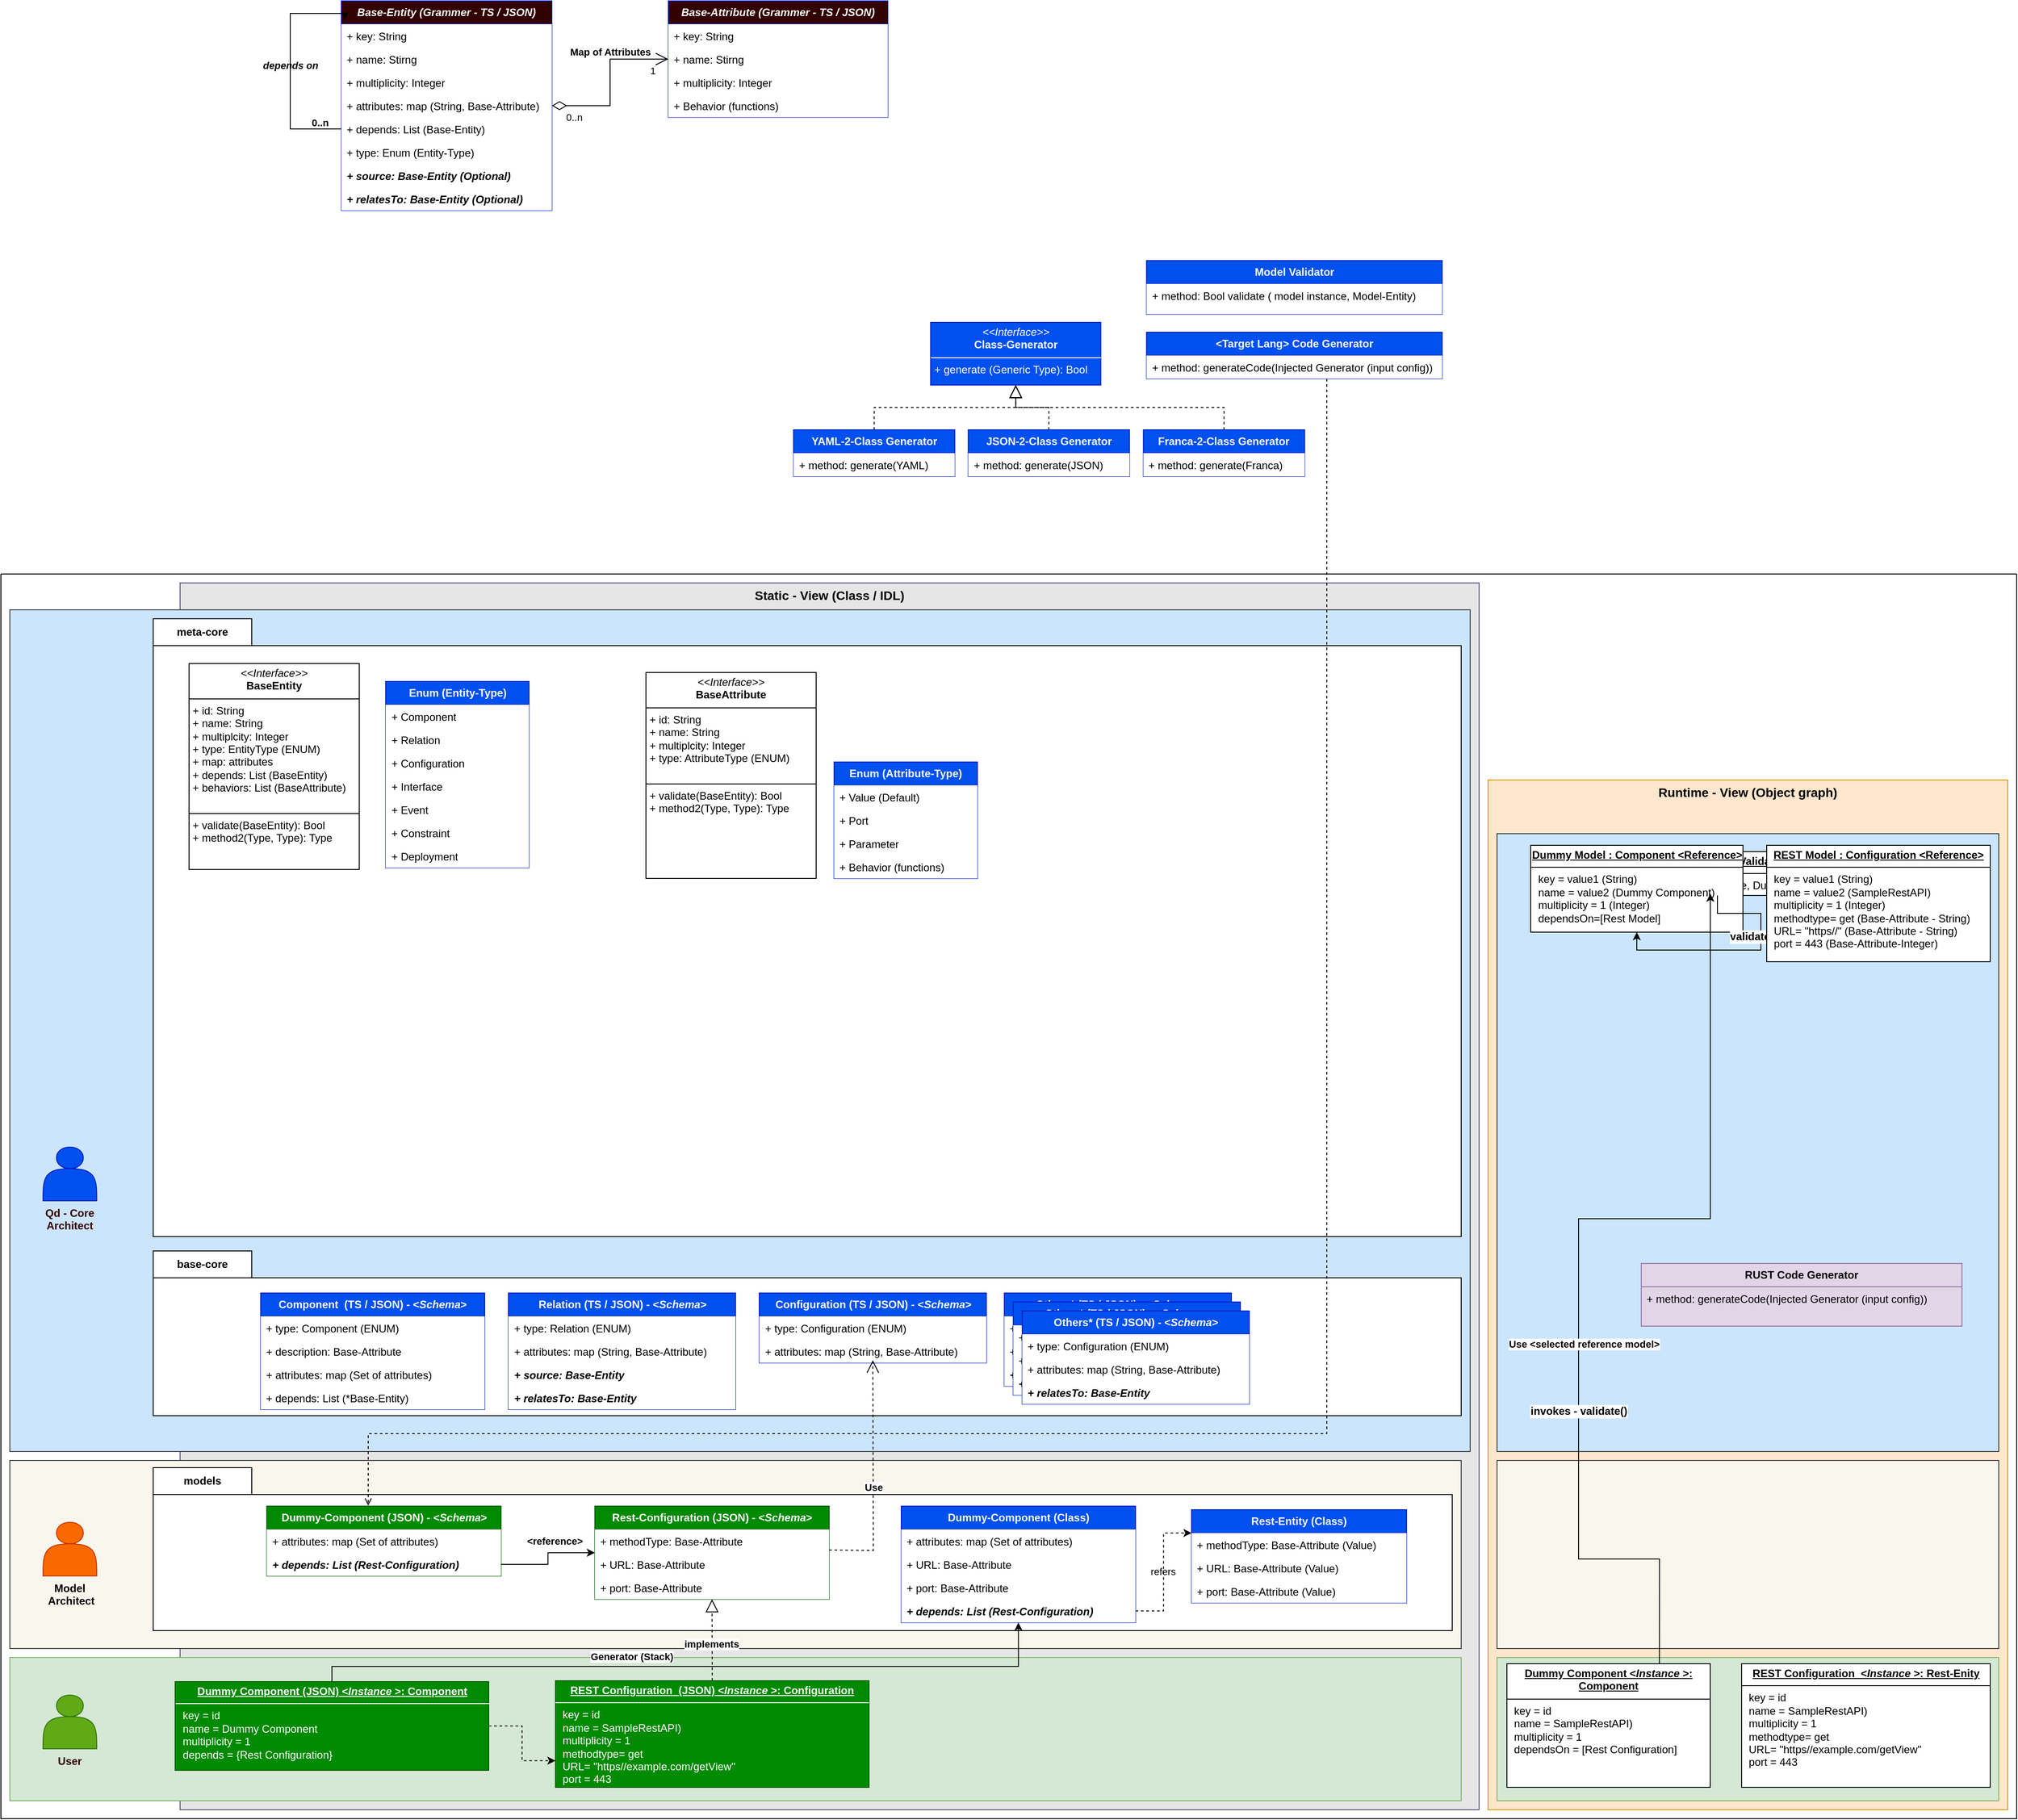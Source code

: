<mxfile version="26.0.9" pages="6">
  <diagram name="W/O Schema HL-Class" id="G0Qgp2hTIVwjdDEHLwRh">
    <mxGraphModel dx="1434" dy="1970" grid="1" gridSize="10" guides="1" tooltips="1" connect="1" arrows="1" fold="1" page="1" pageScale="1" pageWidth="850" pageHeight="1100" background="#ffffff" math="0" shadow="0">
      <root>
        <mxCell id="efhjmKwkyjh78WansoOa-0" />
        <mxCell id="efhjmKwkyjh78WansoOa-1" parent="efhjmKwkyjh78WansoOa-0" />
        <mxCell id="efhjmKwkyjh78WansoOa-2" value="Static - View (Class / IDL)" style="rounded=0;whiteSpace=wrap;html=1;fillColor=#E6E6E6;strokeColor=#56517e;labelPosition=center;verticalLabelPosition=top;align=center;verticalAlign=bottom;fontStyle=1;fontSize=14;spacingBottom=-25;" vertex="1" parent="efhjmKwkyjh78WansoOa-1">
          <mxGeometry x="260" y="-170" width="1450" height="1370" as="geometry" />
        </mxCell>
        <mxCell id="efhjmKwkyjh78WansoOa-3" value="" style="rounded=0;whiteSpace=wrap;html=1;fillColor=#f9f7ed;strokeColor=#36393d;" vertex="1" parent="efhjmKwkyjh78WansoOa-1">
          <mxGeometry x="70" y="810" width="1620" height="210" as="geometry" />
        </mxCell>
        <mxCell id="efhjmKwkyjh78WansoOa-4" value="models" style="shape=folder;fontStyle=1;tabWidth=110;tabHeight=30;tabPosition=left;html=1;boundedLbl=1;labelInHeader=1;container=1;collapsible=0;recursiveResize=0;whiteSpace=wrap;" vertex="1" parent="efhjmKwkyjh78WansoOa-1">
          <mxGeometry x="230" y="818" width="1450" height="182" as="geometry" />
        </mxCell>
        <mxCell id="efhjmKwkyjh78WansoOa-5" value="" style="rounded=0;whiteSpace=wrap;html=1;fillColor=#cce5ff;strokeColor=#36393d;" vertex="1" parent="efhjmKwkyjh78WansoOa-1">
          <mxGeometry x="70" y="-140" width="1630" height="940" as="geometry" />
        </mxCell>
        <mxCell id="efhjmKwkyjh78WansoOa-6" value="base-core" style="shape=folder;fontStyle=1;tabWidth=110;tabHeight=30;tabPosition=left;html=1;boundedLbl=1;labelInHeader=1;container=1;collapsible=0;recursiveResize=0;whiteSpace=wrap;" vertex="1" parent="efhjmKwkyjh78WansoOa-1">
          <mxGeometry x="230" y="576" width="1460" height="184" as="geometry" />
        </mxCell>
        <mxCell id="efhjmKwkyjh78WansoOa-7" value="meta-core" style="shape=folder;fontStyle=1;tabWidth=110;tabHeight=30;tabPosition=left;html=1;boundedLbl=1;labelInHeader=1;container=1;collapsible=0;recursiveResize=0;whiteSpace=wrap;" vertex="1" parent="efhjmKwkyjh78WansoOa-1">
          <mxGeometry x="230" y="-130" width="1460" height="690" as="geometry" />
        </mxCell>
        <mxCell id="efhjmKwkyjh78WansoOa-8" value="&lt;b&gt;Franca-2-Class Generator&lt;/b&gt;" style="swimlane;fontStyle=0;childLayout=stackLayout;horizontal=1;startSize=26;fillColor=#0050ef;horizontalStack=0;resizeParent=1;resizeParentMax=0;resizeLast=0;collapsible=1;marginBottom=0;whiteSpace=wrap;html=1;fontColor=#ffffff;strokeColor=#001DBC;" vertex="1" parent="efhjmKwkyjh78WansoOa-7">
          <mxGeometry x="1105.25" y="-211" width="180" height="52" as="geometry" />
        </mxCell>
        <mxCell id="efhjmKwkyjh78WansoOa-9" value="+ method: generate(Franca)" style="text;align=left;verticalAlign=top;spacingLeft=4;spacingRight=4;overflow=hidden;rotatable=0;points=[[0,0.5],[1,0.5]];portConstraint=eastwest;whiteSpace=wrap;html=1;fillColor=default;" vertex="1" parent="efhjmKwkyjh78WansoOa-8">
          <mxGeometry y="26" width="180" height="26" as="geometry" />
        </mxCell>
        <mxCell id="UWKDAcnYI_KfXlAJyp7O-1" value="&lt;p style=&quot;margin:0px;margin-top:4px;text-align:center;&quot;&gt;&lt;i&gt;&amp;lt;&amp;lt;Interface&amp;gt;&amp;gt;&lt;/i&gt;&lt;br&gt;&lt;b&gt;BaseEntity&lt;/b&gt;&lt;/p&gt;&lt;hr size=&quot;1&quot; style=&quot;border-style:solid;&quot;&gt;&lt;p style=&quot;margin:0px;margin-left:4px;&quot;&gt;+ id: String&lt;br&gt;+ name: String&lt;/p&gt;&lt;p style=&quot;margin: 0px 0px 0px 4px;&quot;&gt;+ multiplcity: Integer&lt;br&gt;+ type: EntityType (ENUM)&lt;/p&gt;&lt;p style=&quot;margin: 0px 0px 0px 4px;&quot;&gt;+ map: attributes&lt;br&gt;+ depends: List (BaseEntity)&lt;/p&gt;&lt;p style=&quot;margin: 0px 0px 0px 4px;&quot;&gt;+ behaviors: List (BaseAttribute)&lt;/p&gt;&lt;p style=&quot;margin: 0px 0px 0px 4px;&quot;&gt;&lt;br&gt;&lt;/p&gt;&lt;hr size=&quot;1&quot; style=&quot;border-style:solid;&quot;&gt;&lt;p style=&quot;margin:0px;margin-left:4px;&quot;&gt;+ validate(BaseEntity): Bool&lt;br&gt;+ method2(Type, Type): Type&lt;/p&gt;" style="verticalAlign=top;align=left;overflow=fill;html=1;whiteSpace=wrap;" vertex="1" parent="efhjmKwkyjh78WansoOa-7">
          <mxGeometry x="40" y="50" width="190" height="230" as="geometry" />
        </mxCell>
        <mxCell id="UWKDAcnYI_KfXlAJyp7O-2" value="&lt;p style=&quot;margin:0px;margin-top:4px;text-align:center;&quot;&gt;&lt;i&gt;&amp;lt;&amp;lt;Interface&amp;gt;&amp;gt;&lt;/i&gt;&lt;br&gt;&lt;b&gt;BaseAttribute&lt;/b&gt;&lt;/p&gt;&lt;hr size=&quot;1&quot; style=&quot;border-style:solid;&quot;&gt;&lt;p style=&quot;margin:0px;margin-left:4px;&quot;&gt;+ id: String&lt;br&gt;+ name: String&lt;/p&gt;&lt;p style=&quot;margin: 0px 0px 0px 4px;&quot;&gt;+ multiplcity: Integer&lt;br&gt;+ type: AttributeType (ENUM)&lt;/p&gt;&lt;p style=&quot;margin: 0px 0px 0px 4px;&quot;&gt;&lt;br&gt;&lt;/p&gt;&lt;hr size=&quot;1&quot; style=&quot;border-style:solid;&quot;&gt;&lt;p style=&quot;margin:0px;margin-left:4px;&quot;&gt;+ validate(BaseEntity): Bool&lt;br&gt;+ method2(Type, Type): Type&lt;/p&gt;" style="verticalAlign=top;align=left;overflow=fill;html=1;whiteSpace=wrap;" vertex="1" parent="efhjmKwkyjh78WansoOa-7">
          <mxGeometry x="550" y="60" width="190" height="230" as="geometry" />
        </mxCell>
        <mxCell id="efhjmKwkyjh78WansoOa-77" value="&lt;span style=&quot;text-align: left;&quot;&gt;&lt;b&gt;Enum (Attribute-Type)&lt;/b&gt;&lt;/span&gt;" style="swimlane;fontStyle=0;childLayout=stackLayout;horizontal=1;startSize=26;fillColor=#0050ef;horizontalStack=0;resizeParent=1;resizeParentMax=0;resizeLast=0;collapsible=1;marginBottom=0;whiteSpace=wrap;html=1;fontColor=#ffffff;strokeColor=#001DBC;" vertex="1" parent="efhjmKwkyjh78WansoOa-7">
          <mxGeometry x="760" y="160" width="160" height="130" as="geometry" />
        </mxCell>
        <mxCell id="efhjmKwkyjh78WansoOa-78" value="+ Value (Default)" style="text;align=left;verticalAlign=top;spacingLeft=4;spacingRight=4;overflow=hidden;rotatable=0;points=[[0,0.5],[1,0.5]];portConstraint=eastwest;whiteSpace=wrap;html=1;fillColor=default;" vertex="1" parent="efhjmKwkyjh78WansoOa-77">
          <mxGeometry y="26" width="160" height="26" as="geometry" />
        </mxCell>
        <mxCell id="efhjmKwkyjh78WansoOa-79" value="+ Port" style="text;align=left;verticalAlign=top;spacingLeft=4;spacingRight=4;overflow=hidden;rotatable=0;points=[[0,0.5],[1,0.5]];portConstraint=eastwest;whiteSpace=wrap;html=1;fillColor=default;" vertex="1" parent="efhjmKwkyjh78WansoOa-77">
          <mxGeometry y="52" width="160" height="26" as="geometry" />
        </mxCell>
        <mxCell id="efhjmKwkyjh78WansoOa-80" value="+ Parameter" style="text;align=left;verticalAlign=top;spacingLeft=4;spacingRight=4;overflow=hidden;rotatable=0;points=[[0,0.5],[1,0.5]];portConstraint=eastwest;whiteSpace=wrap;html=1;fillColor=default;" vertex="1" parent="efhjmKwkyjh78WansoOa-77">
          <mxGeometry y="78" width="160" height="26" as="geometry" />
        </mxCell>
        <mxCell id="efhjmKwkyjh78WansoOa-81" value="+ Behavior (functions)" style="text;align=left;verticalAlign=top;spacingLeft=4;spacingRight=4;overflow=hidden;rotatable=0;points=[[0,0.5],[1,0.5]];portConstraint=eastwest;whiteSpace=wrap;html=1;fillColor=default;" vertex="1" parent="efhjmKwkyjh78WansoOa-77">
          <mxGeometry y="104" width="160" height="26" as="geometry" />
        </mxCell>
        <mxCell id="efhjmKwkyjh78WansoOa-47" value="&lt;b&gt;Model Validator&lt;/b&gt;" style="swimlane;fontStyle=0;childLayout=stackLayout;horizontal=1;startSize=26;fillColor=#0050ef;horizontalStack=0;resizeParent=1;resizeParentMax=0;resizeLast=0;collapsible=1;marginBottom=0;whiteSpace=wrap;html=1;fontColor=#ffffff;strokeColor=#001DBC;" vertex="1" parent="efhjmKwkyjh78WansoOa-7">
          <mxGeometry x="1108.75" y="-400" width="330" height="60" as="geometry" />
        </mxCell>
        <mxCell id="efhjmKwkyjh78WansoOa-48" value="+ method: Bool validate&amp;nbsp;&lt;span style=&quot;background-color: transparent; color: light-dark(rgb(0, 0, 0), rgb(255, 255, 255));&quot;&gt;( model instance, Model-Entity)&lt;/span&gt;" style="text;align=left;verticalAlign=top;spacingLeft=4;spacingRight=4;overflow=hidden;rotatable=0;points=[[0,0.5],[1,0.5]];portConstraint=eastwest;whiteSpace=wrap;html=1;fillColor=default;" vertex="1" parent="efhjmKwkyjh78WansoOa-47">
          <mxGeometry y="26" width="330" height="34" as="geometry" />
        </mxCell>
        <mxCell id="efhjmKwkyjh78WansoOa-65" value="&lt;b&gt;&amp;lt;Target Lang&amp;gt; Code Generator&lt;/b&gt;" style="swimlane;fontStyle=0;childLayout=stackLayout;horizontal=1;startSize=26;fillColor=#0050ef;horizontalStack=0;resizeParent=1;resizeParentMax=0;resizeLast=0;collapsible=1;marginBottom=0;whiteSpace=wrap;html=1;fontColor=#ffffff;strokeColor=#001DBC;" vertex="1" parent="efhjmKwkyjh78WansoOa-7">
          <mxGeometry x="1108.75" y="-320" width="330" height="52" as="geometry" />
        </mxCell>
        <mxCell id="efhjmKwkyjh78WansoOa-66" value="+ method: generateCode(Injected Generator (input config))" style="text;align=left;verticalAlign=top;spacingLeft=4;spacingRight=4;overflow=hidden;rotatable=0;points=[[0,0.5],[1,0.5]];portConstraint=eastwest;whiteSpace=wrap;html=1;fillColor=default;" vertex="1" parent="efhjmKwkyjh78WansoOa-65">
          <mxGeometry y="26" width="330" height="26" as="geometry" />
        </mxCell>
        <mxCell id="efhjmKwkyjh78WansoOa-10" value="Runtime - View (Object graph)" style="rounded=0;whiteSpace=wrap;html=1;fillColor=#ffe6cc;strokeColor=#d79b00;fontStyle=1;fontSize=14;labelPosition=center;verticalLabelPosition=top;align=center;verticalAlign=bottom;spacingBottom=-25;" vertex="1" parent="efhjmKwkyjh78WansoOa-1">
          <mxGeometry x="1720" y="50" width="580" height="1150" as="geometry" />
        </mxCell>
        <mxCell id="efhjmKwkyjh78WansoOa-11" value="" style="rounded=0;whiteSpace=wrap;html=1;fillColor=#d5e8d4;strokeColor=#82b366;" vertex="1" parent="efhjmKwkyjh78WansoOa-1">
          <mxGeometry x="1730" y="1030" width="560" height="160" as="geometry" />
        </mxCell>
        <mxCell id="efhjmKwkyjh78WansoOa-12" value="" style="rounded=0;whiteSpace=wrap;html=1;fillColor=#f9f7ed;strokeColor=#36393d;" vertex="1" parent="efhjmKwkyjh78WansoOa-1">
          <mxGeometry x="1730" y="810" width="560" height="210" as="geometry" />
        </mxCell>
        <mxCell id="efhjmKwkyjh78WansoOa-13" value="" style="rounded=0;whiteSpace=wrap;html=1;fillColor=#cce5ff;strokeColor=#36393d;" vertex="1" parent="efhjmKwkyjh78WansoOa-1">
          <mxGeometry x="1730" y="110" width="560" height="690" as="geometry" />
        </mxCell>
        <mxCell id="efhjmKwkyjh78WansoOa-14" value="" style="swimlane;startSize=0;" vertex="1" parent="efhjmKwkyjh78WansoOa-1">
          <mxGeometry x="60" y="-180" width="2250" height="1390" as="geometry" />
        </mxCell>
        <mxCell id="efhjmKwkyjh78WansoOa-15" value="&lt;p style=&quot;margin:0px;margin-top:4px;text-align:center;text-decoration:underline;&quot;&gt;&lt;b&gt;Validator : Model Validator&lt;/b&gt;&lt;/p&gt;&lt;hr size=&quot;1&quot; style=&quot;border-style:solid;&quot;&gt;&lt;p style=&quot;margin:0px;margin-left:8px;&quot;&gt;+ method :&amp;nbsp;&lt;span style=&quot;background-color: transparent; color: light-dark(rgb(0, 0, 0), rgb(255, 255, 255));&quot;&gt;validate( model instance, Dummy-Component)&lt;/span&gt;&lt;span style=&quot;background-color: transparent; color: light-dark(rgb(0, 0, 0), rgb(255, 255, 255));&quot;&gt;&amp;nbsp;&lt;/span&gt;&lt;span style=&quot;background-color: transparent; color: light-dark(rgb(0, 0, 0), rgb(255, 255, 255));&quot;&gt;&amp;nbsp;&lt;/span&gt;&lt;/p&gt;" style="verticalAlign=top;align=left;overflow=fill;html=1;whiteSpace=wrap;" vertex="1" parent="efhjmKwkyjh78WansoOa-14">
          <mxGeometry x="1751" y="310" width="330" height="49" as="geometry" />
        </mxCell>
        <mxCell id="efhjmKwkyjh78WansoOa-69" value="&lt;span style=&quot;text-align: left;&quot;&gt;&lt;b&gt;Enum (Entity-Type)&lt;/b&gt;&lt;/span&gt;" style="swimlane;fontStyle=0;childLayout=stackLayout;horizontal=1;startSize=26;fillColor=#0050ef;horizontalStack=0;resizeParent=1;resizeParentMax=0;resizeLast=0;collapsible=1;marginBottom=0;whiteSpace=wrap;html=1;fontColor=#ffffff;strokeColor=#001DBC;" vertex="1" parent="efhjmKwkyjh78WansoOa-14">
          <mxGeometry x="429.5" y="120" width="160" height="208" as="geometry" />
        </mxCell>
        <mxCell id="efhjmKwkyjh78WansoOa-70" value="+ Component" style="text;align=left;verticalAlign=top;spacingLeft=4;spacingRight=4;overflow=hidden;rotatable=0;points=[[0,0.5],[1,0.5]];portConstraint=eastwest;whiteSpace=wrap;html=1;fillColor=default;" vertex="1" parent="efhjmKwkyjh78WansoOa-69">
          <mxGeometry y="26" width="160" height="26" as="geometry" />
        </mxCell>
        <mxCell id="efhjmKwkyjh78WansoOa-71" value="+ Relation" style="text;align=left;verticalAlign=top;spacingLeft=4;spacingRight=4;overflow=hidden;rotatable=0;points=[[0,0.5],[1,0.5]];portConstraint=eastwest;whiteSpace=wrap;html=1;fillColor=default;" vertex="1" parent="efhjmKwkyjh78WansoOa-69">
          <mxGeometry y="52" width="160" height="26" as="geometry" />
        </mxCell>
        <mxCell id="efhjmKwkyjh78WansoOa-72" value="+ Configuration" style="text;align=left;verticalAlign=top;spacingLeft=4;spacingRight=4;overflow=hidden;rotatable=0;points=[[0,0.5],[1,0.5]];portConstraint=eastwest;whiteSpace=wrap;html=1;fillColor=default;" vertex="1" parent="efhjmKwkyjh78WansoOa-69">
          <mxGeometry y="78" width="160" height="26" as="geometry" />
        </mxCell>
        <mxCell id="efhjmKwkyjh78WansoOa-73" value="+ Interface" style="text;align=left;verticalAlign=top;spacingLeft=4;spacingRight=4;overflow=hidden;rotatable=0;points=[[0,0.5],[1,0.5]];portConstraint=eastwest;whiteSpace=wrap;html=1;fillColor=default;" vertex="1" parent="efhjmKwkyjh78WansoOa-69">
          <mxGeometry y="104" width="160" height="26" as="geometry" />
        </mxCell>
        <mxCell id="efhjmKwkyjh78WansoOa-74" value="+ Event" style="text;align=left;verticalAlign=top;spacingLeft=4;spacingRight=4;overflow=hidden;rotatable=0;points=[[0,0.5],[1,0.5]];portConstraint=eastwest;whiteSpace=wrap;html=1;fillColor=default;" vertex="1" parent="efhjmKwkyjh78WansoOa-69">
          <mxGeometry y="130" width="160" height="26" as="geometry" />
        </mxCell>
        <mxCell id="efhjmKwkyjh78WansoOa-75" value="+ Constraint" style="text;align=left;verticalAlign=top;spacingLeft=4;spacingRight=4;overflow=hidden;rotatable=0;points=[[0,0.5],[1,0.5]];portConstraint=eastwest;whiteSpace=wrap;html=1;fillColor=default;" vertex="1" parent="efhjmKwkyjh78WansoOa-69">
          <mxGeometry y="156" width="160" height="26" as="geometry" />
        </mxCell>
        <mxCell id="efhjmKwkyjh78WansoOa-76" value="+ Deployment" style="text;align=left;verticalAlign=top;spacingLeft=4;spacingRight=4;overflow=hidden;rotatable=0;points=[[0,0.5],[1,0.5]];portConstraint=eastwest;whiteSpace=wrap;html=1;fillColor=default;" vertex="1" parent="efhjmKwkyjh78WansoOa-69">
          <mxGeometry y="182" width="160" height="26" as="geometry" />
        </mxCell>
        <mxCell id="efhjmKwkyjh78WansoOa-33" value="Rest-Configuration (JSON) - &amp;lt;&lt;i&gt;Schema&lt;/i&gt;&amp;gt;" style="swimlane;fontStyle=1;childLayout=stackLayout;horizontal=1;startSize=26;fillColor=#008a00;horizontalStack=0;resizeParent=1;resizeParentMax=0;resizeLast=0;collapsible=1;marginBottom=0;whiteSpace=wrap;html=1;strokeColor=#005700;fontColor=#ffffff;" vertex="1" parent="efhjmKwkyjh78WansoOa-1">
          <mxGeometry x="723" y="861" width="261.5" height="104" as="geometry" />
        </mxCell>
        <mxCell id="efhjmKwkyjh78WansoOa-34" value="+ methodType: Base-Attribute" style="text;align=left;verticalAlign=top;spacingLeft=4;spacingRight=4;overflow=hidden;rotatable=0;points=[[0,0.5],[1,0.5]];portConstraint=eastwest;whiteSpace=wrap;html=1;fillColor=default;" vertex="1" parent="efhjmKwkyjh78WansoOa-33">
          <mxGeometry y="26" width="261.5" height="26" as="geometry" />
        </mxCell>
        <mxCell id="efhjmKwkyjh78WansoOa-35" value="+ URL: Base-Attribute" style="text;align=left;verticalAlign=top;spacingLeft=4;spacingRight=4;overflow=hidden;rotatable=0;points=[[0,0.5],[1,0.5]];portConstraint=eastwest;whiteSpace=wrap;html=1;fillColor=default;" vertex="1" parent="efhjmKwkyjh78WansoOa-33">
          <mxGeometry y="52" width="261.5" height="26" as="geometry" />
        </mxCell>
        <mxCell id="efhjmKwkyjh78WansoOa-36" value="+ port: Base-Attribute" style="text;align=left;verticalAlign=top;spacingLeft=4;spacingRight=4;overflow=hidden;rotatable=0;points=[[0,0.5],[1,0.5]];portConstraint=eastwest;whiteSpace=wrap;html=1;fillColor=default;" vertex="1" parent="efhjmKwkyjh78WansoOa-33">
          <mxGeometry y="78" width="261.5" height="26" as="geometry" />
        </mxCell>
        <mxCell id="efhjmKwkyjh78WansoOa-37" value="&lt;b&gt;JSON-2-Class Generator&lt;/b&gt;" style="swimlane;fontStyle=0;childLayout=stackLayout;horizontal=1;startSize=26;fillColor=#0050ef;horizontalStack=0;resizeParent=1;resizeParentMax=0;resizeLast=0;collapsible=1;marginBottom=0;whiteSpace=wrap;html=1;fontColor=#ffffff;strokeColor=#001DBC;" vertex="1" parent="efhjmKwkyjh78WansoOa-1">
          <mxGeometry x="1139.75" y="-341" width="180" height="52" as="geometry" />
        </mxCell>
        <mxCell id="efhjmKwkyjh78WansoOa-38" value="+ method: generate(JSON)" style="text;align=left;verticalAlign=top;spacingLeft=4;spacingRight=4;overflow=hidden;rotatable=0;points=[[0,0.5],[1,0.5]];portConstraint=eastwest;whiteSpace=wrap;html=1;fillColor=default;" vertex="1" parent="efhjmKwkyjh78WansoOa-37">
          <mxGeometry y="26" width="180" height="26" as="geometry" />
        </mxCell>
        <mxCell id="efhjmKwkyjh78WansoOa-42" value="&lt;p style=&quot;margin:0px;margin-top:4px;text-align:center;text-decoration:underline;&quot;&gt;&lt;b&gt;Dummy Model : Component &amp;lt;Reference&amp;gt;&lt;/b&gt;&lt;/p&gt;&lt;hr size=&quot;1&quot; style=&quot;border-style:solid;&quot;&gt;&lt;p style=&quot;margin:0px;margin-left:8px;&quot;&gt;key = value1 (String)&lt;br&gt;name = value2 (Dummy Component)&lt;br&gt;multiplicity = 1 (Integer)&lt;br&gt;&lt;/p&gt;&lt;p style=&quot;margin:0px;margin-left:8px;&quot;&gt;dependsOn=[Rest Model]&lt;/p&gt;" style="verticalAlign=top;align=left;overflow=fill;html=1;whiteSpace=wrap;" vertex="1" parent="efhjmKwkyjh78WansoOa-1">
          <mxGeometry x="1767.5" y="123" width="237" height="97" as="geometry" />
        </mxCell>
        <mxCell id="efhjmKwkyjh78WansoOa-43" value="Rest-Entity (Class)" style="swimlane;fontStyle=1;childLayout=stackLayout;horizontal=1;startSize=26;fillColor=#0050ef;horizontalStack=0;resizeParent=1;resizeParentMax=0;resizeLast=0;collapsible=1;marginBottom=0;whiteSpace=wrap;html=1;strokeColor=#001DBC;fontColor=#ffffff;" vertex="1" parent="efhjmKwkyjh78WansoOa-1">
          <mxGeometry x="1389" y="865" width="240" height="104" as="geometry" />
        </mxCell>
        <mxCell id="efhjmKwkyjh78WansoOa-44" value="+ methodType: Base-Attribute (Value)" style="text;align=left;verticalAlign=top;spacingLeft=4;spacingRight=4;overflow=hidden;rotatable=0;points=[[0,0.5],[1,0.5]];portConstraint=eastwest;whiteSpace=wrap;html=1;fillColor=default;" vertex="1" parent="efhjmKwkyjh78WansoOa-43">
          <mxGeometry y="26" width="240" height="26" as="geometry" />
        </mxCell>
        <mxCell id="efhjmKwkyjh78WansoOa-45" value="+ URL: Base-Attribute (Value)" style="text;align=left;verticalAlign=top;spacingLeft=4;spacingRight=4;overflow=hidden;rotatable=0;points=[[0,0.5],[1,0.5]];portConstraint=eastwest;whiteSpace=wrap;html=1;fillColor=default;" vertex="1" parent="efhjmKwkyjh78WansoOa-43">
          <mxGeometry y="52" width="240" height="26" as="geometry" />
        </mxCell>
        <mxCell id="efhjmKwkyjh78WansoOa-46" value="+ port: Base-Attribute (Value)" style="text;align=left;verticalAlign=top;spacingLeft=4;spacingRight=4;overflow=hidden;rotatable=0;points=[[0,0.5],[1,0.5]];portConstraint=eastwest;whiteSpace=wrap;html=1;fillColor=default;" vertex="1" parent="efhjmKwkyjh78WansoOa-43">
          <mxGeometry y="78" width="240" height="26" as="geometry" />
        </mxCell>
        <mxCell id="efhjmKwkyjh78WansoOa-49" style="edgeStyle=orthogonalEdgeStyle;rounded=0;orthogonalLoop=1;jettySize=auto;html=1;entryX=0.5;entryY=1;entryDx=0;entryDy=0;" edge="1" parent="efhjmKwkyjh78WansoOa-1" source="efhjmKwkyjh78WansoOa-15" target="efhjmKwkyjh78WansoOa-42">
          <mxGeometry relative="1" as="geometry" />
        </mxCell>
        <mxCell id="efhjmKwkyjh78WansoOa-50" value="validate" style="edgeLabel;html=1;align=center;verticalAlign=middle;resizable=0;points=[];fontStyle=1;fontSize=12;labelBackgroundColor=default;" vertex="1" connectable="0" parent="efhjmKwkyjh78WansoOa-49">
          <mxGeometry x="-0.091" y="-1" relative="1" as="geometry">
            <mxPoint y="-14" as="offset" />
          </mxGeometry>
        </mxCell>
        <mxCell id="efhjmKwkyjh78WansoOa-51" value="Qd - Core Architect" style="shape=actor;whiteSpace=wrap;html=1;fillColor=#0050ef;fontColor=#330000;strokeColor=#001DBC;labelPosition=center;verticalLabelPosition=bottom;align=center;verticalAlign=top;fontStyle=1" vertex="1" parent="efhjmKwkyjh78WansoOa-1">
          <mxGeometry x="107" y="460" width="60" height="60" as="geometry" />
        </mxCell>
        <mxCell id="efhjmKwkyjh78WansoOa-52" value="&lt;div&gt;Model&lt;/div&gt;&amp;nbsp;Architect" style="shape=actor;whiteSpace=wrap;html=1;fillColor=#fa6800;fontColor=#000000;strokeColor=#C73500;labelPosition=center;verticalLabelPosition=bottom;align=center;verticalAlign=top;fontStyle=1" vertex="1" parent="efhjmKwkyjh78WansoOa-1">
          <mxGeometry x="107" y="879" width="60" height="60" as="geometry" />
        </mxCell>
        <mxCell id="efhjmKwkyjh78WansoOa-53" value="" style="rounded=0;whiteSpace=wrap;html=1;fillColor=#d5e8d4;strokeColor=#82b366;" vertex="1" parent="efhjmKwkyjh78WansoOa-1">
          <mxGeometry x="70" y="1030" width="1620" height="160" as="geometry" />
        </mxCell>
        <mxCell id="efhjmKwkyjh78WansoOa-54" style="edgeStyle=orthogonalEdgeStyle;rounded=0;orthogonalLoop=1;jettySize=auto;html=1;exitX=0.5;exitY=0;exitDx=0;exitDy=0;entryX=0.5;entryY=1;entryDx=0;entryDy=0;" edge="1" parent="efhjmKwkyjh78WansoOa-1" source="efhjmKwkyjh78WansoOa-124" target="efhjmKwkyjh78WansoOa-118">
          <mxGeometry relative="1" as="geometry">
            <mxPoint x="640" y="1063" as="sourcePoint" />
            <mxPoint x="1406.25" y="967" as="targetPoint" />
            <Array as="points">
              <mxPoint x="430" y="1040" />
              <mxPoint x="1196" y="1040" />
            </Array>
          </mxGeometry>
        </mxCell>
        <mxCell id="efhjmKwkyjh78WansoOa-55" value="Generator (Stack)" style="edgeLabel;html=1;align=center;verticalAlign=middle;resizable=0;points=[];fontStyle=1;labelBackgroundColor=default;" vertex="1" connectable="0" parent="efhjmKwkyjh78WansoOa-54">
          <mxGeometry x="-0.047" y="-2" relative="1" as="geometry">
            <mxPoint x="-45" y="-13" as="offset" />
          </mxGeometry>
        </mxCell>
        <mxCell id="efhjmKwkyjh78WansoOa-56" value="&lt;p style=&quot;margin:0px;margin-top:4px;text-align:center;text-decoration:underline;&quot;&gt;&lt;font style=&quot;color: rgb(255, 255, 255);&quot;&gt;&lt;b style=&quot;&quot;&gt;REST Configuration&amp;nbsp;&lt;i style=&quot;&quot;&gt; &lt;/i&gt;(JSON) &amp;lt;&lt;/b&gt;&lt;b style=&quot;background-color: transparent;&quot;&gt;&lt;i&gt;Instance&lt;/i&gt;&amp;nbsp;&amp;gt;&lt;/b&gt;&lt;b style=&quot;background-color: transparent;&quot;&gt;: Configuration&lt;/b&gt;&lt;/font&gt;&lt;/p&gt;&lt;hr size=&quot;1&quot; style=&quot;border-style:solid;&quot;&gt;&lt;p style=&quot;margin:0px;margin-left:8px;&quot;&gt;&lt;font style=&quot;color: rgb(255, 255, 255);&quot;&gt;key = id&lt;br&gt;name = SampleRestAPI)&lt;br&gt;multiplicity = 1&lt;br&gt;&lt;/font&gt;&lt;/p&gt;&lt;p style=&quot;margin:0px;margin-left:8px;&quot;&gt;&lt;font style=&quot;color: rgb(255, 255, 255);&quot;&gt;methodtype= get&lt;br&gt;&lt;/font&gt;&lt;/p&gt;&lt;p style=&quot;margin: 0px 0px 0px 8px;&quot;&gt;&lt;font style=&quot;color: rgb(255, 255, 255);&quot;&gt;URL= &quot;https//example.com/getView&quot;&amp;nbsp;&lt;br&gt;&lt;/font&gt;&lt;/p&gt;&lt;p style=&quot;margin:0px;margin-left:8px;&quot;&gt;&lt;font style=&quot;color: rgb(255, 255, 255);&quot;&gt;port = 443&lt;/font&gt;&lt;br&gt;&lt;/p&gt;" style="verticalAlign=top;align=left;overflow=fill;html=1;whiteSpace=wrap;fillColor=#008a00;fontColor=#ffffff;strokeColor=#005700;" vertex="1" parent="efhjmKwkyjh78WansoOa-1">
          <mxGeometry x="679" y="1056" width="350" height="119" as="geometry" />
        </mxCell>
        <mxCell id="efhjmKwkyjh78WansoOa-57" value="" style="endArrow=block;dashed=1;endFill=0;endSize=12;html=1;rounded=0;exitX=0.5;exitY=0;exitDx=0;exitDy=0;entryX=0.5;entryY=1;entryDx=0;entryDy=0;" edge="1" parent="efhjmKwkyjh78WansoOa-1" source="efhjmKwkyjh78WansoOa-56" target="efhjmKwkyjh78WansoOa-33">
          <mxGeometry width="160" relative="1" as="geometry">
            <mxPoint x="499" y="713" as="sourcePoint" />
            <mxPoint x="853" y="970" as="targetPoint" />
          </mxGeometry>
        </mxCell>
        <mxCell id="efhjmKwkyjh78WansoOa-58" value="implements" style="edgeLabel;html=1;align=center;verticalAlign=middle;resizable=0;points=[];labelBackgroundColor=default;fontStyle=1" vertex="1" connectable="0" parent="efhjmKwkyjh78WansoOa-57">
          <mxGeometry x="0.225" y="2" relative="1" as="geometry">
            <mxPoint x="1" y="14" as="offset" />
          </mxGeometry>
        </mxCell>
        <mxCell id="efhjmKwkyjh78WansoOa-59" value="&lt;p style=&quot;margin:0px;margin-top:4px;text-align:center;text-decoration:underline;&quot;&gt;&lt;b&gt;REST Configuration&amp;nbsp;&amp;nbsp;&amp;lt;&lt;/b&gt;&lt;b style=&quot;background-color: transparent; color: light-dark(rgb(0, 0, 0), rgb(255, 255, 255));&quot;&gt;&lt;i&gt;Instance&lt;/i&gt;&amp;nbsp;&amp;gt;&lt;/b&gt;&lt;b style=&quot;background-color: transparent; color: light-dark(rgb(0, 0, 0), rgb(255, 255, 255));&quot;&gt;: Rest-Enity&lt;/b&gt;&lt;/p&gt;&lt;hr size=&quot;1&quot; style=&quot;border-style:solid;&quot;&gt;&lt;p style=&quot;margin:0px;margin-left:8px;&quot;&gt;key = id&lt;br&gt;name = SampleRestAPI)&lt;br&gt;multiplicity = 1&lt;br&gt;&lt;/p&gt;&lt;p style=&quot;margin:0px;margin-left:8px;&quot;&gt;methodtype= get&lt;br&gt;&lt;/p&gt;&lt;p style=&quot;margin: 0px 0px 0px 8px;&quot;&gt;URL= &quot;https//example.com/getView&quot;&amp;nbsp;&lt;br&gt;&lt;/p&gt;&lt;p style=&quot;margin:0px;margin-left:8px;&quot;&gt;port = 443&lt;br&gt;&lt;/p&gt;" style="verticalAlign=top;align=left;overflow=fill;html=1;whiteSpace=wrap;" vertex="1" parent="efhjmKwkyjh78WansoOa-1">
          <mxGeometry x="2003" y="1037" width="277.5" height="138" as="geometry" />
        </mxCell>
        <mxCell id="efhjmKwkyjh78WansoOa-60" style="edgeStyle=orthogonalEdgeStyle;rounded=0;orthogonalLoop=1;jettySize=auto;html=1;entryX=0.476;entryY=0.959;entryDx=0;entryDy=0;entryPerimeter=0;exitX=0.75;exitY=0;exitDx=0;exitDy=0;" edge="1" parent="efhjmKwkyjh78WansoOa-1" source="efhjmKwkyjh78WansoOa-127" target="efhjmKwkyjh78WansoOa-15">
          <mxGeometry relative="1" as="geometry">
            <mxPoint x="1900" y="420" as="targetPoint" />
            <Array as="points">
              <mxPoint x="1911" y="920" />
              <mxPoint x="1821" y="920" />
              <mxPoint x="1821" y="540" />
              <mxPoint x="1968" y="540" />
            </Array>
          </mxGeometry>
        </mxCell>
        <mxCell id="efhjmKwkyjh78WansoOa-61" value="invokes - validate()" style="edgeLabel;html=1;align=center;verticalAlign=middle;resizable=0;points=[];fontStyle=1;fontSize=12;labelBackgroundColor=default;" vertex="1" connectable="0" parent="efhjmKwkyjh78WansoOa-60">
          <mxGeometry x="-0.067" relative="1" as="geometry">
            <mxPoint y="139" as="offset" />
          </mxGeometry>
        </mxCell>
        <mxCell id="efhjmKwkyjh78WansoOa-62" value="User" style="shape=actor;whiteSpace=wrap;html=1;fillColor=#60a917;strokeColor=#2D7600;labelPosition=center;verticalLabelPosition=bottom;align=center;verticalAlign=top;fontStyle=1;fontColor=#330000;" vertex="1" parent="efhjmKwkyjh78WansoOa-1">
          <mxGeometry x="107" y="1072" width="60" height="60" as="geometry" />
        </mxCell>
        <mxCell id="efhjmKwkyjh78WansoOa-63" style="edgeStyle=orthogonalEdgeStyle;rounded=0;orthogonalLoop=1;jettySize=auto;html=1;entryX=0.433;entryY=-0.008;entryDx=0;entryDy=0;dashed=1;endArrow=open;endFill=0;entryPerimeter=0;" edge="1" parent="efhjmKwkyjh78WansoOa-1" source="efhjmKwkyjh78WansoOa-65" target="efhjmKwkyjh78WansoOa-113">
          <mxGeometry relative="1" as="geometry">
            <Array as="points">
              <mxPoint x="1540" y="780" />
              <mxPoint x="470" y="780" />
              <mxPoint x="470" y="856" />
            </Array>
          </mxGeometry>
        </mxCell>
        <mxCell id="efhjmKwkyjh78WansoOa-64" value="Use &amp;lt;selected reference model&amp;gt;" style="edgeLabel;html=1;align=center;verticalAlign=middle;resizable=0;points=[];fontStyle=1;labelBackgroundColor=default;" vertex="1" connectable="0" parent="efhjmKwkyjh78WansoOa-63">
          <mxGeometry x="0.136" y="-1" relative="1" as="geometry">
            <mxPoint x="431" y="-99" as="offset" />
          </mxGeometry>
        </mxCell>
        <mxCell id="efhjmKwkyjh78WansoOa-67" value="&lt;b&gt;RUST Code Generator&lt;/b&gt;" style="swimlane;fontStyle=0;childLayout=stackLayout;horizontal=1;startSize=26;fillColor=#e1d5e7;horizontalStack=0;resizeParent=1;resizeParentMax=0;resizeLast=0;collapsible=1;marginBottom=0;whiteSpace=wrap;html=1;strokeColor=#9673a6;" vertex="1" parent="efhjmKwkyjh78WansoOa-1">
          <mxGeometry x="1891" y="590" width="358" height="70" as="geometry" />
        </mxCell>
        <mxCell id="efhjmKwkyjh78WansoOa-68" value="+ method: generateCode(Injected Generator (input config))" style="text;align=left;verticalAlign=top;spacingLeft=4;spacingRight=4;overflow=hidden;rotatable=0;points=[[0,0.5],[1,0.5]];portConstraint=eastwest;whiteSpace=wrap;html=1;fillColor=#e1d5e7;strokeColor=#9673a6;" vertex="1" parent="efhjmKwkyjh78WansoOa-67">
          <mxGeometry y="26" width="358" height="44" as="geometry" />
        </mxCell>
        <mxCell id="efhjmKwkyjh78WansoOa-82" value="&lt;b&gt;YAML-2-Class Generator&lt;/b&gt;" style="swimlane;fontStyle=0;childLayout=stackLayout;horizontal=1;startSize=26;fillColor=#0050ef;horizontalStack=0;resizeParent=1;resizeParentMax=0;resizeLast=0;collapsible=1;marginBottom=0;whiteSpace=wrap;html=1;fontColor=#ffffff;strokeColor=#001DBC;" vertex="1" parent="efhjmKwkyjh78WansoOa-1">
          <mxGeometry x="944.75" y="-341" width="180" height="52" as="geometry" />
        </mxCell>
        <mxCell id="efhjmKwkyjh78WansoOa-83" value="+ method: generate(YAML)" style="text;align=left;verticalAlign=top;spacingLeft=4;spacingRight=4;overflow=hidden;rotatable=0;points=[[0,0.5],[1,0.5]];portConstraint=eastwest;whiteSpace=wrap;html=1;fillColor=default;" vertex="1" parent="efhjmKwkyjh78WansoOa-82">
          <mxGeometry y="26" width="180" height="26" as="geometry" />
        </mxCell>
        <mxCell id="efhjmKwkyjh78WansoOa-84" value="&lt;p style=&quot;margin:0px;margin-top:4px;text-align:center;&quot;&gt;&lt;i&gt;&amp;lt;&amp;lt;Interface&amp;gt;&amp;gt;&lt;/i&gt;&lt;br&gt;&lt;b&gt;Class-Generator&lt;/b&gt;&lt;/p&gt;&lt;hr size=&quot;1&quot; style=&quot;border-style:solid;&quot;&gt;&lt;p style=&quot;margin:0px;margin-left:4px;&quot;&gt;&lt;/p&gt;&lt;p style=&quot;margin:0px;margin-left:4px;&quot;&gt;+ generate (Generic Type): Bool&lt;br&gt;&lt;/p&gt;" style="verticalAlign=top;align=left;overflow=fill;html=1;whiteSpace=wrap;fillColor=#0050ef;fontColor=#ffffff;strokeColor=#001DBC;" vertex="1" parent="efhjmKwkyjh78WansoOa-1">
          <mxGeometry x="1097.75" y="-461" width="190" height="70" as="geometry" />
        </mxCell>
        <mxCell id="efhjmKwkyjh78WansoOa-85" value="" style="endArrow=block;dashed=1;endFill=0;endSize=12;html=1;rounded=0;exitX=0.5;exitY=0;exitDx=0;exitDy=0;entryX=0.5;entryY=1;entryDx=0;entryDy=0;edgeStyle=orthogonalEdgeStyle;" edge="1" parent="efhjmKwkyjh78WansoOa-1" source="efhjmKwkyjh78WansoOa-82" target="efhjmKwkyjh78WansoOa-84">
          <mxGeometry width="160" relative="1" as="geometry">
            <mxPoint x="720" y="610" as="sourcePoint" />
            <mxPoint x="880" y="610" as="targetPoint" />
          </mxGeometry>
        </mxCell>
        <mxCell id="efhjmKwkyjh78WansoOa-86" value="" style="endArrow=block;dashed=1;endFill=0;endSize=12;html=1;rounded=0;exitX=0.5;exitY=0;exitDx=0;exitDy=0;entryX=0.5;entryY=1;entryDx=0;entryDy=0;edgeStyle=orthogonalEdgeStyle;" edge="1" parent="efhjmKwkyjh78WansoOa-1" source="efhjmKwkyjh78WansoOa-37" target="efhjmKwkyjh78WansoOa-84">
          <mxGeometry width="160" relative="1" as="geometry">
            <mxPoint x="610" y="480" as="sourcePoint" />
            <mxPoint x="704" y="430" as="targetPoint" />
          </mxGeometry>
        </mxCell>
        <mxCell id="efhjmKwkyjh78WansoOa-87" value="Component&amp;nbsp; (TS / JSON) - &amp;lt;&lt;i&gt;Schema&lt;/i&gt;&amp;gt;" style="swimlane;fontStyle=1;childLayout=stackLayout;horizontal=1;startSize=26;fillColor=#0050ef;horizontalStack=0;resizeParent=1;resizeParentMax=0;resizeLast=0;collapsible=1;marginBottom=0;whiteSpace=wrap;html=1;strokeColor=#001DBC;fontColor=#ffffff;" vertex="1" parent="efhjmKwkyjh78WansoOa-1">
          <mxGeometry x="350" y="623" width="250" height="130" as="geometry" />
        </mxCell>
        <mxCell id="efhjmKwkyjh78WansoOa-88" value="+ type: Component (ENUM)" style="text;align=left;verticalAlign=top;spacingLeft=4;spacingRight=4;overflow=hidden;rotatable=0;points=[[0,0.5],[1,0.5]];portConstraint=eastwest;whiteSpace=wrap;html=1;fillColor=default;" vertex="1" parent="efhjmKwkyjh78WansoOa-87">
          <mxGeometry y="26" width="250" height="26" as="geometry" />
        </mxCell>
        <mxCell id="efhjmKwkyjh78WansoOa-89" value="+ description: Base-Attribute" style="text;align=left;verticalAlign=top;spacingLeft=4;spacingRight=4;overflow=hidden;rotatable=0;points=[[0,0.5],[1,0.5]];portConstraint=eastwest;whiteSpace=wrap;html=1;fillColor=default;" vertex="1" parent="efhjmKwkyjh78WansoOa-87">
          <mxGeometry y="52" width="250" height="26" as="geometry" />
        </mxCell>
        <mxCell id="efhjmKwkyjh78WansoOa-90" value="+ attributes: map (Set of attributes)" style="text;align=left;verticalAlign=top;spacingLeft=4;spacingRight=4;overflow=hidden;rotatable=0;points=[[0,0.5],[1,0.5]];portConstraint=eastwest;whiteSpace=wrap;html=1;fillColor=default;" vertex="1" parent="efhjmKwkyjh78WansoOa-87">
          <mxGeometry y="78" width="250" height="26" as="geometry" />
        </mxCell>
        <mxCell id="efhjmKwkyjh78WansoOa-91" value="+ depends: List (*Base-Entity)" style="text;align=left;verticalAlign=top;spacingLeft=4;spacingRight=4;overflow=hidden;rotatable=0;points=[[0,0.5],[1,0.5]];portConstraint=eastwest;whiteSpace=wrap;html=1;fillColor=default;" vertex="1" parent="efhjmKwkyjh78WansoOa-87">
          <mxGeometry y="104" width="250" height="26" as="geometry" />
        </mxCell>
        <mxCell id="efhjmKwkyjh78WansoOa-92" value="Relation (TS / JSON) - &amp;lt;&lt;i&gt;Schema&lt;/i&gt;&amp;gt;" style="swimlane;fontStyle=1;childLayout=stackLayout;horizontal=1;startSize=26;fillColor=#0050ef;horizontalStack=0;resizeParent=1;resizeParentMax=0;resizeLast=0;collapsible=1;marginBottom=0;whiteSpace=wrap;html=1;strokeColor=#001DBC;fontColor=#ffffff;" vertex="1" parent="efhjmKwkyjh78WansoOa-1">
          <mxGeometry x="626.5" y="623" width="253.5" height="130" as="geometry" />
        </mxCell>
        <mxCell id="efhjmKwkyjh78WansoOa-93" value="+ type: Relation (ENUM)" style="text;align=left;verticalAlign=top;spacingLeft=4;spacingRight=4;overflow=hidden;rotatable=0;points=[[0,0.5],[1,0.5]];portConstraint=eastwest;whiteSpace=wrap;html=1;fillColor=default;" vertex="1" parent="efhjmKwkyjh78WansoOa-92">
          <mxGeometry y="26" width="253.5" height="26" as="geometry" />
        </mxCell>
        <mxCell id="efhjmKwkyjh78WansoOa-94" value="+ attributes: map (String, Base-Attribute)" style="text;align=left;verticalAlign=top;spacingLeft=4;spacingRight=4;overflow=hidden;rotatable=0;points=[[0,0.5],[1,0.5]];portConstraint=eastwest;whiteSpace=wrap;html=1;fillColor=default;" vertex="1" parent="efhjmKwkyjh78WansoOa-92">
          <mxGeometry y="52" width="253.5" height="26" as="geometry" />
        </mxCell>
        <mxCell id="efhjmKwkyjh78WansoOa-95" value="&lt;span style=&quot;font-style: italic; font-weight: 700;&quot;&gt;+ source: Base-Entity&lt;/span&gt;" style="text;align=left;verticalAlign=top;spacingLeft=4;spacingRight=4;overflow=hidden;rotatable=0;points=[[0,0.5],[1,0.5]];portConstraint=eastwest;whiteSpace=wrap;html=1;fillColor=default;" vertex="1" parent="efhjmKwkyjh78WansoOa-92">
          <mxGeometry y="78" width="253.5" height="26" as="geometry" />
        </mxCell>
        <mxCell id="efhjmKwkyjh78WansoOa-96" value="&lt;span style=&quot;font-style: italic; font-weight: 700;&quot;&gt;+ relatesTo: Base-Entity&lt;/span&gt;" style="text;align=left;verticalAlign=top;spacingLeft=4;spacingRight=4;overflow=hidden;rotatable=0;points=[[0,0.5],[1,0.5]];portConstraint=eastwest;whiteSpace=wrap;html=1;fillColor=default;" vertex="1" parent="efhjmKwkyjh78WansoOa-92">
          <mxGeometry y="104" width="253.5" height="26" as="geometry" />
        </mxCell>
        <mxCell id="efhjmKwkyjh78WansoOa-97" value="Configuration (TS / JSON) - &amp;lt;&lt;i&gt;Schema&lt;/i&gt;&amp;gt;" style="swimlane;fontStyle=1;childLayout=stackLayout;horizontal=1;startSize=26;fillColor=#0050ef;horizontalStack=0;resizeParent=1;resizeParentMax=0;resizeLast=0;collapsible=1;marginBottom=0;whiteSpace=wrap;html=1;strokeColor=#001DBC;fontColor=#ffffff;" vertex="1" parent="efhjmKwkyjh78WansoOa-1">
          <mxGeometry x="906.5" y="623" width="253.5" height="78" as="geometry" />
        </mxCell>
        <mxCell id="efhjmKwkyjh78WansoOa-98" value="+ type: Configuration (ENUM)" style="text;align=left;verticalAlign=top;spacingLeft=4;spacingRight=4;overflow=hidden;rotatable=0;points=[[0,0.5],[1,0.5]];portConstraint=eastwest;whiteSpace=wrap;html=1;fillColor=default;" vertex="1" parent="efhjmKwkyjh78WansoOa-97">
          <mxGeometry y="26" width="253.5" height="26" as="geometry" />
        </mxCell>
        <mxCell id="efhjmKwkyjh78WansoOa-99" value="+ attributes: map (String, Base-Attribute)" style="text;align=left;verticalAlign=top;spacingLeft=4;spacingRight=4;overflow=hidden;rotatable=0;points=[[0,0.5],[1,0.5]];portConstraint=eastwest;whiteSpace=wrap;html=1;fillColor=default;" vertex="1" parent="efhjmKwkyjh78WansoOa-97">
          <mxGeometry y="52" width="253.5" height="26" as="geometry" />
        </mxCell>
        <mxCell id="efhjmKwkyjh78WansoOa-100" value="Others* (TS / JSON) - &amp;lt;&lt;i&gt;Schema&lt;/i&gt;&amp;gt;" style="swimlane;fontStyle=1;childLayout=stackLayout;horizontal=1;startSize=26;fillColor=#0050ef;horizontalStack=0;resizeParent=1;resizeParentMax=0;resizeLast=0;collapsible=1;marginBottom=0;whiteSpace=wrap;html=1;strokeColor=#001DBC;fontColor=#ffffff;" vertex="1" parent="efhjmKwkyjh78WansoOa-1">
          <mxGeometry x="1180" y="623" width="253.5" height="104" as="geometry" />
        </mxCell>
        <mxCell id="efhjmKwkyjh78WansoOa-101" value="+ type: Configuration (ENUM)" style="text;align=left;verticalAlign=top;spacingLeft=4;spacingRight=4;overflow=hidden;rotatable=0;points=[[0,0.5],[1,0.5]];portConstraint=eastwest;whiteSpace=wrap;html=1;fillColor=default;" vertex="1" parent="efhjmKwkyjh78WansoOa-100">
          <mxGeometry y="26" width="253.5" height="26" as="geometry" />
        </mxCell>
        <mxCell id="efhjmKwkyjh78WansoOa-102" value="+ attributes: map (String, Base-Attribute)" style="text;align=left;verticalAlign=top;spacingLeft=4;spacingRight=4;overflow=hidden;rotatable=0;points=[[0,0.5],[1,0.5]];portConstraint=eastwest;whiteSpace=wrap;html=1;fillColor=default;" vertex="1" parent="efhjmKwkyjh78WansoOa-100">
          <mxGeometry y="52" width="253.5" height="26" as="geometry" />
        </mxCell>
        <mxCell id="efhjmKwkyjh78WansoOa-103" value="&lt;span style=&quot;font-style: italic; font-weight: 700;&quot;&gt;+ relatesTo: Base-Entity&lt;/span&gt;" style="text;align=left;verticalAlign=top;spacingLeft=4;spacingRight=4;overflow=hidden;rotatable=0;points=[[0,0.5],[1,0.5]];portConstraint=eastwest;whiteSpace=wrap;html=1;fillColor=default;" vertex="1" parent="efhjmKwkyjh78WansoOa-100">
          <mxGeometry y="78" width="253.5" height="26" as="geometry" />
        </mxCell>
        <mxCell id="efhjmKwkyjh78WansoOa-104" value="Others* (TS / JSON) - &amp;lt;&lt;i&gt;Schema&lt;/i&gt;&amp;gt;" style="swimlane;fontStyle=1;childLayout=stackLayout;horizontal=1;startSize=26;fillColor=#0050ef;horizontalStack=0;resizeParent=1;resizeParentMax=0;resizeLast=0;collapsible=1;marginBottom=0;whiteSpace=wrap;html=1;strokeColor=#001DBC;fontColor=#ffffff;" vertex="1" parent="efhjmKwkyjh78WansoOa-1">
          <mxGeometry x="1190" y="633" width="253.5" height="104" as="geometry" />
        </mxCell>
        <mxCell id="efhjmKwkyjh78WansoOa-105" value="+ type: Configuration (ENUM)" style="text;align=left;verticalAlign=top;spacingLeft=4;spacingRight=4;overflow=hidden;rotatable=0;points=[[0,0.5],[1,0.5]];portConstraint=eastwest;whiteSpace=wrap;html=1;fillColor=default;" vertex="1" parent="efhjmKwkyjh78WansoOa-104">
          <mxGeometry y="26" width="253.5" height="26" as="geometry" />
        </mxCell>
        <mxCell id="efhjmKwkyjh78WansoOa-106" value="+ attributes: map (String, Base-Attribute)" style="text;align=left;verticalAlign=top;spacingLeft=4;spacingRight=4;overflow=hidden;rotatable=0;points=[[0,0.5],[1,0.5]];portConstraint=eastwest;whiteSpace=wrap;html=1;fillColor=default;" vertex="1" parent="efhjmKwkyjh78WansoOa-104">
          <mxGeometry y="52" width="253.5" height="26" as="geometry" />
        </mxCell>
        <mxCell id="efhjmKwkyjh78WansoOa-107" value="&lt;span style=&quot;font-style: italic; font-weight: 700;&quot;&gt;+ relatesTo: Base-Entity&lt;/span&gt;" style="text;align=left;verticalAlign=top;spacingLeft=4;spacingRight=4;overflow=hidden;rotatable=0;points=[[0,0.5],[1,0.5]];portConstraint=eastwest;whiteSpace=wrap;html=1;fillColor=default;" vertex="1" parent="efhjmKwkyjh78WansoOa-104">
          <mxGeometry y="78" width="253.5" height="26" as="geometry" />
        </mxCell>
        <mxCell id="efhjmKwkyjh78WansoOa-108" value="Others* (TS / JSON) - &amp;lt;&lt;i&gt;Schema&lt;/i&gt;&amp;gt;" style="swimlane;fontStyle=1;childLayout=stackLayout;horizontal=1;startSize=26;fillColor=#0050ef;horizontalStack=0;resizeParent=1;resizeParentMax=0;resizeLast=0;collapsible=1;marginBottom=0;whiteSpace=wrap;html=1;strokeColor=#001DBC;fontColor=#ffffff;" vertex="1" parent="efhjmKwkyjh78WansoOa-1">
          <mxGeometry x="1200" y="643" width="253.5" height="104" as="geometry" />
        </mxCell>
        <mxCell id="efhjmKwkyjh78WansoOa-109" value="+ type: Configuration (ENUM)" style="text;align=left;verticalAlign=top;spacingLeft=4;spacingRight=4;overflow=hidden;rotatable=0;points=[[0,0.5],[1,0.5]];portConstraint=eastwest;whiteSpace=wrap;html=1;fillColor=default;" vertex="1" parent="efhjmKwkyjh78WansoOa-108">
          <mxGeometry y="26" width="253.5" height="26" as="geometry" />
        </mxCell>
        <mxCell id="efhjmKwkyjh78WansoOa-110" value="+ attributes: map (String, Base-Attribute)" style="text;align=left;verticalAlign=top;spacingLeft=4;spacingRight=4;overflow=hidden;rotatable=0;points=[[0,0.5],[1,0.5]];portConstraint=eastwest;whiteSpace=wrap;html=1;fillColor=default;" vertex="1" parent="efhjmKwkyjh78WansoOa-108">
          <mxGeometry y="52" width="253.5" height="26" as="geometry" />
        </mxCell>
        <mxCell id="efhjmKwkyjh78WansoOa-111" value="&lt;span style=&quot;font-style: italic; font-weight: 700;&quot;&gt;+ relatesTo: Base-Entity&lt;/span&gt;" style="text;align=left;verticalAlign=top;spacingLeft=4;spacingRight=4;overflow=hidden;rotatable=0;points=[[0,0.5],[1,0.5]];portConstraint=eastwest;whiteSpace=wrap;html=1;fillColor=default;" vertex="1" parent="efhjmKwkyjh78WansoOa-108">
          <mxGeometry y="78" width="253.5" height="26" as="geometry" />
        </mxCell>
        <mxCell id="efhjmKwkyjh78WansoOa-112" value="Use" style="endArrow=open;endSize=12;dashed=1;html=1;rounded=0;entryX=0.5;entryY=1;entryDx=0;entryDy=0;exitX=1;exitY=0.5;exitDx=0;exitDy=0;edgeStyle=orthogonalEdgeStyle;labelBackgroundColor=default;fontStyle=1" edge="1" parent="efhjmKwkyjh78WansoOa-1">
          <mxGeometry x="-0.085" width="160" relative="1" as="geometry">
            <mxPoint x="984.5" y="910" as="sourcePoint" />
            <mxPoint x="1033.25" y="698" as="targetPoint" />
            <mxPoint as="offset" />
          </mxGeometry>
        </mxCell>
        <mxCell id="efhjmKwkyjh78WansoOa-113" value="Dummy-Component (JSON) - &amp;lt;&lt;i&gt;Schema&lt;/i&gt;&amp;gt;" style="swimlane;fontStyle=1;childLayout=stackLayout;horizontal=1;startSize=26;fillColor=#008a00;horizontalStack=0;resizeParent=1;resizeParentMax=0;resizeLast=0;collapsible=1;marginBottom=0;whiteSpace=wrap;html=1;strokeColor=#005700;fontColor=#ffffff;" vertex="1" parent="efhjmKwkyjh78WansoOa-1">
          <mxGeometry x="356.75" y="861" width="261.5" height="78" as="geometry" />
        </mxCell>
        <mxCell id="efhjmKwkyjh78WansoOa-114" value="+ attributes: map (Set of attributes)" style="text;align=left;verticalAlign=top;spacingLeft=4;spacingRight=4;overflow=hidden;rotatable=0;points=[[0,0.5],[1,0.5]];portConstraint=eastwest;whiteSpace=wrap;html=1;fillColor=default;" vertex="1" parent="efhjmKwkyjh78WansoOa-113">
          <mxGeometry y="26" width="261.5" height="26" as="geometry" />
        </mxCell>
        <mxCell id="efhjmKwkyjh78WansoOa-115" value="+ depends: List (Rest-Configuration)" style="text;align=left;verticalAlign=top;spacingLeft=4;spacingRight=4;overflow=hidden;rotatable=0;points=[[0,0.5],[1,0.5]];portConstraint=eastwest;whiteSpace=wrap;html=1;fillColor=default;fontStyle=3" vertex="1" parent="efhjmKwkyjh78WansoOa-113">
          <mxGeometry y="52" width="261.5" height="26" as="geometry" />
        </mxCell>
        <mxCell id="efhjmKwkyjh78WansoOa-116" style="edgeStyle=orthogonalEdgeStyle;rounded=0;orthogonalLoop=1;jettySize=auto;html=1;entryX=0;entryY=0.5;entryDx=0;entryDy=0;exitX=1;exitY=0.5;exitDx=0;exitDy=0;" edge="1" parent="efhjmKwkyjh78WansoOa-1" source="efhjmKwkyjh78WansoOa-115" target="efhjmKwkyjh78WansoOa-33">
          <mxGeometry relative="1" as="geometry">
            <mxPoint x="600" y="970" as="sourcePoint" />
            <mxPoint x="723" y="978" as="targetPoint" />
            <Array as="points" />
          </mxGeometry>
        </mxCell>
        <mxCell id="efhjmKwkyjh78WansoOa-117" value="&amp;lt;reference&amp;gt;" style="edgeLabel;html=1;align=center;verticalAlign=middle;resizable=0;points=[];labelBackgroundColor=default;fontStyle=1" connectable="0" vertex="1" parent="efhjmKwkyjh78WansoOa-116">
          <mxGeometry x="0.125" relative="1" as="geometry">
            <mxPoint x="6" y="-13" as="offset" />
          </mxGeometry>
        </mxCell>
        <mxCell id="efhjmKwkyjh78WansoOa-118" value="Dummy-Component (Class)" style="swimlane;fontStyle=1;childLayout=stackLayout;horizontal=1;startSize=26;fillColor=#0050ef;horizontalStack=0;resizeParent=1;resizeParentMax=0;resizeLast=0;collapsible=1;marginBottom=0;whiteSpace=wrap;html=1;strokeColor=#001DBC;fontColor=#ffffff;" vertex="1" parent="efhjmKwkyjh78WansoOa-1">
          <mxGeometry x="1065" y="861" width="261.5" height="130" as="geometry" />
        </mxCell>
        <mxCell id="efhjmKwkyjh78WansoOa-119" value="+ attributes: map (Set of attributes)" style="text;align=left;verticalAlign=top;spacingLeft=4;spacingRight=4;overflow=hidden;rotatable=0;points=[[0,0.5],[1,0.5]];portConstraint=eastwest;whiteSpace=wrap;html=1;fillColor=default;" vertex="1" parent="efhjmKwkyjh78WansoOa-118">
          <mxGeometry y="26" width="261.5" height="26" as="geometry" />
        </mxCell>
        <mxCell id="efhjmKwkyjh78WansoOa-120" value="+ URL: Base-Attribute" style="text;align=left;verticalAlign=top;spacingLeft=4;spacingRight=4;overflow=hidden;rotatable=0;points=[[0,0.5],[1,0.5]];portConstraint=eastwest;whiteSpace=wrap;html=1;fillColor=default;" vertex="1" parent="efhjmKwkyjh78WansoOa-118">
          <mxGeometry y="52" width="261.5" height="26" as="geometry" />
        </mxCell>
        <mxCell id="efhjmKwkyjh78WansoOa-121" value="+ port: Base-Attribute" style="text;align=left;verticalAlign=top;spacingLeft=4;spacingRight=4;overflow=hidden;rotatable=0;points=[[0,0.5],[1,0.5]];portConstraint=eastwest;whiteSpace=wrap;html=1;fillColor=default;" vertex="1" parent="efhjmKwkyjh78WansoOa-118">
          <mxGeometry y="78" width="261.5" height="26" as="geometry" />
        </mxCell>
        <mxCell id="efhjmKwkyjh78WansoOa-122" value="+ depends: List (Rest-Configuration)" style="text;align=left;verticalAlign=top;spacingLeft=4;spacingRight=4;overflow=hidden;rotatable=0;points=[[0,0.5],[1,0.5]];portConstraint=eastwest;whiteSpace=wrap;html=1;fillColor=default;fontStyle=3" vertex="1" parent="efhjmKwkyjh78WansoOa-118">
          <mxGeometry y="104" width="261.5" height="26" as="geometry" />
        </mxCell>
        <mxCell id="efhjmKwkyjh78WansoOa-123" style="edgeStyle=orthogonalEdgeStyle;rounded=0;orthogonalLoop=1;jettySize=auto;html=1;entryX=0;entryY=0.75;entryDx=0;entryDy=0;dashed=1;" edge="1" parent="efhjmKwkyjh78WansoOa-1" source="efhjmKwkyjh78WansoOa-124" target="efhjmKwkyjh78WansoOa-56">
          <mxGeometry relative="1" as="geometry" />
        </mxCell>
        <mxCell id="efhjmKwkyjh78WansoOa-124" value="&lt;p style=&quot;margin:0px;margin-top:4px;text-align:center;text-decoration:underline;&quot;&gt;&lt;font style=&quot;color: rgb(255, 255, 255);&quot;&gt;&lt;b style=&quot;&quot;&gt;Dummy Component&lt;i style=&quot;&quot;&gt;&amp;nbsp;&lt;/i&gt;(JSON) &amp;lt;&lt;/b&gt;&lt;b style=&quot;background-color: transparent;&quot;&gt;&lt;i&gt;Instance&lt;/i&gt;&amp;nbsp;&amp;gt;&lt;/b&gt;&lt;b style=&quot;background-color: transparent;&quot;&gt;: Component&lt;/b&gt;&lt;/font&gt;&lt;/p&gt;&lt;hr size=&quot;1&quot; style=&quot;border-style:solid;&quot;&gt;&lt;p style=&quot;margin:0px;margin-left:8px;&quot;&gt;&lt;font style=&quot;color: rgb(255, 255, 255);&quot;&gt;key = id&lt;br&gt;name = Dummy Component&lt;br&gt;multiplicity = 1&lt;/font&gt;&lt;/p&gt;&lt;p style=&quot;margin:0px;margin-left:8px;&quot;&gt;&lt;font style=&quot;color: rgb(255, 255, 255);&quot;&gt;depends = {Rest Configuration}&lt;/font&gt;&lt;/p&gt;" style="verticalAlign=top;align=left;overflow=fill;html=1;whiteSpace=wrap;fillColor=#008a00;fontColor=#ffffff;strokeColor=#005700;" vertex="1" parent="efhjmKwkyjh78WansoOa-1">
          <mxGeometry x="254.5" y="1057" width="350" height="99" as="geometry" />
        </mxCell>
        <mxCell id="efhjmKwkyjh78WansoOa-125" style="edgeStyle=orthogonalEdgeStyle;rounded=0;orthogonalLoop=1;jettySize=auto;html=1;entryX=0;entryY=0.25;entryDx=0;entryDy=0;dashed=1;" edge="1" parent="efhjmKwkyjh78WansoOa-1" source="efhjmKwkyjh78WansoOa-122" target="efhjmKwkyjh78WansoOa-43">
          <mxGeometry relative="1" as="geometry" />
        </mxCell>
        <mxCell id="efhjmKwkyjh78WansoOa-126" value="refers" style="edgeLabel;html=1;align=center;verticalAlign=middle;resizable=0;points=[];labelBackgroundColor=none;" connectable="0" vertex="1" parent="efhjmKwkyjh78WansoOa-125">
          <mxGeometry x="0.007" y="1" relative="1" as="geometry">
            <mxPoint as="offset" />
          </mxGeometry>
        </mxCell>
        <mxCell id="efhjmKwkyjh78WansoOa-127" value="&lt;p style=&quot;margin:0px;margin-top:4px;text-align:center;text-decoration:underline;&quot;&gt;&lt;b&gt;Dummy Component &amp;lt;&lt;/b&gt;&lt;b style=&quot;background-color: transparent; color: light-dark(rgb(0, 0, 0), rgb(255, 255, 255));&quot;&gt;&lt;i&gt;Instance&lt;/i&gt;&amp;nbsp;&amp;gt;&lt;/b&gt;&lt;b style=&quot;background-color: transparent; color: light-dark(rgb(0, 0, 0), rgb(255, 255, 255));&quot;&gt;: Component&lt;/b&gt;&lt;/p&gt;&lt;hr size=&quot;1&quot; style=&quot;border-style:solid;&quot;&gt;&lt;p style=&quot;margin:0px;margin-left:8px;&quot;&gt;key = id&lt;br&gt;name = SampleRestAPI)&lt;br&gt;multiplicity = 1&lt;br&gt;&lt;/p&gt;&lt;p style=&quot;margin:0px;margin-left:8px;&quot;&gt;dependsOn = [Rest Configuration]&lt;/p&gt;" style="verticalAlign=top;align=left;overflow=fill;html=1;whiteSpace=wrap;" vertex="1" parent="efhjmKwkyjh78WansoOa-1">
          <mxGeometry x="1741" y="1037" width="227" height="138" as="geometry" />
        </mxCell>
        <mxCell id="efhjmKwkyjh78WansoOa-128" value="&lt;p style=&quot;margin:0px;margin-top:4px;text-align:center;text-decoration:underline;&quot;&gt;&lt;b&gt;REST Model : Configuration &amp;lt;Reference&amp;gt;&lt;/b&gt;&lt;/p&gt;&lt;hr size=&quot;1&quot; style=&quot;border-style:solid;&quot;&gt;&lt;p style=&quot;margin:0px;margin-left:8px;&quot;&gt;key = value1 (String)&lt;br&gt;name = value2 (SampleRestAPI)&lt;br&gt;multiplicity = 1 (Integer)&lt;br&gt;&lt;/p&gt;&lt;p style=&quot;margin:0px;margin-left:8px;&quot;&gt;methodtype= get (Base-Attribute - String)&lt;br&gt;&lt;/p&gt;&lt;p style=&quot;margin: 0px 0px 0px 8px;&quot;&gt;URL= &quot;https//&quot; (Base-Attribute - String)&lt;br&gt;&lt;/p&gt;&lt;p style=&quot;margin:0px;margin-left:8px;&quot;&gt;port = 443 (Base-Attribute-Integer)&lt;br&gt;&lt;/p&gt;" style="verticalAlign=top;align=left;overflow=fill;html=1;whiteSpace=wrap;" vertex="1" parent="efhjmKwkyjh78WansoOa-1">
          <mxGeometry x="2031" y="123" width="249.5" height="130" as="geometry" />
        </mxCell>
        <mxCell id="efhjmKwkyjh78WansoOa-129" value="" style="endArrow=block;dashed=1;endFill=0;endSize=12;html=1;rounded=0;exitX=0.5;exitY=0;exitDx=0;exitDy=0;edgeStyle=orthogonalEdgeStyle;" edge="1" parent="efhjmKwkyjh78WansoOa-1" source="efhjmKwkyjh78WansoOa-8" target="efhjmKwkyjh78WansoOa-84">
          <mxGeometry width="160" relative="1" as="geometry">
            <mxPoint x="1231" y="499" as="sourcePoint" />
            <mxPoint x="1190" y="440" as="targetPoint" />
          </mxGeometry>
        </mxCell>
        <mxCell id="efhjmKwkyjh78WansoOa-16" value="&lt;b&gt;Base-Entity (Grammer - TS / JSON)&lt;/b&gt;" style="swimlane;fontStyle=2;childLayout=stackLayout;horizontal=1;startSize=26;fillColor=#330000;horizontalStack=0;resizeParent=1;resizeParentMax=0;resizeLast=0;collapsible=1;marginBottom=0;whiteSpace=wrap;html=1;fontColor=#ffffff;strokeColor=#001DBC;" vertex="1" parent="efhjmKwkyjh78WansoOa-1">
          <mxGeometry x="440" y="-820" width="235" height="234" as="geometry" />
        </mxCell>
        <mxCell id="efhjmKwkyjh78WansoOa-17" value="+ key: String" style="text;strokeColor=none;fillColor=default;align=left;verticalAlign=top;spacingLeft=4;spacingRight=4;overflow=hidden;rotatable=0;points=[[0,0.5],[1,0.5]];portConstraint=eastwest;whiteSpace=wrap;html=1;" vertex="1" parent="efhjmKwkyjh78WansoOa-16">
          <mxGeometry y="26" width="235" height="26" as="geometry" />
        </mxCell>
        <mxCell id="efhjmKwkyjh78WansoOa-18" value="+ name: Stirng" style="text;strokeColor=none;fillColor=default;align=left;verticalAlign=top;spacingLeft=4;spacingRight=4;overflow=hidden;rotatable=0;points=[[0,0.5],[1,0.5]];portConstraint=eastwest;whiteSpace=wrap;html=1;" vertex="1" parent="efhjmKwkyjh78WansoOa-16">
          <mxGeometry y="52" width="235" height="26" as="geometry" />
        </mxCell>
        <mxCell id="efhjmKwkyjh78WansoOa-19" value="+ multiplicity: Integer" style="text;strokeColor=none;fillColor=default;align=left;verticalAlign=top;spacingLeft=4;spacingRight=4;overflow=hidden;rotatable=0;points=[[0,0.5],[1,0.5]];portConstraint=eastwest;whiteSpace=wrap;html=1;" vertex="1" parent="efhjmKwkyjh78WansoOa-16">
          <mxGeometry y="78" width="235" height="26" as="geometry" />
        </mxCell>
        <mxCell id="efhjmKwkyjh78WansoOa-20" value="+ attributes: map (String, Base-Attribute)" style="text;strokeColor=none;fillColor=default;align=left;verticalAlign=top;spacingLeft=4;spacingRight=4;overflow=hidden;rotatable=0;points=[[0,0.5],[1,0.5]];portConstraint=eastwest;whiteSpace=wrap;html=1;" vertex="1" parent="efhjmKwkyjh78WansoOa-16">
          <mxGeometry y="104" width="235" height="26" as="geometry" />
        </mxCell>
        <mxCell id="efhjmKwkyjh78WansoOa-21" value="+ depends: List (Base-Entity)" style="text;strokeColor=none;fillColor=default;align=left;verticalAlign=top;spacingLeft=4;spacingRight=4;overflow=hidden;rotatable=0;points=[[0,0.5],[1,0.5]];portConstraint=eastwest;whiteSpace=wrap;html=1;" vertex="1" parent="efhjmKwkyjh78WansoOa-16">
          <mxGeometry y="130" width="235" height="26" as="geometry" />
        </mxCell>
        <mxCell id="efhjmKwkyjh78WansoOa-22" style="edgeStyle=orthogonalEdgeStyle;rounded=0;orthogonalLoop=1;jettySize=auto;html=1;entryX=0.017;entryY=0.09;entryDx=0;entryDy=0;entryPerimeter=0;" edge="1" parent="efhjmKwkyjh78WansoOa-16" source="efhjmKwkyjh78WansoOa-21" target="efhjmKwkyjh78WansoOa-16">
          <mxGeometry relative="1" as="geometry">
            <Array as="points">
              <mxPoint x="-57" y="143" />
              <mxPoint x="-57" y="14" />
            </Array>
          </mxGeometry>
        </mxCell>
        <mxCell id="efhjmKwkyjh78WansoOa-23" value="0..n" style="edgeLabel;html=1;align=center;verticalAlign=middle;resizable=0;points=[];labelBackgroundColor=none;fontStyle=1" vertex="1" connectable="0" parent="efhjmKwkyjh78WansoOa-22">
          <mxGeometry x="-0.773" relative="1" as="geometry">
            <mxPoint x="5" y="-7" as="offset" />
          </mxGeometry>
        </mxCell>
        <mxCell id="efhjmKwkyjh78WansoOa-24" value="&lt;i&gt;&lt;b&gt;depends on&lt;/b&gt;&lt;/i&gt;" style="edgeLabel;html=1;align=center;verticalAlign=middle;resizable=0;points=[];labelBackgroundColor=none;" vertex="1" connectable="0" parent="efhjmKwkyjh78WansoOa-22">
          <mxGeometry x="0.012" relative="1" as="geometry">
            <mxPoint as="offset" />
          </mxGeometry>
        </mxCell>
        <mxCell id="efhjmKwkyjh78WansoOa-25" value="+ type: Enum (Entity-Type)" style="text;strokeColor=none;fillColor=default;align=left;verticalAlign=top;spacingLeft=4;spacingRight=4;overflow=hidden;rotatable=0;points=[[0,0.5],[1,0.5]];portConstraint=eastwest;whiteSpace=wrap;html=1;" vertex="1" parent="efhjmKwkyjh78WansoOa-16">
          <mxGeometry y="156" width="235" height="26" as="geometry" />
        </mxCell>
        <mxCell id="efhjmKwkyjh78WansoOa-26" value="+ source: Base-Entity (Optional)" style="text;strokeColor=none;fillColor=default;align=left;verticalAlign=top;spacingLeft=4;spacingRight=4;overflow=hidden;rotatable=0;points=[[0,0.5],[1,0.5]];portConstraint=eastwest;whiteSpace=wrap;html=1;fontStyle=3" vertex="1" parent="efhjmKwkyjh78WansoOa-16">
          <mxGeometry y="182" width="235" height="26" as="geometry" />
        </mxCell>
        <mxCell id="efhjmKwkyjh78WansoOa-27" value="+ relatesTo: Base-Entity (Optional)" style="text;strokeColor=none;fillColor=default;align=left;verticalAlign=top;spacingLeft=4;spacingRight=4;overflow=hidden;rotatable=0;points=[[0,0.5],[1,0.5]];portConstraint=eastwest;whiteSpace=wrap;html=1;fontStyle=3" vertex="1" parent="efhjmKwkyjh78WansoOa-16">
          <mxGeometry y="208" width="235" height="26" as="geometry" />
        </mxCell>
        <mxCell id="efhjmKwkyjh78WansoOa-28" value="&lt;b&gt;Base-Attribute (Grammer - TS / JSON)&lt;/b&gt;" style="swimlane;fontStyle=2;childLayout=stackLayout;horizontal=1;startSize=26;fillColor=#330000;horizontalStack=0;resizeParent=1;resizeParentMax=0;resizeLast=0;collapsible=1;marginBottom=0;whiteSpace=wrap;html=1;fontColor=#ffffff;strokeColor=#001DBC;" vertex="1" parent="efhjmKwkyjh78WansoOa-1">
          <mxGeometry x="805" y="-820" width="245" height="130" as="geometry" />
        </mxCell>
        <mxCell id="efhjmKwkyjh78WansoOa-29" value="+ key: String" style="text;align=left;verticalAlign=top;spacingLeft=4;spacingRight=4;overflow=hidden;rotatable=0;points=[[0,0.5],[1,0.5]];portConstraint=eastwest;whiteSpace=wrap;html=1;fillColor=default;" vertex="1" parent="efhjmKwkyjh78WansoOa-28">
          <mxGeometry y="26" width="245" height="26" as="geometry" />
        </mxCell>
        <mxCell id="efhjmKwkyjh78WansoOa-30" value="+ name: Stirng" style="text;align=left;verticalAlign=top;spacingLeft=4;spacingRight=4;overflow=hidden;rotatable=0;points=[[0,0.5],[1,0.5]];portConstraint=eastwest;whiteSpace=wrap;html=1;fillColor=default;" vertex="1" parent="efhjmKwkyjh78WansoOa-28">
          <mxGeometry y="52" width="245" height="26" as="geometry" />
        </mxCell>
        <mxCell id="efhjmKwkyjh78WansoOa-31" value="+ multiplicity: Integer" style="text;align=left;verticalAlign=top;spacingLeft=4;spacingRight=4;overflow=hidden;rotatable=0;points=[[0,0.5],[1,0.5]];portConstraint=eastwest;whiteSpace=wrap;html=1;fillColor=default;" vertex="1" parent="efhjmKwkyjh78WansoOa-28">
          <mxGeometry y="78" width="245" height="26" as="geometry" />
        </mxCell>
        <mxCell id="efhjmKwkyjh78WansoOa-32" value="+ Behavior (functions)" style="text;align=left;verticalAlign=top;spacingLeft=4;spacingRight=4;overflow=hidden;rotatable=0;points=[[0,0.5],[1,0.5]];portConstraint=eastwest;whiteSpace=wrap;html=1;fillColor=default;" vertex="1" parent="efhjmKwkyjh78WansoOa-28">
          <mxGeometry y="104" width="245" height="26" as="geometry" />
        </mxCell>
        <mxCell id="efhjmKwkyjh78WansoOa-39" value="Map of Attributes" style="endArrow=open;html=1;endSize=12;startArrow=diamondThin;startSize=14;startFill=0;edgeStyle=orthogonalEdgeStyle;rounded=0;entryX=0;entryY=0.5;entryDx=0;entryDy=0;exitX=1;exitY=0.5;exitDx=0;exitDy=0;fontStyle=1;fontSize=11;labelBackgroundColor=none;" edge="1" parent="efhjmKwkyjh78WansoOa-1" source="efhjmKwkyjh78WansoOa-20" target="efhjmKwkyjh78WansoOa-30">
          <mxGeometry x="0.286" y="8" relative="1" as="geometry">
            <mxPoint x="559.5" y="353" as="sourcePoint" />
            <mxPoint x="764.5" y="386" as="targetPoint" />
            <mxPoint as="offset" />
          </mxGeometry>
        </mxCell>
        <mxCell id="efhjmKwkyjh78WansoOa-40" value="0..n" style="edgeLabel;resizable=0;html=1;align=left;verticalAlign=top;labelBackgroundColor=none;" connectable="0" vertex="1" parent="efhjmKwkyjh78WansoOa-39">
          <mxGeometry x="-1" relative="1" as="geometry">
            <mxPoint x="14" as="offset" />
          </mxGeometry>
        </mxCell>
        <mxCell id="efhjmKwkyjh78WansoOa-41" value="1" style="edgeLabel;resizable=0;html=1;align=right;verticalAlign=top;labelBackgroundColor=none;" connectable="0" vertex="1" parent="efhjmKwkyjh78WansoOa-39">
          <mxGeometry x="1" relative="1" as="geometry">
            <mxPoint x="-14" as="offset" />
          </mxGeometry>
        </mxCell>
      </root>
    </mxGraphModel>
  </diagram>
  <diagram id="DoH4_i3A4CgXqAQRx-tc" name="HL-Package">
    <mxGraphModel dx="2284" dy="1936" grid="1" gridSize="10" guides="1" tooltips="1" connect="1" arrows="1" fold="1" page="1" pageScale="1" pageWidth="850" pageHeight="1100" background="#ffffff" math="0" shadow="0">
      <root>
        <mxCell id="0" />
        <mxCell id="1" parent="0" />
        <mxCell id="ZowRPLpmnypHXlRYbh7q-59" value="Data Model" style="shape=folder;fontStyle=1;spacingTop=10;tabWidth=40;tabHeight=14;tabPosition=left;html=1;whiteSpace=wrap;labelPosition=center;verticalLabelPosition=top;align=center;verticalAlign=bottom;fontSize=16;spacing=-38;" parent="1" vertex="1">
          <mxGeometry x="-760" y="-1040" width="1330" height="690" as="geometry" />
        </mxCell>
        <mxCell id="ZowRPLpmnypHXlRYbh7q-60" value="&amp;nbsp;Implements Data Model" style="shape=folder;fontStyle=1;spacingTop=10;tabWidth=40;tabHeight=14;tabPosition=left;html=1;whiteSpace=wrap;labelPosition=center;verticalLabelPosition=top;align=center;verticalAlign=bottom;spacingBottom=2;spacing=-40;fontSize=14;" parent="1" vertex="1">
          <mxGeometry x="-675" y="-568" width="1120" height="190" as="geometry" />
        </mxCell>
        <mxCell id="ZowRPLpmnypHXlRYbh7q-2" value="Abstract Core Data Model" style="shape=folder;fontStyle=1;spacingTop=10;tabWidth=40;tabHeight=14;tabPosition=left;html=1;whiteSpace=wrap;labelPosition=center;verticalLabelPosition=top;align=center;verticalAlign=bottom;spacingBottom=2;spacing=-37;fontSize=14;" parent="1" vertex="1">
          <mxGeometry x="-730" y="-1000" width="1270" height="340" as="geometry" />
        </mxCell>
        <mxCell id="ZowRPLpmnypHXlRYbh7q-5" value="«Static View»&lt;br&gt;&lt;b&gt;Core Grammar&amp;nbsp;&lt;/b&gt;&lt;div&gt;&lt;b&gt;Definition&lt;/b&gt;&lt;/div&gt;" style="html=1;dropTarget=0;whiteSpace=wrap;fillColor=#eeeeee;strokeColor=#36393d;" parent="1" vertex="1">
          <mxGeometry x="-572.5" y="-950" width="170" height="90" as="geometry" />
        </mxCell>
        <mxCell id="ZowRPLpmnypHXlRYbh7q-6" value="" style="shape=module;jettyWidth=8;jettyHeight=4;" parent="ZowRPLpmnypHXlRYbh7q-5" vertex="1">
          <mxGeometry x="1" width="20" height="20" relative="1" as="geometry">
            <mxPoint x="-27" y="7" as="offset" />
          </mxGeometry>
        </mxCell>
        <mxCell id="ZowRPLpmnypHXlRYbh7q-7" value="«Runtime View»&lt;br&gt;&lt;b&gt;Obect graph&lt;/b&gt;" style="html=1;dropTarget=0;whiteSpace=wrap;fillColor=#ffcc99;strokeColor=#36393d;" parent="1" vertex="1">
          <mxGeometry x="360" y="-950" width="150" height="90" as="geometry" />
        </mxCell>
        <mxCell id="ZowRPLpmnypHXlRYbh7q-8" value="" style="shape=module;jettyWidth=8;jettyHeight=4;" parent="ZowRPLpmnypHXlRYbh7q-7" vertex="1">
          <mxGeometry x="1" width="20" height="20" relative="1" as="geometry">
            <mxPoint x="-27" y="7" as="offset" />
          </mxGeometry>
        </mxCell>
        <mxCell id="ZowRPLpmnypHXlRYbh7q-9" value="Communication Data Model&lt;div&gt;Impl&lt;/div&gt;" style="shape=folder;fontStyle=1;spacingTop=10;tabWidth=40;tabHeight=14;tabPosition=left;html=1;whiteSpace=wrap;labelPosition=center;verticalLabelPosition=middle;align=center;verticalAlign=middle;spacingBottom=2;spacing=-35;fontSize=14;" parent="1" vertex="1">
          <mxGeometry x="-625" y="-518" width="220" height="120" as="geometry" />
        </mxCell>
        <mxCell id="ZowRPLpmnypHXlRYbh7q-10" value="Runtime Data Model&lt;div&gt;Impl&lt;/div&gt;" style="shape=folder;fontStyle=1;spacingTop=10;tabWidth=40;tabHeight=14;tabPosition=left;html=1;whiteSpace=wrap;labelPosition=center;verticalLabelPosition=middle;align=center;verticalAlign=middle;spacingBottom=2;spacing=-35;fontSize=14;" parent="1" vertex="1">
          <mxGeometry x="-365" y="-518" width="220" height="120" as="geometry" />
        </mxCell>
        <mxCell id="ZowRPLpmnypHXlRYbh7q-11" value="Securty Data Model&lt;div&gt;Impl&lt;/div&gt;" style="shape=folder;fontStyle=1;spacingTop=10;tabWidth=40;tabHeight=14;tabPosition=left;html=1;whiteSpace=wrap;labelPosition=center;verticalLabelPosition=middle;align=center;verticalAlign=middle;spacingBottom=2;spacing=-35;fontSize=14;" parent="1" vertex="1">
          <mxGeometry x="-105" y="-518" width="220" height="120" as="geometry" />
        </mxCell>
        <mxCell id="ZowRPLpmnypHXlRYbh7q-12" value="Other Data Model&lt;div&gt;Impl&lt;/div&gt;" style="shape=folder;fontStyle=1;spacingTop=10;tabWidth=40;tabHeight=14;tabPosition=left;html=1;whiteSpace=wrap;labelPosition=center;verticalLabelPosition=middle;align=center;verticalAlign=middle;spacingBottom=2;spacing=0;fontSize=14;" parent="1" vertex="1">
          <mxGeometry x="155" y="-538" width="220" height="120" as="geometry" />
        </mxCell>
        <mxCell id="ZowRPLpmnypHXlRYbh7q-24" value="Other Data Model&lt;div&gt;Impl&lt;/div&gt;" style="shape=folder;fontStyle=1;spacingTop=10;tabWidth=40;tabHeight=14;tabPosition=left;html=1;whiteSpace=wrap;labelPosition=center;verticalLabelPosition=middle;align=center;verticalAlign=middle;spacingBottom=2;spacing=0;fontSize=14;" parent="1" vertex="1">
          <mxGeometry x="165" y="-528" width="220" height="120" as="geometry" />
        </mxCell>
        <mxCell id="ZowRPLpmnypHXlRYbh7q-25" value="Other Data Model&lt;div&gt;Impl&lt;/div&gt;" style="shape=folder;fontStyle=1;spacingTop=10;tabWidth=40;tabHeight=14;tabPosition=left;html=1;whiteSpace=wrap;labelPosition=center;verticalLabelPosition=middle;align=center;verticalAlign=middle;spacingBottom=2;spacing=0;fontSize=14;" parent="1" vertex="1">
          <mxGeometry x="175" y="-518" width="220" height="120" as="geometry" />
        </mxCell>
        <mxCell id="ZowRPLpmnypHXlRYbh7q-26" value="«generator»&lt;br&gt;&lt;b&gt;Object Graph&amp;nbsp;&lt;/b&gt;&lt;div&gt;&lt;b&gt;Generaor&lt;/b&gt;&lt;/div&gt;" style="html=1;dropTarget=0;whiteSpace=wrap;fillColor=#f9f7ed;strokeColor=#36393d;" parent="1" vertex="1">
          <mxGeometry x="-62.5" y="-950" width="170" height="90" as="geometry" />
        </mxCell>
        <mxCell id="ZowRPLpmnypHXlRYbh7q-27" value="" style="shape=module;jettyWidth=8;jettyHeight=4;" parent="ZowRPLpmnypHXlRYbh7q-26" vertex="1">
          <mxGeometry x="1" width="20" height="20" relative="1" as="geometry">
            <mxPoint x="-27" y="7" as="offset" />
          </mxGeometry>
        </mxCell>
        <mxCell id="ZowRPLpmnypHXlRYbh7q-29" value="Generates" style="endArrow=open;endSize=12;dashed=1;html=1;rounded=0;exitX=1;exitY=0.5;exitDx=0;exitDy=0;entryX=0;entryY=0.5;entryDx=0;entryDy=0;" parent="1" source="ZowRPLpmnypHXlRYbh7q-26" target="ZowRPLpmnypHXlRYbh7q-7" edge="1">
          <mxGeometry width="160" relative="1" as="geometry">
            <mxPoint x="220" y="-740" as="sourcePoint" />
            <mxPoint x="380" y="-740" as="targetPoint" />
          </mxGeometry>
        </mxCell>
        <mxCell id="ZowRPLpmnypHXlRYbh7q-30" value="Use" style="endArrow=open;endSize=12;dashed=1;html=1;rounded=0;entryX=0.988;entryY=0.5;entryDx=0;entryDy=0;entryPerimeter=0;exitX=0;exitY=0.5;exitDx=0;exitDy=0;" parent="1" source="ZowRPLpmnypHXlRYbh7q-26" target="ZowRPLpmnypHXlRYbh7q-5" edge="1">
          <mxGeometry width="160" relative="1" as="geometry">
            <mxPoint x="110" y="-580" as="sourcePoint" />
            <mxPoint x="270" y="-580" as="targetPoint" />
          </mxGeometry>
        </mxCell>
        <mxCell id="ZowRPLpmnypHXlRYbh7q-32" value="«Static View»&lt;br&gt;&lt;b&gt;JSON&lt;/b&gt;" style="html=1;dropTarget=0;whiteSpace=wrap;fillColor=#eeeeee;strokeColor=#36393d;" parent="1" vertex="1">
          <mxGeometry x="-710" y="-758" width="125" height="80" as="geometry" />
        </mxCell>
        <mxCell id="ZowRPLpmnypHXlRYbh7q-33" value="" style="shape=module;jettyWidth=8;jettyHeight=4;" parent="ZowRPLpmnypHXlRYbh7q-32" vertex="1">
          <mxGeometry x="1" width="20" height="20" relative="1" as="geometry">
            <mxPoint x="-27" y="7" as="offset" />
          </mxGeometry>
        </mxCell>
        <mxCell id="ZowRPLpmnypHXlRYbh7q-34" value="«Static View»&lt;br&gt;&lt;b&gt;YAML&lt;/b&gt;" style="html=1;dropTarget=0;whiteSpace=wrap;fillColor=#eeeeee;strokeColor=#36393d;" parent="1" vertex="1">
          <mxGeometry x="-550" y="-758" width="125" height="80" as="geometry" />
        </mxCell>
        <mxCell id="ZowRPLpmnypHXlRYbh7q-35" value="" style="shape=module;jettyWidth=8;jettyHeight=4;" parent="ZowRPLpmnypHXlRYbh7q-34" vertex="1">
          <mxGeometry x="1" width="20" height="20" relative="1" as="geometry">
            <mxPoint x="-27" y="7" as="offset" />
          </mxGeometry>
        </mxCell>
        <mxCell id="ZowRPLpmnypHXlRYbh7q-36" value="«Static View»&lt;br&gt;&lt;b&gt;XML or&amp;nbsp;&lt;/b&gt;&lt;div&gt;&lt;b&gt;Other&lt;/b&gt;&lt;/div&gt;" style="html=1;dropTarget=0;whiteSpace=wrap;fillColor=#eeeeee;strokeColor=#36393d;" parent="1" vertex="1">
          <mxGeometry x="-390" y="-758" width="125" height="80" as="geometry" />
        </mxCell>
        <mxCell id="ZowRPLpmnypHXlRYbh7q-37" value="" style="shape=module;jettyWidth=8;jettyHeight=4;" parent="ZowRPLpmnypHXlRYbh7q-36" vertex="1">
          <mxGeometry x="1" width="20" height="20" relative="1" as="geometry">
            <mxPoint x="-27" y="7" as="offset" />
          </mxGeometry>
        </mxCell>
        <mxCell id="ZowRPLpmnypHXlRYbh7q-38" value="Extends" style="endArrow=block;endSize=16;endFill=0;html=1;rounded=0;entryX=0.5;entryY=1;entryDx=0;entryDy=0;exitX=0.5;exitY=0;exitDx=0;exitDy=0;edgeStyle=orthogonalEdgeStyle;" parent="1" source="ZowRPLpmnypHXlRYbh7q-32" target="ZowRPLpmnypHXlRYbh7q-5" edge="1">
          <mxGeometry width="160" relative="1" as="geometry">
            <mxPoint x="-730" y="-400" as="sourcePoint" />
            <mxPoint x="-570" y="-400" as="targetPoint" />
          </mxGeometry>
        </mxCell>
        <mxCell id="ZowRPLpmnypHXlRYbh7q-39" value="Extends" style="endArrow=block;endSize=16;endFill=0;html=1;rounded=0;edgeStyle=orthogonalEdgeStyle;" parent="1" source="ZowRPLpmnypHXlRYbh7q-34" target="ZowRPLpmnypHXlRYbh7q-5" edge="1">
          <mxGeometry width="160" relative="1" as="geometry">
            <mxPoint x="-637" y="-760" as="sourcePoint" />
            <mxPoint x="-520" y="-860" as="targetPoint" />
          </mxGeometry>
        </mxCell>
        <mxCell id="ZowRPLpmnypHXlRYbh7q-40" value="Extends" style="endArrow=block;endSize=16;endFill=0;html=1;rounded=0;edgeStyle=orthogonalEdgeStyle;exitX=0.448;exitY=-0.012;exitDx=0;exitDy=0;exitPerimeter=0;entryX=0.5;entryY=1;entryDx=0;entryDy=0;" parent="1" source="ZowRPLpmnypHXlRYbh7q-36" target="ZowRPLpmnypHXlRYbh7q-5" edge="1">
          <mxGeometry width="160" relative="1" as="geometry">
            <mxPoint x="-477" y="-760" as="sourcePoint" />
            <mxPoint x="-525" y="-850" as="targetPoint" />
          </mxGeometry>
        </mxCell>
        <mxCell id="ZowRPLpmnypHXlRYbh7q-41" value="«JSON Based»&lt;br&gt;&lt;b&gt;JSON&lt;/b&gt;" style="html=1;dropTarget=0;whiteSpace=wrap;fillColor=#f9f7ed;strokeColor=#36393d;" parent="1" vertex="1">
          <mxGeometry x="-200" y="-758" width="125" height="80" as="geometry" />
        </mxCell>
        <mxCell id="ZowRPLpmnypHXlRYbh7q-42" value="" style="shape=module;jettyWidth=8;jettyHeight=4;" parent="ZowRPLpmnypHXlRYbh7q-41" vertex="1">
          <mxGeometry x="1" width="20" height="20" relative="1" as="geometry">
            <mxPoint x="-27" y="7" as="offset" />
          </mxGeometry>
        </mxCell>
        <mxCell id="ZowRPLpmnypHXlRYbh7q-43" value="«YAML Based»&lt;br&gt;&lt;b&gt;YAML&lt;/b&gt;" style="html=1;dropTarget=0;whiteSpace=wrap;fillColor=#f9f7ed;strokeColor=#36393d;" parent="1" vertex="1">
          <mxGeometry x="-40" y="-758" width="125" height="80" as="geometry" />
        </mxCell>
        <mxCell id="ZowRPLpmnypHXlRYbh7q-44" value="" style="shape=module;jettyWidth=8;jettyHeight=4;" parent="ZowRPLpmnypHXlRYbh7q-43" vertex="1">
          <mxGeometry x="1" width="20" height="20" relative="1" as="geometry">
            <mxPoint x="-27" y="7" as="offset" />
          </mxGeometry>
        </mxCell>
        <mxCell id="ZowRPLpmnypHXlRYbh7q-45" value="«Other Based»&lt;br&gt;&lt;b&gt;XML or&amp;nbsp;&lt;/b&gt;&lt;b style=&quot;background-color: transparent; color: light-dark(rgb(0, 0, 0), rgb(255, 255, 255));&quot;&gt;Other&lt;/b&gt;" style="html=1;dropTarget=0;whiteSpace=wrap;fillColor=#f9f7ed;strokeColor=#36393d;" parent="1" vertex="1">
          <mxGeometry x="120" y="-758" width="125" height="80" as="geometry" />
        </mxCell>
        <mxCell id="ZowRPLpmnypHXlRYbh7q-46" value="" style="shape=module;jettyWidth=8;jettyHeight=4;" parent="ZowRPLpmnypHXlRYbh7q-45" vertex="1">
          <mxGeometry x="1" width="20" height="20" relative="1" as="geometry">
            <mxPoint x="-27" y="7" as="offset" />
          </mxGeometry>
        </mxCell>
        <mxCell id="ZowRPLpmnypHXlRYbh7q-47" value="" style="endArrow=block;dashed=1;endFill=0;endSize=12;html=1;rounded=0;entryX=0.5;entryY=1;entryDx=0;entryDy=0;exitX=0.5;exitY=0;exitDx=0;exitDy=0;" parent="1" source="ZowRPLpmnypHXlRYbh7q-41" target="ZowRPLpmnypHXlRYbh7q-26" edge="1">
          <mxGeometry width="160" relative="1" as="geometry">
            <mxPoint x="-172.5" y="-580" as="sourcePoint" />
            <mxPoint x="-12.5" y="-580" as="targetPoint" />
          </mxGeometry>
        </mxCell>
        <mxCell id="ZowRPLpmnypHXlRYbh7q-50" value="implements" style="edgeLabel;html=1;align=center;verticalAlign=middle;resizable=0;points=[];" parent="ZowRPLpmnypHXlRYbh7q-47" vertex="1" connectable="0">
          <mxGeometry x="-0.075" relative="1" as="geometry">
            <mxPoint as="offset" />
          </mxGeometry>
        </mxCell>
        <mxCell id="ZowRPLpmnypHXlRYbh7q-48" value="" style="endArrow=block;dashed=1;endFill=0;endSize=12;html=1;rounded=0;entryX=0.5;entryY=1;entryDx=0;entryDy=0;exitX=0.5;exitY=0;exitDx=0;exitDy=0;" parent="1" source="ZowRPLpmnypHXlRYbh7q-43" target="ZowRPLpmnypHXlRYbh7q-26" edge="1">
          <mxGeometry width="160" relative="1" as="geometry">
            <mxPoint x="-127.5" y="-690" as="sourcePoint" />
            <mxPoint x="32.5" y="-850" as="targetPoint" />
          </mxGeometry>
        </mxCell>
        <mxCell id="ZowRPLpmnypHXlRYbh7q-51" value="implements" style="edgeLabel;html=1;align=center;verticalAlign=middle;resizable=0;points=[];" parent="ZowRPLpmnypHXlRYbh7q-48" vertex="1" connectable="0">
          <mxGeometry x="-0.062" y="3" relative="1" as="geometry">
            <mxPoint as="offset" />
          </mxGeometry>
        </mxCell>
        <mxCell id="ZowRPLpmnypHXlRYbh7q-49" value="" style="endArrow=block;dashed=1;endFill=0;endSize=12;html=1;rounded=0;entryX=0.5;entryY=1;entryDx=0;entryDy=0;exitX=0.5;exitY=0;exitDx=0;exitDy=0;" parent="1" source="ZowRPLpmnypHXlRYbh7q-45" target="ZowRPLpmnypHXlRYbh7q-26" edge="1">
          <mxGeometry width="160" relative="1" as="geometry">
            <mxPoint x="32.5" y="-690" as="sourcePoint" />
            <mxPoint x="32.5" y="-850" as="targetPoint" />
          </mxGeometry>
        </mxCell>
        <mxCell id="ZowRPLpmnypHXlRYbh7q-52" value="implements" style="edgeLabel;html=1;align=center;verticalAlign=middle;resizable=0;points=[];" parent="ZowRPLpmnypHXlRYbh7q-49" vertex="1" connectable="0">
          <mxGeometry x="-0.081" y="-2" relative="1" as="geometry">
            <mxPoint as="offset" />
          </mxGeometry>
        </mxCell>
        <mxCell id="ZowRPLpmnypHXlRYbh7q-55" value="«Runtime View»&lt;br&gt;&lt;b&gt;DM Validator&lt;/b&gt;" style="html=1;dropTarget=0;whiteSpace=wrap;fillColor=#ffcc99;strokeColor=#36393d;" parent="1" vertex="1">
          <mxGeometry x="360" y="-763" width="150" height="90" as="geometry" />
        </mxCell>
        <mxCell id="ZowRPLpmnypHXlRYbh7q-56" value="" style="shape=module;jettyWidth=8;jettyHeight=4;" parent="ZowRPLpmnypHXlRYbh7q-55" vertex="1">
          <mxGeometry x="1" width="20" height="20" relative="1" as="geometry">
            <mxPoint x="-27" y="7" as="offset" />
          </mxGeometry>
        </mxCell>
        <mxCell id="ZowRPLpmnypHXlRYbh7q-58" value="Use" style="endArrow=open;endSize=12;dashed=1;html=1;rounded=0;entryX=0.5;entryY=1;entryDx=0;entryDy=0;exitX=0.5;exitY=0;exitDx=0;exitDy=0;" parent="1" source="ZowRPLpmnypHXlRYbh7q-55" target="ZowRPLpmnypHXlRYbh7q-7" edge="1">
          <mxGeometry width="160" relative="1" as="geometry">
            <mxPoint x="437.5" y="-590" as="sourcePoint" />
            <mxPoint x="597.5" y="-590" as="targetPoint" />
          </mxGeometry>
        </mxCell>
        <mxCell id="ZowRPLpmnypHXlRYbh7q-62" value="" style="endArrow=block;dashed=1;endFill=0;endSize=12;html=1;rounded=0;entryX=0.5;entryY=1;entryDx=0;entryDy=0;entryPerimeter=0;exitX=0;exitY=0;exitDx=580;exitDy=14;exitPerimeter=0;" parent="1" source="ZowRPLpmnypHXlRYbh7q-60" target="ZowRPLpmnypHXlRYbh7q-2" edge="1">
          <mxGeometry width="160" relative="1" as="geometry">
            <mxPoint x="-160" y="-610" as="sourcePoint" />
            <mxPoint y="-610" as="targetPoint" />
          </mxGeometry>
        </mxCell>
        <mxCell id="ZowRPLpmnypHXlRYbh7q-63" value="Implements" style="edgeLabel;html=1;align=center;verticalAlign=middle;resizable=0;points=[];" parent="ZowRPLpmnypHXlRYbh7q-62" vertex="1" connectable="0">
          <mxGeometry x="0.042" relative="1" as="geometry">
            <mxPoint as="offset" />
          </mxGeometry>
        </mxCell>
        <mxCell id="ZowRPLpmnypHXlRYbh7q-64" value="Qorix Developer" style="shape=folder;fontStyle=1;spacingTop=10;tabWidth=40;tabHeight=14;tabPosition=left;html=1;whiteSpace=wrap;labelPosition=center;verticalLabelPosition=top;align=center;verticalAlign=bottom;fontSize=16;spacing=-38;" parent="1" vertex="1">
          <mxGeometry x="-760" y="-247" width="1330" height="460" as="geometry" />
        </mxCell>
        <mxCell id="UomQeJ0o8YzmtJ7cRWKm-3" value="Model Ingestor" style="shape=folder;fontStyle=1;spacingTop=10;tabWidth=40;tabHeight=14;tabPosition=left;html=1;whiteSpace=wrap;labelPosition=center;verticalLabelPosition=top;align=center;verticalAlign=bottom;spacingBottom=2;spacing=-40;fontSize=14;fillColor=#d5e8d4;strokeColor=#82b366;" parent="1" vertex="1">
          <mxGeometry x="-725" y="-37" width="355" height="230" as="geometry" />
        </mxCell>
        <mxCell id="NwIUY9ID6Ud4n6QKfMI6-1" value="Stub Skeleton Generator" style="shape=folder;fontStyle=1;spacingTop=10;tabWidth=40;tabHeight=14;tabPosition=left;html=1;whiteSpace=wrap;labelPosition=center;verticalLabelPosition=top;align=center;verticalAlign=bottom;spacingBottom=2;spacing=-40;fontSize=14;fillColor=#dae8fc;strokeColor=#6c8ebf;" parent="1" vertex="1">
          <mxGeometry x="185" y="-32" width="355" height="220" as="geometry" />
        </mxCell>
        <mxCell id="krgo1AqYaGiO_AA2EiUg-1" value="UI&amp;nbsp;" style="shape=folder;fontStyle=1;spacingTop=10;tabWidth=40;tabHeight=14;tabPosition=left;html=1;whiteSpace=wrap;labelPosition=center;verticalLabelPosition=top;align=center;verticalAlign=bottom;spacingBottom=2;spacing=-40;fontSize=14;fillColor=#b0e3e6;strokeColor=#0e8088;" parent="1" vertex="1">
          <mxGeometry x="-725" y="-207" width="805" height="150" as="geometry" />
        </mxCell>
        <mxCell id="krgo1AqYaGiO_AA2EiUg-2" value="Model Validator" style="shape=folder;fontStyle=1;spacingTop=10;tabWidth=40;tabHeight=14;tabPosition=left;html=1;whiteSpace=wrap;labelPosition=center;verticalLabelPosition=top;align=center;verticalAlign=bottom;spacingBottom=2;spacing=-40;fontSize=14;fillColor=#ffe6cc;strokeColor=#d79b00;" parent="1" vertex="1">
          <mxGeometry x="-270" y="-32" width="355" height="225" as="geometry" />
        </mxCell>
        <mxCell id="krgo1AqYaGiO_AA2EiUg-3" value="CLI package" style="shape=folder;fontStyle=1;spacingTop=10;tabWidth=40;tabHeight=14;tabPosition=left;html=1;whiteSpace=wrap;" parent="1" vertex="1">
          <mxGeometry x="-700" y="-177" width="230" height="90" as="geometry" />
        </mxCell>
        <mxCell id="krgo1AqYaGiO_AA2EiUg-4" value="Web package" style="shape=folder;fontStyle=1;spacingTop=10;tabWidth=40;tabHeight=14;tabPosition=left;html=1;whiteSpace=wrap;" parent="1" vertex="1">
          <mxGeometry x="-437.5" y="-177" width="230" height="90" as="geometry" />
        </mxCell>
        <mxCell id="krgo1AqYaGiO_AA2EiUg-5" value="IDE package" style="shape=folder;fontStyle=1;spacingTop=10;tabWidth=40;tabHeight=14;tabPosition=left;html=1;whiteSpace=wrap;" parent="1" vertex="1">
          <mxGeometry x="-170" y="-177" width="230" height="90" as="geometry" />
        </mxCell>
        <mxCell id="u34n0GoPrqfrXNU6sy1c-1" value="Common" style="shape=folder;fontStyle=1;spacingTop=10;tabWidth=40;tabHeight=14;tabPosition=left;html=1;whiteSpace=wrap;labelPosition=center;verticalLabelPosition=top;align=center;verticalAlign=bottom;spacingBottom=2;spacing=-40;fontSize=14;" parent="1" vertex="1">
          <mxGeometry x="100" y="-207" width="440" height="150" as="geometry" />
        </mxCell>
        <mxCell id="u34n0GoPrqfrXNU6sy1c-2" value="Parser" style="shape=folder;fontStyle=1;spacingTop=10;tabWidth=40;tabHeight=14;tabPosition=left;html=1;whiteSpace=wrap;" parent="1" vertex="1">
          <mxGeometry x="-700" y="35.5" width="140" height="90" as="geometry" />
        </mxCell>
        <mxCell id="u34n0GoPrqfrXNU6sy1c-3" value="Static&amp;nbsp;" style="shape=folder;fontStyle=1;spacingTop=10;tabWidth=40;tabHeight=14;tabPosition=left;html=1;whiteSpace=wrap;" parent="1" vertex="1">
          <mxGeometry x="-252.5" y="43" width="140" height="90" as="geometry" />
        </mxCell>
        <mxCell id="u34n0GoPrqfrXNU6sy1c-4" value="Dynamic" style="shape=folder;fontStyle=1;spacingTop=10;tabWidth=40;tabHeight=14;tabPosition=left;html=1;whiteSpace=wrap;" parent="1" vertex="1">
          <mxGeometry x="-92.5" y="43" width="160" height="90" as="geometry" />
        </mxCell>
        <mxCell id="u34n0GoPrqfrXNU6sy1c-5" value="Language&lt;div&gt;specific generator&lt;/div&gt;" style="shape=folder;fontStyle=1;spacingTop=10;tabWidth=40;tabHeight=14;tabPosition=left;html=1;whiteSpace=wrap;" parent="1" vertex="1">
          <mxGeometry x="205" y="33" width="160" height="90" as="geometry" />
        </mxCell>
        <mxCell id="u34n0GoPrqfrXNU6sy1c-6" value="Language&lt;div&gt;specific generator&lt;/div&gt;" style="shape=folder;fontStyle=1;spacingTop=10;tabWidth=40;tabHeight=14;tabPosition=left;html=1;whiteSpace=wrap;" parent="1" vertex="1">
          <mxGeometry x="215" y="43" width="160" height="90" as="geometry" />
        </mxCell>
        <mxCell id="u34n0GoPrqfrXNU6sy1c-7" value="Language&lt;div&gt;specific generator&lt;/div&gt;" style="shape=folder;fontStyle=1;spacingTop=10;tabWidth=40;tabHeight=14;tabPosition=left;html=1;whiteSpace=wrap;" parent="1" vertex="1">
          <mxGeometry x="225" y="53" width="160" height="90" as="geometry" />
        </mxCell>
        <mxCell id="u34n0GoPrqfrXNU6sy1c-8" value="Parser" style="shape=folder;fontStyle=1;spacingTop=10;tabWidth=40;tabHeight=14;tabPosition=left;html=1;whiteSpace=wrap;" parent="1" vertex="1">
          <mxGeometry x="-690" y="45.5" width="140" height="90" as="geometry" />
        </mxCell>
        <mxCell id="u34n0GoPrqfrXNU6sy1c-9" value="&lt;div&gt;Source Type&lt;/div&gt;Parser" style="shape=folder;fontStyle=1;spacingTop=10;tabWidth=40;tabHeight=14;tabPosition=left;html=1;whiteSpace=wrap;" parent="1" vertex="1">
          <mxGeometry x="-680" y="55.5" width="140" height="90" as="geometry" />
        </mxCell>
        <mxCell id="u34n0GoPrqfrXNU6sy1c-10" value="Common&amp;nbsp;&lt;div&gt;&lt;/div&gt;&lt;div&gt;Formatter&lt;/div&gt;" style="shape=folder;fontStyle=1;spacingTop=10;tabWidth=40;tabHeight=14;tabPosition=left;html=1;whiteSpace=wrap;" parent="1" vertex="1">
          <mxGeometry x="-530" y="55.5" width="140" height="90" as="geometry" />
        </mxCell>
        <mxCell id="u34n0GoPrqfrXNU6sy1c-11" value="Language&lt;div&gt;specific generator&lt;/div&gt;" style="shape=folder;fontStyle=1;spacingTop=10;tabWidth=40;tabHeight=14;tabPosition=left;html=1;whiteSpace=wrap;" parent="1" vertex="1">
          <mxGeometry x="395" y="53" width="135" height="90" as="geometry" />
        </mxCell>
        <mxCell id="u34n0GoPrqfrXNU6sy1c-12" value="«Annotation»&lt;br&gt;&lt;b&gt;Lisense&lt;/b&gt;" style="html=1;dropTarget=0;whiteSpace=wrap;" parent="1" vertex="1">
          <mxGeometry x="115" y="-157" width="130" height="70" as="geometry" />
        </mxCell>
        <mxCell id="u34n0GoPrqfrXNU6sy1c-13" value="" style="shape=module;jettyWidth=8;jettyHeight=4;" parent="u34n0GoPrqfrXNU6sy1c-12" vertex="1">
          <mxGeometry x="1" width="20" height="20" relative="1" as="geometry">
            <mxPoint x="-27" y="7" as="offset" />
          </mxGeometry>
        </mxCell>
        <mxCell id="u34n0GoPrqfrXNU6sy1c-14" value="«Annotation»&lt;br&gt;&lt;b&gt;Security&lt;/b&gt;" style="html=1;dropTarget=0;whiteSpace=wrap;" parent="1" vertex="1">
          <mxGeometry x="255" y="-157" width="130" height="70" as="geometry" />
        </mxCell>
        <mxCell id="u34n0GoPrqfrXNU6sy1c-15" value="" style="shape=module;jettyWidth=8;jettyHeight=4;" parent="u34n0GoPrqfrXNU6sy1c-14" vertex="1">
          <mxGeometry x="1" width="20" height="20" relative="1" as="geometry">
            <mxPoint x="-27" y="7" as="offset" />
          </mxGeometry>
        </mxCell>
        <mxCell id="u34n0GoPrqfrXNU6sy1c-16" value="«Annotation»&lt;br&gt;&lt;b&gt;Others&lt;/b&gt;" style="html=1;dropTarget=0;whiteSpace=wrap;" parent="1" vertex="1">
          <mxGeometry x="400" y="-157" width="130" height="70" as="geometry" />
        </mxCell>
        <mxCell id="u34n0GoPrqfrXNU6sy1c-17" value="" style="shape=module;jettyWidth=8;jettyHeight=4;" parent="u34n0GoPrqfrXNU6sy1c-16" vertex="1">
          <mxGeometry x="1" width="20" height="20" relative="1" as="geometry">
            <mxPoint x="-27" y="7" as="offset" />
          </mxGeometry>
        </mxCell>
        <mxCell id="1Kk72WTe51jq-Swo6tKZ-2" value="Use" style="endArrow=open;endSize=12;dashed=1;html=1;rounded=0;entryX=0.5;entryY=1;entryDx=0;entryDy=0;entryPerimeter=0;" parent="1" source="ZowRPLpmnypHXlRYbh7q-64" target="ZowRPLpmnypHXlRYbh7q-59" edge="1">
          <mxGeometry width="160" relative="1" as="geometry">
            <mxPoint x="-360" y="-290" as="sourcePoint" />
            <mxPoint x="-200" y="-290" as="targetPoint" />
          </mxGeometry>
        </mxCell>
        <mxCell id="1Kk72WTe51jq-Swo6tKZ-3" value="" style="swimlane;startSize=0;strokeWidth=1;dashed=1;dashPattern=1 1;strokeColor=#B3B3B3;" parent="1" vertex="1">
          <mxGeometry x="-785" y="-1060" width="1375" height="1290" as="geometry" />
        </mxCell>
      </root>
    </mxGraphModel>
  </diagram>
  <diagram id="2auXg8TYf9WxZ9tHwjAE" name="DM-Elements">
    <mxGraphModel dx="2284" dy="870" grid="1" gridSize="10" guides="1" tooltips="1" connect="1" arrows="1" fold="1" page="1" pageScale="1" pageWidth="850" pageHeight="1100" math="0" shadow="0">
      <root>
        <mxCell id="0" />
        <mxCell id="1" parent="0" />
        <mxCell id="XTN8OOwQqlZ3QqEK8Zqv-23" value="Component" style="rounded=1;whiteSpace=wrap;html=1;arcSize=7;labelPosition=center;verticalLabelPosition=top;align=center;verticalAlign=bottom;spacingBottom=-20;" parent="1" vertex="1">
          <mxGeometry x="-127.5" y="425" width="277.5" height="147.5" as="geometry" />
        </mxCell>
        <mxCell id="XTN8OOwQqlZ3QqEK8Zqv-24" value="Entity" style="rounded=1;whiteSpace=wrap;html=1;spacingBottom=-20;labelPosition=center;verticalLabelPosition=top;align=center;verticalAlign=bottom;fillColor=#6a00ff;fontColor=#ffffff;strokeColor=#3700CC;" parent="1" vertex="1">
          <mxGeometry x="-760" y="80" width="310" height="162.5" as="geometry" />
        </mxCell>
        <mxCell id="XTN8OOwQqlZ3QqEK8Zqv-25" value="Behavior" style="rounded=1;whiteSpace=wrap;html=1;spacingBottom=-20;labelPosition=center;verticalLabelPosition=top;align=center;verticalAlign=bottom;" parent="1" vertex="1">
          <mxGeometry x="-127.5" y="262.5" width="277.5" height="140" as="geometry" />
        </mxCell>
        <mxCell id="XTN8OOwQqlZ3QqEK8Zqv-26" value="Deployment" style="rounded=1;whiteSpace=wrap;html=1;spacingBottom=-20;labelPosition=center;verticalLabelPosition=top;align=center;verticalAlign=bottom;" parent="1" vertex="1">
          <mxGeometry x="-760" y="422.5" width="310" height="150" as="geometry" />
        </mxCell>
        <mxCell id="XTN8OOwQqlZ3QqEK8Zqv-27" value="Relation" style="rounded=1;whiteSpace=wrap;html=1;spacingBottom=-20;labelPosition=center;verticalLabelPosition=top;align=center;verticalAlign=bottom;" parent="1" vertex="1">
          <mxGeometry x="-430" y="262.5" width="280" height="140" as="geometry" />
        </mxCell>
        <mxCell id="XTN8OOwQqlZ3QqEK8Zqv-28" value="Contraints" style="rounded=1;whiteSpace=wrap;html=1;spacingBottom=-20;labelPosition=center;verticalLabelPosition=top;align=center;verticalAlign=bottom;" parent="1" vertex="1">
          <mxGeometry x="-760" y="262.5" width="310" height="140" as="geometry" />
        </mxCell>
        <mxCell id="XTN8OOwQqlZ3QqEK8Zqv-29" value="Interface" style="rounded=1;whiteSpace=wrap;html=1;spacingBottom=-20;labelPosition=center;verticalLabelPosition=top;align=center;verticalAlign=bottom;" parent="1" vertex="1">
          <mxGeometry x="-127.5" y="80" width="277.5" height="162.5" as="geometry" />
        </mxCell>
        <mxCell id="XTN8OOwQqlZ3QqEK8Zqv-30" value="Attributes {1:n}" style="whiteSpace=wrap;html=1;" parent="1" vertex="1">
          <mxGeometry x="-730" y="115" width="100" height="30" as="geometry" />
        </mxCell>
        <mxCell id="XTN8OOwQqlZ3QqEK8Zqv-32" value="Events {0:n}" style="whiteSpace=wrap;html=1;" parent="1" vertex="1">
          <mxGeometry x="-110" y="292.5" width="100" height="30" as="geometry" />
        </mxCell>
        <mxCell id="XTN8OOwQqlZ3QqEK8Zqv-37" value="Multiplicity {0:n}" style="whiteSpace=wrap;html=1;" parent="1" vertex="1">
          <mxGeometry x="-730" y="155" width="100" height="30" as="geometry" />
        </mxCell>
        <mxCell id="XTN8OOwQqlZ3QqEK8Zqv-38" value="Interface {0:n}" style="whiteSpace=wrap;html=1;" parent="1" vertex="1">
          <mxGeometry x="-590" y="115" width="100" height="30" as="geometry" />
        </mxCell>
        <mxCell id="XTN8OOwQqlZ3QqEK8Zqv-39" value="Relation {0:n}" style="whiteSpace=wrap;html=1;" parent="1" vertex="1">
          <mxGeometry x="-590" y="155" width="100" height="30" as="geometry" />
        </mxCell>
        <mxCell id="XTN8OOwQqlZ3QqEK8Zqv-40" value="Constraints {0:n}" style="whiteSpace=wrap;html=1;" parent="1" vertex="1">
          <mxGeometry x="-730" y="197.5" width="100" height="30" as="geometry" />
        </mxCell>
        <mxCell id="XTN8OOwQqlZ3QqEK8Zqv-41" value="Behevior {0:n}" style="whiteSpace=wrap;html=1;" parent="1" vertex="1">
          <mxGeometry x="-590" y="197.5" width="100" height="30" as="geometry" />
        </mxCell>
        <mxCell id="XTN8OOwQqlZ3QqEK8Zqv-42" value="Event" style="rounded=1;whiteSpace=wrap;html=1;spacingBottom=-20;labelPosition=center;verticalLabelPosition=top;align=center;verticalAlign=bottom;" parent="1" vertex="1">
          <mxGeometry x="-430" y="80" width="275" height="162.5" as="geometry" />
        </mxCell>
        <mxCell id="XTN8OOwQqlZ3QqEK8Zqv-43" value="Attributes {1:n}" style="whiteSpace=wrap;html=1;" parent="1" vertex="1">
          <mxGeometry x="-410" y="115" width="100" height="30" as="geometry" />
        </mxCell>
        <mxCell id="XTN8OOwQqlZ3QqEK8Zqv-44" value="Triggers {1:n}" style="whiteSpace=wrap;html=1;" parent="1" vertex="1">
          <mxGeometry x="-270" y="115" width="100" height="30" as="geometry" />
        </mxCell>
        <mxCell id="XTN8OOwQqlZ3QqEK8Zqv-45" value="Parameters {1:n}" style="whiteSpace=wrap;html=1;" parent="1" vertex="1">
          <mxGeometry x="-410" y="155" width="100" height="30" as="geometry" />
        </mxCell>
        <mxCell id="XTN8OOwQqlZ3QqEK8Zqv-46" value="Attributes {1:n}" style="whiteSpace=wrap;html=1;" parent="1" vertex="1">
          <mxGeometry x="-110" y="115" width="100" height="30" as="geometry" />
        </mxCell>
        <mxCell id="XTN8OOwQqlZ3QqEK8Zqv-47" value="Parameters {1:n}" style="whiteSpace=wrap;html=1;" parent="1" vertex="1">
          <mxGeometry x="-110" y="335" width="100" height="30" as="geometry" />
        </mxCell>
        <mxCell id="XTN8OOwQqlZ3QqEK8Zqv-48" value="Constraints {0:n}" style="whiteSpace=wrap;html=1;" parent="1" vertex="1">
          <mxGeometry x="-110" y="157.5" width="100" height="30" as="geometry" />
        </mxCell>
        <mxCell id="XTN8OOwQqlZ3QqEK8Zqv-49" value="Behevior {0:n}" style="whiteSpace=wrap;html=1;" parent="1" vertex="1">
          <mxGeometry x="-110" y="197.5" width="100" height="30" as="geometry" />
        </mxCell>
        <mxCell id="XTN8OOwQqlZ3QqEK8Zqv-50" value="Function {1:n}" style="whiteSpace=wrap;html=1;" parent="1" vertex="1">
          <mxGeometry x="20" y="292.5" width="100" height="30" as="geometry" />
        </mxCell>
        <mxCell id="XTN8OOwQqlZ3QqEK8Zqv-51" value="Attributes {1:n}" style="whiteSpace=wrap;html=1;" parent="1" vertex="1">
          <mxGeometry x="-410" y="292.5" width="100" height="30" as="geometry" />
        </mxCell>
        <mxCell id="XTN8OOwQqlZ3QqEK8Zqv-52" value="Constraints {0:n}" style="whiteSpace=wrap;html=1;" parent="1" vertex="1">
          <mxGeometry x="-410" y="335" width="100" height="30" as="geometry" />
        </mxCell>
        <mxCell id="XTN8OOwQqlZ3QqEK8Zqv-53" value="Attributes {1:n}" style="whiteSpace=wrap;html=1;" parent="1" vertex="1">
          <mxGeometry x="-730" y="292.5" width="100" height="30" as="geometry" />
        </mxCell>
        <mxCell id="XTN8OOwQqlZ3QqEK8Zqv-54" value="Attributes {1:n}" style="whiteSpace=wrap;html=1;" parent="1" vertex="1">
          <mxGeometry x="-740" y="449.5" width="100" height="30" as="geometry" />
        </mxCell>
        <mxCell id="XTN8OOwQqlZ3QqEK8Zqv-55" value="Constraints {0:n}" style="whiteSpace=wrap;html=1;" parent="1" vertex="1">
          <mxGeometry x="-740" y="492" width="100" height="30" as="geometry" />
        </mxCell>
        <mxCell id="XTN8OOwQqlZ3QqEK8Zqv-56" value="Behevior {0:n}" style="whiteSpace=wrap;html=1;" parent="1" vertex="1">
          <mxGeometry x="-740" y="532" width="100" height="30" as="geometry" />
        </mxCell>
        <mxCell id="XTN8OOwQqlZ3QqEK8Zqv-57" value="Configuration" style="rounded=1;whiteSpace=wrap;html=1;spacingBottom=-20;labelPosition=center;verticalLabelPosition=top;align=center;verticalAlign=bottom;" parent="1" vertex="1">
          <mxGeometry x="-430" y="422.5" width="280" height="150" as="geometry" />
        </mxCell>
        <mxCell id="XTN8OOwQqlZ3QqEK8Zqv-58" value="Attributes {1:n}" style="whiteSpace=wrap;html=1;" parent="1" vertex="1">
          <mxGeometry x="-410" y="449.5" width="100" height="30" as="geometry" />
        </mxCell>
        <mxCell id="XTN8OOwQqlZ3QqEK8Zqv-59" value="Constraints {0:n}" style="whiteSpace=wrap;html=1;" parent="1" vertex="1">
          <mxGeometry x="-410" y="492" width="100" height="30" as="geometry" />
        </mxCell>
        <mxCell id="XTN8OOwQqlZ3QqEK8Zqv-60" value="Parameters {1:n}" style="whiteSpace=wrap;html=1;" parent="1" vertex="1">
          <mxGeometry x="-410" y="532" width="100" height="30" as="geometry" />
        </mxCell>
        <mxCell id="XTN8OOwQqlZ3QqEK8Zqv-65" value="Multiplicity {0:n}" style="whiteSpace=wrap;html=1;" parent="1" vertex="1">
          <mxGeometry x="-110" y="492" width="100" height="30" as="geometry" />
        </mxCell>
        <mxCell id="XTN8OOwQqlZ3QqEK8Zqv-66" value="Constraints {0:n}" style="whiteSpace=wrap;html=1;" parent="1" vertex="1">
          <mxGeometry x="-110" y="532" width="100" height="30" as="geometry" />
        </mxCell>
        <mxCell id="XTN8OOwQqlZ3QqEK8Zqv-67" value="Behevior {0:n}" style="whiteSpace=wrap;html=1;" parent="1" vertex="1">
          <mxGeometry x="30" y="532" width="100" height="30" as="geometry" />
        </mxCell>
        <mxCell id="XTN8OOwQqlZ3QqEK8Zqv-68" value="Interface {0:n}" style="whiteSpace=wrap;html=1;" parent="1" vertex="1">
          <mxGeometry x="30" y="449.5" width="100" height="30" as="geometry" />
        </mxCell>
        <mxCell id="XTN8OOwQqlZ3QqEK8Zqv-69" value="Entity {1:n}" style="whiteSpace=wrap;html=1;" parent="1" vertex="1">
          <mxGeometry x="-110" y="449.5" width="100" height="30" as="geometry" />
        </mxCell>
        <mxCell id="XTN8OOwQqlZ3QqEK8Zqv-70" value="Attribute" style="rounded=1;whiteSpace=wrap;html=1;spacingBottom=-20;labelPosition=center;verticalLabelPosition=top;align=center;verticalAlign=bottom;fillColor=#008a00;fontColor=#ffffff;strokeColor=#005700;" parent="1" vertex="1">
          <mxGeometry x="180" y="82.5" width="277.5" height="162.5" as="geometry" />
        </mxCell>
        <mxCell id="XTN8OOwQqlZ3QqEK8Zqv-71" value="key {1 : 1}" style="whiteSpace=wrap;html=1;" parent="1" vertex="1">
          <mxGeometry x="200" y="115" width="100" height="30" as="geometry" />
        </mxCell>
        <mxCell id="XTN8OOwQqlZ3QqEK8Zqv-72" value="value {1 : n}" style="whiteSpace=wrap;html=1;" parent="1" vertex="1">
          <mxGeometry x="330" y="115" width="100" height="30" as="geometry" />
        </mxCell>
        <mxCell id="XTN8OOwQqlZ3QqEK8Zqv-73" value="DataType {1 : 1}" style="whiteSpace=wrap;html=1;" parent="1" vertex="1">
          <mxGeometry x="200" y="157.5" width="100" height="30" as="geometry" />
        </mxCell>
        <mxCell id="XTN8OOwQqlZ3QqEK8Zqv-74" value="DataType" style="rounded=1;whiteSpace=wrap;html=1;spacingBottom=-20;labelPosition=center;verticalLabelPosition=top;align=center;verticalAlign=bottom;" parent="1" vertex="1">
          <mxGeometry x="180" y="260" width="277.5" height="132.5" as="geometry" />
        </mxCell>
        <mxCell id="XTN8OOwQqlZ3QqEK8Zqv-75" value="Primitive" style="whiteSpace=wrap;html=1;" parent="1" vertex="1">
          <mxGeometry x="200" y="292.5" width="100" height="30" as="geometry" />
        </mxCell>
        <mxCell id="XTN8OOwQqlZ3QqEK8Zqv-76" value="Composite" style="whiteSpace=wrap;html=1;" parent="1" vertex="1">
          <mxGeometry x="330" y="292.5" width="100" height="30" as="geometry" />
        </mxCell>
        <mxCell id="XTN8OOwQqlZ3QqEK8Zqv-78" value="Constraints {0:n}" style="whiteSpace=wrap;html=1;" parent="1" vertex="1">
          <mxGeometry x="200" y="197.5" width="100" height="30" as="geometry" />
        </mxCell>
        <mxCell id="XTN8OOwQqlZ3QqEK8Zqv-79" value="Attributes {1:n}" style="whiteSpace=wrap;html=1;" parent="1" vertex="1">
          <mxGeometry x="330" y="157.5" width="100" height="30" as="geometry" />
        </mxCell>
        <mxCell id="v18nA9iWiVWqbjl6CCAw-1" value="&lt;h1 style=&quot;margin-top: 0px;&quot;&gt;Entity Types&lt;/h1&gt;&lt;p&gt;&lt;/p&gt;&lt;ul&gt;&lt;li&gt;Component&lt;/li&gt;&lt;li&gt;Configuration&lt;/li&gt;&lt;li&gt;Relation&lt;/li&gt;&lt;li&gt;Event&lt;/li&gt;&lt;li&gt;Interface&lt;/li&gt;&lt;li&gt;&lt;br&gt;&lt;/li&gt;&lt;/ul&gt;&lt;p&gt;&lt;/p&gt;" style="text;html=1;whiteSpace=wrap;overflow=hidden;rounded=0;" parent="1" vertex="1">
          <mxGeometry x="-760" y="610" width="190" height="160" as="geometry" />
        </mxCell>
        <mxCell id="v18nA9iWiVWqbjl6CCAw-2" value="&lt;h1 style=&quot;margin-top: 0px;&quot;&gt;Attributes Types&lt;/h1&gt;&lt;p&gt;&lt;/p&gt;&lt;ul&gt;&lt;li&gt;Port&lt;/li&gt;&lt;li&gt;Parameter&lt;/li&gt;&lt;li&gt;Value&lt;/li&gt;&lt;li&gt;Behavior (TOD- as possible funtion pointers)&lt;/li&gt;&lt;/ul&gt;&lt;p&gt;&lt;/p&gt;" style="text;html=1;whiteSpace=wrap;overflow=hidden;rounded=0;" parent="1" vertex="1">
          <mxGeometry x="-510" y="610" width="330" height="160" as="geometry" />
        </mxCell>
      </root>
    </mxGraphModel>
  </diagram>
  <diagram id="-j2RyHmMyI4rC28npyzf" name="HL-Class with example">
    <mxGraphModel grid="1" page="1" gridSize="10" guides="1" tooltips="1" connect="1" arrows="1" fold="1" pageScale="1" pageWidth="850" pageHeight="1100" background="#ffffff" math="0" shadow="0">
      <root>
        <mxCell id="0" />
        <mxCell id="1" parent="0" />
        <mxCell id="eoURKb6lInsY8TWl8Oq8-20" value="Static - View (Class / IDL)" style="rounded=0;whiteSpace=wrap;html=1;fillColor=#E6E6E6;strokeColor=#56517e;labelPosition=center;verticalLabelPosition=top;align=center;verticalAlign=bottom;fontStyle=1;fontSize=14;spacingBottom=-25;" parent="1" vertex="1">
          <mxGeometry x="260" y="50" width="1450" height="1150" as="geometry" />
        </mxCell>
        <mxCell id="eoURKb6lInsY8TWl8Oq8-33" value="" style="rounded=0;whiteSpace=wrap;html=1;fillColor=#f9f7ed;strokeColor=#36393d;" parent="1" vertex="1">
          <mxGeometry x="70" y="810" width="1620" height="210" as="geometry" />
        </mxCell>
        <mxCell id="uulI26AFA--uxB8cHZhp-21" value="models" style="shape=folder;fontStyle=1;tabWidth=110;tabHeight=30;tabPosition=left;html=1;boundedLbl=1;labelInHeader=1;container=1;collapsible=0;recursiveResize=0;whiteSpace=wrap;" vertex="1" parent="1">
          <mxGeometry x="230" y="818" width="1450" height="182" as="geometry" />
        </mxCell>
        <mxCell id="eoURKb6lInsY8TWl8Oq8-32" value="" style="rounded=0;whiteSpace=wrap;html=1;fillColor=#cce5ff;strokeColor=#36393d;" parent="1" vertex="1">
          <mxGeometry x="70" y="80" width="1630" height="720" as="geometry" />
        </mxCell>
        <mxCell id="AoX0Si7AKcYHtHN0lvul-3" value="base-core" style="shape=folder;fontStyle=1;tabWidth=110;tabHeight=30;tabPosition=left;html=1;boundedLbl=1;labelInHeader=1;container=1;collapsible=0;recursiveResize=0;whiteSpace=wrap;" vertex="1" parent="1">
          <mxGeometry x="230" y="576" width="1460" height="184" as="geometry" />
        </mxCell>
        <mxCell id="AoX0Si7AKcYHtHN0lvul-1" value="meta-core" style="shape=folder;fontStyle=1;tabWidth=110;tabHeight=30;tabPosition=left;html=1;boundedLbl=1;labelInHeader=1;container=1;collapsible=0;recursiveResize=0;whiteSpace=wrap;" vertex="1" parent="1">
          <mxGeometry x="230" y="83" width="1460" height="477" as="geometry" />
        </mxCell>
        <mxCell id="uulI26AFA--uxB8cHZhp-17" value="&lt;b&gt;Franca-2-Class Generator&lt;/b&gt;" style="swimlane;fontStyle=0;childLayout=stackLayout;horizontal=1;startSize=26;fillColor=#0050ef;horizontalStack=0;resizeParent=1;resizeParentMax=0;resizeLast=0;collapsible=1;marginBottom=0;whiteSpace=wrap;html=1;fontColor=#ffffff;strokeColor=#001DBC;" vertex="1" parent="AoX0Si7AKcYHtHN0lvul-1">
          <mxGeometry x="1100" y="406" width="180" height="52" as="geometry" />
        </mxCell>
        <mxCell id="uulI26AFA--uxB8cHZhp-18" value="+ method: generate(Franca)" style="text;align=left;verticalAlign=top;spacingLeft=4;spacingRight=4;overflow=hidden;rotatable=0;points=[[0,0.5],[1,0.5]];portConstraint=eastwest;whiteSpace=wrap;html=1;fillColor=default;" vertex="1" parent="uulI26AFA--uxB8cHZhp-17">
          <mxGeometry y="26" width="180" height="26" as="geometry" />
        </mxCell>
        <mxCell id="eoURKb6lInsY8TWl8Oq8-12" value="Runtime - View (Object graph)" style="rounded=0;whiteSpace=wrap;html=1;fillColor=#ffe6cc;strokeColor=#d79b00;fontStyle=1;fontSize=14;labelPosition=center;verticalLabelPosition=top;align=center;verticalAlign=bottom;spacingBottom=-25;" parent="1" vertex="1">
          <mxGeometry x="1720" y="50" width="580" height="1150" as="geometry" />
        </mxCell>
        <mxCell id="eoURKb6lInsY8TWl8Oq8-48" value="" style="rounded=0;whiteSpace=wrap;html=1;fillColor=#d5e8d4;strokeColor=#82b366;" parent="1" vertex="1">
          <mxGeometry x="1730" y="1030" width="560" height="160" as="geometry" />
        </mxCell>
        <mxCell id="eoURKb6lInsY8TWl8Oq8-47" value="" style="rounded=0;whiteSpace=wrap;html=1;fillColor=#f9f7ed;strokeColor=#36393d;" parent="1" vertex="1">
          <mxGeometry x="1730" y="810" width="560" height="210" as="geometry" />
        </mxCell>
        <mxCell id="eoURKb6lInsY8TWl8Oq8-46" value="" style="rounded=0;whiteSpace=wrap;html=1;fillColor=#cce5ff;strokeColor=#36393d;" parent="1" vertex="1">
          <mxGeometry x="1730" y="110" width="560" height="690" as="geometry" />
        </mxCell>
        <mxCell id="eoURKb6lInsY8TWl8Oq8-30" value="" style="swimlane;startSize=0;" parent="1" vertex="1">
          <mxGeometry x="60" y="40" width="2250" height="1170" as="geometry" />
        </mxCell>
        <mxCell id="eoURKb6lInsY8TWl8Oq8-27" value="&lt;p style=&quot;margin:0px;margin-top:4px;text-align:center;text-decoration:underline;&quot;&gt;&lt;b&gt;Validator : Model Validator&lt;/b&gt;&lt;/p&gt;&lt;hr size=&quot;1&quot; style=&quot;border-style:solid;&quot;&gt;&lt;p style=&quot;margin:0px;margin-left:8px;&quot;&gt;+ method :&amp;nbsp;&lt;span style=&quot;background-color: transparent; color: light-dark(rgb(0, 0, 0), rgb(255, 255, 255));&quot;&gt;validate( model instance, Dummy-Component)&lt;/span&gt;&lt;span style=&quot;background-color: transparent; color: light-dark(rgb(0, 0, 0), rgb(255, 255, 255));&quot;&gt;&amp;nbsp;&lt;/span&gt;&lt;span style=&quot;background-color: transparent; color: light-dark(rgb(0, 0, 0), rgb(255, 255, 255));&quot;&gt;&amp;nbsp;&lt;/span&gt;&lt;/p&gt;" style="verticalAlign=top;align=left;overflow=fill;html=1;whiteSpace=wrap;" parent="eoURKb6lInsY8TWl8Oq8-30" vertex="1">
          <mxGeometry x="1751" y="310" width="330" height="49" as="geometry" />
        </mxCell>
        <mxCell id="-APhG-gLyZGWyU5Dh8LC-1" value="&lt;b&gt;Base-Entity (Grammer - TS / JSON)&lt;/b&gt;" style="swimlane;fontStyle=2;childLayout=stackLayout;horizontal=1;startSize=26;fillColor=#330000;horizontalStack=0;resizeParent=1;resizeParentMax=0;resizeLast=0;collapsible=1;marginBottom=0;whiteSpace=wrap;html=1;fontColor=#ffffff;strokeColor=#001DBC;" parent="1" vertex="1">
          <mxGeometry x="350" y="123" width="235" height="234" as="geometry" />
        </mxCell>
        <mxCell id="-APhG-gLyZGWyU5Dh8LC-2" value="+ key: String" style="text;strokeColor=none;fillColor=default;align=left;verticalAlign=top;spacingLeft=4;spacingRight=4;overflow=hidden;rotatable=0;points=[[0,0.5],[1,0.5]];portConstraint=eastwest;whiteSpace=wrap;html=1;" parent="-APhG-gLyZGWyU5Dh8LC-1" vertex="1">
          <mxGeometry y="26" width="235" height="26" as="geometry" />
        </mxCell>
        <mxCell id="-APhG-gLyZGWyU5Dh8LC-3" value="+ name: Stirng" style="text;strokeColor=none;fillColor=default;align=left;verticalAlign=top;spacingLeft=4;spacingRight=4;overflow=hidden;rotatable=0;points=[[0,0.5],[1,0.5]];portConstraint=eastwest;whiteSpace=wrap;html=1;" parent="-APhG-gLyZGWyU5Dh8LC-1" vertex="1">
          <mxGeometry y="52" width="235" height="26" as="geometry" />
        </mxCell>
        <mxCell id="-APhG-gLyZGWyU5Dh8LC-4" value="+ multiplicity: Integer" style="text;strokeColor=none;fillColor=default;align=left;verticalAlign=top;spacingLeft=4;spacingRight=4;overflow=hidden;rotatable=0;points=[[0,0.5],[1,0.5]];portConstraint=eastwest;whiteSpace=wrap;html=1;" parent="-APhG-gLyZGWyU5Dh8LC-1" vertex="1">
          <mxGeometry y="78" width="235" height="26" as="geometry" />
        </mxCell>
        <mxCell id="-APhG-gLyZGWyU5Dh8LC-16" value="+ attributes: map (String, Base-Attribute)" style="text;strokeColor=none;fillColor=default;align=left;verticalAlign=top;spacingLeft=4;spacingRight=4;overflow=hidden;rotatable=0;points=[[0,0.5],[1,0.5]];portConstraint=eastwest;whiteSpace=wrap;html=1;" parent="-APhG-gLyZGWyU5Dh8LC-1" vertex="1">
          <mxGeometry y="104" width="235" height="26" as="geometry" />
        </mxCell>
        <mxCell id="HAmOvYFcKUdZ4C4wvd_h-6" value="+ depends: List (Base-Entity)" style="text;strokeColor=none;fillColor=default;align=left;verticalAlign=top;spacingLeft=4;spacingRight=4;overflow=hidden;rotatable=0;points=[[0,0.5],[1,0.5]];portConstraint=eastwest;whiteSpace=wrap;html=1;" parent="-APhG-gLyZGWyU5Dh8LC-1" vertex="1">
          <mxGeometry y="130" width="235" height="26" as="geometry" />
        </mxCell>
        <mxCell id="HAmOvYFcKUdZ4C4wvd_h-7" style="edgeStyle=orthogonalEdgeStyle;rounded=0;orthogonalLoop=1;jettySize=auto;html=1;entryX=0.017;entryY=0.09;entryDx=0;entryDy=0;entryPerimeter=0;" parent="-APhG-gLyZGWyU5Dh8LC-1" source="HAmOvYFcKUdZ4C4wvd_h-6" target="-APhG-gLyZGWyU5Dh8LC-1" edge="1">
          <mxGeometry relative="1" as="geometry">
            <Array as="points">
              <mxPoint x="-57" y="143" />
              <mxPoint x="-57" y="14" />
            </Array>
          </mxGeometry>
        </mxCell>
        <mxCell id="HAmOvYFcKUdZ4C4wvd_h-8" value="0..n" style="edgeLabel;html=1;align=center;verticalAlign=middle;resizable=0;points=[];labelBackgroundColor=none;fontStyle=1" parent="HAmOvYFcKUdZ4C4wvd_h-7" vertex="1" connectable="0">
          <mxGeometry x="-0.773" relative="1" as="geometry">
            <mxPoint x="5" y="-7" as="offset" />
          </mxGeometry>
        </mxCell>
        <mxCell id="HAmOvYFcKUdZ4C4wvd_h-12" value="&lt;i&gt;&lt;b&gt;depends on&lt;/b&gt;&lt;/i&gt;" style="edgeLabel;html=1;align=center;verticalAlign=middle;resizable=0;points=[];labelBackgroundColor=none;" parent="HAmOvYFcKUdZ4C4wvd_h-7" vertex="1" connectable="0">
          <mxGeometry x="0.012" relative="1" as="geometry">
            <mxPoint as="offset" />
          </mxGeometry>
        </mxCell>
        <mxCell id="q1q8A91WNBw-GwPSKhQU-6" value="+ type: Enum (Entity-Type)" style="text;strokeColor=none;fillColor=default;align=left;verticalAlign=top;spacingLeft=4;spacingRight=4;overflow=hidden;rotatable=0;points=[[0,0.5],[1,0.5]];portConstraint=eastwest;whiteSpace=wrap;html=1;" vertex="1" parent="-APhG-gLyZGWyU5Dh8LC-1">
          <mxGeometry y="156" width="235" height="26" as="geometry" />
        </mxCell>
        <mxCell id="qH-CmwX2p_ZxtQXV9krX-6" value="+ source: Base-Entity (Optional)" style="text;strokeColor=none;fillColor=default;align=left;verticalAlign=top;spacingLeft=4;spacingRight=4;overflow=hidden;rotatable=0;points=[[0,0.5],[1,0.5]];portConstraint=eastwest;whiteSpace=wrap;html=1;fontStyle=3" vertex="1" parent="-APhG-gLyZGWyU5Dh8LC-1">
          <mxGeometry y="182" width="235" height="26" as="geometry" />
        </mxCell>
        <mxCell id="qH-CmwX2p_ZxtQXV9krX-7" value="+ relatesTo: Base-Entity (Optional)" style="text;strokeColor=none;fillColor=default;align=left;verticalAlign=top;spacingLeft=4;spacingRight=4;overflow=hidden;rotatable=0;points=[[0,0.5],[1,0.5]];portConstraint=eastwest;whiteSpace=wrap;html=1;fontStyle=3" vertex="1" parent="-APhG-gLyZGWyU5Dh8LC-1">
          <mxGeometry y="208" width="235" height="26" as="geometry" />
        </mxCell>
        <mxCell id="-APhG-gLyZGWyU5Dh8LC-6" value="&lt;b&gt;Base-Attribute (Grammer - TS / JSON)&lt;/b&gt;" style="swimlane;fontStyle=2;childLayout=stackLayout;horizontal=1;startSize=26;fillColor=#330000;horizontalStack=0;resizeParent=1;resizeParentMax=0;resizeLast=0;collapsible=1;marginBottom=0;whiteSpace=wrap;html=1;fontColor=#ffffff;strokeColor=#001DBC;" parent="1" vertex="1">
          <mxGeometry x="715" y="123" width="245" height="130" as="geometry" />
        </mxCell>
        <mxCell id="-APhG-gLyZGWyU5Dh8LC-7" value="+ key: String" style="text;align=left;verticalAlign=top;spacingLeft=4;spacingRight=4;overflow=hidden;rotatable=0;points=[[0,0.5],[1,0.5]];portConstraint=eastwest;whiteSpace=wrap;html=1;fillColor=default;" parent="-APhG-gLyZGWyU5Dh8LC-6" vertex="1">
          <mxGeometry y="26" width="245" height="26" as="geometry" />
        </mxCell>
        <mxCell id="-APhG-gLyZGWyU5Dh8LC-8" value="+ name: Stirng" style="text;align=left;verticalAlign=top;spacingLeft=4;spacingRight=4;overflow=hidden;rotatable=0;points=[[0,0.5],[1,0.5]];portConstraint=eastwest;whiteSpace=wrap;html=1;fillColor=default;" parent="-APhG-gLyZGWyU5Dh8LC-6" vertex="1">
          <mxGeometry y="52" width="245" height="26" as="geometry" />
        </mxCell>
        <mxCell id="-APhG-gLyZGWyU5Dh8LC-9" value="+ multiplicity: Integer" style="text;align=left;verticalAlign=top;spacingLeft=4;spacingRight=4;overflow=hidden;rotatable=0;points=[[0,0.5],[1,0.5]];portConstraint=eastwest;whiteSpace=wrap;html=1;fillColor=default;" parent="-APhG-gLyZGWyU5Dh8LC-6" vertex="1">
          <mxGeometry y="78" width="245" height="26" as="geometry" />
        </mxCell>
        <mxCell id="ESZPZDRf_HrMoX1sT7xl-1" value="+ Behavior (functions)" style="text;align=left;verticalAlign=top;spacingLeft=4;spacingRight=4;overflow=hidden;rotatable=0;points=[[0,0.5],[1,0.5]];portConstraint=eastwest;whiteSpace=wrap;html=1;fillColor=default;" vertex="1" parent="-APhG-gLyZGWyU5Dh8LC-6">
          <mxGeometry y="104" width="245" height="26" as="geometry" />
        </mxCell>
        <mxCell id="-APhG-gLyZGWyU5Dh8LC-10" value="Rest-Configuration (JSON) - &amp;lt;&lt;i&gt;Schema&lt;/i&gt;&amp;gt;" style="swimlane;fontStyle=1;childLayout=stackLayout;horizontal=1;startSize=26;fillColor=#008a00;horizontalStack=0;resizeParent=1;resizeParentMax=0;resizeLast=0;collapsible=1;marginBottom=0;whiteSpace=wrap;html=1;strokeColor=#005700;fontColor=#ffffff;" parent="1" vertex="1">
          <mxGeometry x="723" y="861" width="261.5" height="104" as="geometry" />
        </mxCell>
        <mxCell id="-APhG-gLyZGWyU5Dh8LC-12" value="+ methodType: Base-Attribute" style="text;align=left;verticalAlign=top;spacingLeft=4;spacingRight=4;overflow=hidden;rotatable=0;points=[[0,0.5],[1,0.5]];portConstraint=eastwest;whiteSpace=wrap;html=1;fillColor=default;" parent="-APhG-gLyZGWyU5Dh8LC-10" vertex="1">
          <mxGeometry y="26" width="261.5" height="26" as="geometry" />
        </mxCell>
        <mxCell id="-APhG-gLyZGWyU5Dh8LC-11" value="+ URL: Base-Attribute" style="text;align=left;verticalAlign=top;spacingLeft=4;spacingRight=4;overflow=hidden;rotatable=0;points=[[0,0.5],[1,0.5]];portConstraint=eastwest;whiteSpace=wrap;html=1;fillColor=default;" parent="-APhG-gLyZGWyU5Dh8LC-10" vertex="1">
          <mxGeometry y="52" width="261.5" height="26" as="geometry" />
        </mxCell>
        <mxCell id="-APhG-gLyZGWyU5Dh8LC-13" value="+ port: Base-Attribute" style="text;align=left;verticalAlign=top;spacingLeft=4;spacingRight=4;overflow=hidden;rotatable=0;points=[[0,0.5],[1,0.5]];portConstraint=eastwest;whiteSpace=wrap;html=1;fillColor=default;" parent="-APhG-gLyZGWyU5Dh8LC-10" vertex="1">
          <mxGeometry y="78" width="261.5" height="26" as="geometry" />
        </mxCell>
        <mxCell id="-APhG-gLyZGWyU5Dh8LC-21" value="&lt;b&gt;JSON-2-Class Generator&lt;/b&gt;" style="swimlane;fontStyle=0;childLayout=stackLayout;horizontal=1;startSize=26;fillColor=#0050ef;horizontalStack=0;resizeParent=1;resizeParentMax=0;resizeLast=0;collapsible=1;marginBottom=0;whiteSpace=wrap;html=1;fontColor=#ffffff;strokeColor=#001DBC;" parent="1" vertex="1">
          <mxGeometry x="1131" y="489" width="180" height="52" as="geometry" />
        </mxCell>
        <mxCell id="-APhG-gLyZGWyU5Dh8LC-22" value="+ method: generate(JSON)" style="text;align=left;verticalAlign=top;spacingLeft=4;spacingRight=4;overflow=hidden;rotatable=0;points=[[0,0.5],[1,0.5]];portConstraint=eastwest;whiteSpace=wrap;html=1;fillColor=default;" parent="-APhG-gLyZGWyU5Dh8LC-21" vertex="1">
          <mxGeometry y="26" width="180" height="26" as="geometry" />
        </mxCell>
        <mxCell id="eoURKb6lInsY8TWl8Oq8-6" value="Map of Attributes" style="endArrow=open;html=1;endSize=12;startArrow=diamondThin;startSize=14;startFill=0;edgeStyle=orthogonalEdgeStyle;rounded=0;entryX=0;entryY=0.5;entryDx=0;entryDy=0;exitX=1;exitY=0.5;exitDx=0;exitDy=0;fontStyle=1;fontSize=11;labelBackgroundColor=none;" parent="1" source="-APhG-gLyZGWyU5Dh8LC-16" target="-APhG-gLyZGWyU5Dh8LC-8" edge="1">
          <mxGeometry x="0.286" y="8" relative="1" as="geometry">
            <mxPoint x="655" y="160" as="sourcePoint" />
            <mxPoint x="860" y="193" as="targetPoint" />
            <mxPoint as="offset" />
          </mxGeometry>
        </mxCell>
        <mxCell id="eoURKb6lInsY8TWl8Oq8-7" value="0..n" style="edgeLabel;resizable=0;html=1;align=left;verticalAlign=top;labelBackgroundColor=none;" parent="eoURKb6lInsY8TWl8Oq8-6" connectable="0" vertex="1">
          <mxGeometry x="-1" relative="1" as="geometry">
            <mxPoint x="14" as="offset" />
          </mxGeometry>
        </mxCell>
        <mxCell id="eoURKb6lInsY8TWl8Oq8-8" value="1" style="edgeLabel;resizable=0;html=1;align=right;verticalAlign=top;labelBackgroundColor=none;" parent="eoURKb6lInsY8TWl8Oq8-6" connectable="0" vertex="1">
          <mxGeometry x="1" relative="1" as="geometry">
            <mxPoint x="-14" as="offset" />
          </mxGeometry>
        </mxCell>
        <mxCell id="eoURKb6lInsY8TWl8Oq8-9" value="&lt;p style=&quot;margin:0px;margin-top:4px;text-align:center;text-decoration:underline;&quot;&gt;&lt;b&gt;Dummy Model : Component &amp;lt;Reference&amp;gt;&lt;/b&gt;&lt;/p&gt;&lt;hr size=&quot;1&quot; style=&quot;border-style:solid;&quot;&gt;&lt;p style=&quot;margin:0px;margin-left:8px;&quot;&gt;key = value1 (String)&lt;br&gt;name = value2 (Dummy Component)&lt;br&gt;multiplicity = 1 (Integer)&lt;br&gt;&lt;/p&gt;&lt;p style=&quot;margin:0px;margin-left:8px;&quot;&gt;dependsOn=[Rest Model]&lt;/p&gt;" style="verticalAlign=top;align=left;overflow=fill;html=1;whiteSpace=wrap;" parent="1" vertex="1">
          <mxGeometry x="1767.5" y="123" width="237" height="97" as="geometry" />
        </mxCell>
        <mxCell id="eoURKb6lInsY8TWl8Oq8-13" value="Rest-Entity (Class)" style="swimlane;fontStyle=1;childLayout=stackLayout;horizontal=1;startSize=26;fillColor=#0050ef;horizontalStack=0;resizeParent=1;resizeParentMax=0;resizeLast=0;collapsible=1;marginBottom=0;whiteSpace=wrap;html=1;strokeColor=#001DBC;fontColor=#ffffff;" parent="1" vertex="1">
          <mxGeometry x="1389" y="865" width="240" height="104" as="geometry" />
        </mxCell>
        <mxCell id="eoURKb6lInsY8TWl8Oq8-14" value="+ methodType: Base-Attribute (Value)" style="text;align=left;verticalAlign=top;spacingLeft=4;spacingRight=4;overflow=hidden;rotatable=0;points=[[0,0.5],[1,0.5]];portConstraint=eastwest;whiteSpace=wrap;html=1;fillColor=default;" parent="eoURKb6lInsY8TWl8Oq8-13" vertex="1">
          <mxGeometry y="26" width="240" height="26" as="geometry" />
        </mxCell>
        <mxCell id="eoURKb6lInsY8TWl8Oq8-15" value="+ URL: Base-Attribute (Value)" style="text;align=left;verticalAlign=top;spacingLeft=4;spacingRight=4;overflow=hidden;rotatable=0;points=[[0,0.5],[1,0.5]];portConstraint=eastwest;whiteSpace=wrap;html=1;fillColor=default;" parent="eoURKb6lInsY8TWl8Oq8-13" vertex="1">
          <mxGeometry y="52" width="240" height="26" as="geometry" />
        </mxCell>
        <mxCell id="eoURKb6lInsY8TWl8Oq8-16" value="+ port: Base-Attribute (Value)" style="text;align=left;verticalAlign=top;spacingLeft=4;spacingRight=4;overflow=hidden;rotatable=0;points=[[0,0.5],[1,0.5]];portConstraint=eastwest;whiteSpace=wrap;html=1;fillColor=default;" parent="eoURKb6lInsY8TWl8Oq8-13" vertex="1">
          <mxGeometry y="78" width="240" height="26" as="geometry" />
        </mxCell>
        <mxCell id="eoURKb6lInsY8TWl8Oq8-23" value="&lt;b&gt;Model Validator&lt;/b&gt;" style="swimlane;fontStyle=0;childLayout=stackLayout;horizontal=1;startSize=26;fillColor=#0050ef;horizontalStack=0;resizeParent=1;resizeParentMax=0;resizeLast=0;collapsible=1;marginBottom=0;whiteSpace=wrap;html=1;fontColor=#ffffff;strokeColor=#001DBC;" parent="1" vertex="1">
          <mxGeometry x="1340" y="123" width="330" height="60" as="geometry" />
        </mxCell>
        <mxCell id="eoURKb6lInsY8TWl8Oq8-24" value="+ method: Bool validate&amp;nbsp;&lt;span style=&quot;background-color: transparent; color: light-dark(rgb(0, 0, 0), rgb(255, 255, 255));&quot;&gt;( model instance, Model-Entity)&lt;/span&gt;" style="text;align=left;verticalAlign=top;spacingLeft=4;spacingRight=4;overflow=hidden;rotatable=0;points=[[0,0.5],[1,0.5]];portConstraint=eastwest;whiteSpace=wrap;html=1;fillColor=default;" parent="eoURKb6lInsY8TWl8Oq8-23" vertex="1">
          <mxGeometry y="26" width="330" height="34" as="geometry" />
        </mxCell>
        <mxCell id="eoURKb6lInsY8TWl8Oq8-28" style="edgeStyle=orthogonalEdgeStyle;rounded=0;orthogonalLoop=1;jettySize=auto;html=1;entryX=0.5;entryY=1;entryDx=0;entryDy=0;" parent="1" source="eoURKb6lInsY8TWl8Oq8-27" target="eoURKb6lInsY8TWl8Oq8-9" edge="1">
          <mxGeometry relative="1" as="geometry" />
        </mxCell>
        <mxCell id="eoURKb6lInsY8TWl8Oq8-29" value="validate" style="edgeLabel;html=1;align=center;verticalAlign=middle;resizable=0;points=[];fontStyle=1;fontSize=12;labelBackgroundColor=default;" parent="eoURKb6lInsY8TWl8Oq8-28" vertex="1" connectable="0">
          <mxGeometry x="-0.091" y="-1" relative="1" as="geometry">
            <mxPoint y="-14" as="offset" />
          </mxGeometry>
        </mxCell>
        <mxCell id="eoURKb6lInsY8TWl8Oq8-34" value="Qd - Core Architect" style="shape=actor;whiteSpace=wrap;html=1;fillColor=#0050ef;fontColor=#330000;strokeColor=#001DBC;labelPosition=center;verticalLabelPosition=bottom;align=center;verticalAlign=top;fontStyle=1" parent="1" vertex="1">
          <mxGeometry x="107" y="460" width="60" height="60" as="geometry" />
        </mxCell>
        <mxCell id="eoURKb6lInsY8TWl8Oq8-35" value="&lt;div&gt;Model&lt;/div&gt;&amp;nbsp;Architect" style="shape=actor;whiteSpace=wrap;html=1;fillColor=#fa6800;fontColor=#000000;strokeColor=#C73500;labelPosition=center;verticalLabelPosition=bottom;align=center;verticalAlign=top;fontStyle=1" parent="1" vertex="1">
          <mxGeometry x="107" y="879" width="60" height="60" as="geometry" />
        </mxCell>
        <mxCell id="eoURKb6lInsY8TWl8Oq8-36" value="" style="rounded=0;whiteSpace=wrap;html=1;fillColor=#d5e8d4;strokeColor=#82b366;" parent="1" vertex="1">
          <mxGeometry x="70" y="1030" width="1620" height="160" as="geometry" />
        </mxCell>
        <mxCell id="eoURKb6lInsY8TWl8Oq8-44" style="edgeStyle=orthogonalEdgeStyle;rounded=0;orthogonalLoop=1;jettySize=auto;html=1;exitX=0.5;exitY=0;exitDx=0;exitDy=0;entryX=0.5;entryY=1;entryDx=0;entryDy=0;" parent="1" source="uulI26AFA--uxB8cHZhp-11" target="uulI26AFA--uxB8cHZhp-6" edge="1">
          <mxGeometry relative="1" as="geometry">
            <mxPoint x="640" y="1063" as="sourcePoint" />
            <mxPoint x="1406.25" y="967" as="targetPoint" />
            <Array as="points">
              <mxPoint x="430" y="1040" />
              <mxPoint x="1196" y="1040" />
            </Array>
          </mxGeometry>
        </mxCell>
        <mxCell id="eoURKb6lInsY8TWl8Oq8-45" value="Generator (Stack)" style="edgeLabel;html=1;align=center;verticalAlign=middle;resizable=0;points=[];fontStyle=1;labelBackgroundColor=default;" parent="eoURKb6lInsY8TWl8Oq8-44" vertex="1" connectable="0">
          <mxGeometry x="-0.047" y="-2" relative="1" as="geometry">
            <mxPoint x="-45" y="-13" as="offset" />
          </mxGeometry>
        </mxCell>
        <mxCell id="eoURKb6lInsY8TWl8Oq8-37" value="&lt;p style=&quot;margin:0px;margin-top:4px;text-align:center;text-decoration:underline;&quot;&gt;&lt;font style=&quot;color: rgb(255, 255, 255);&quot;&gt;&lt;b style=&quot;&quot;&gt;REST Configuration&amp;nbsp;&lt;i style=&quot;&quot;&gt; &lt;/i&gt;(JSON) &amp;lt;&lt;/b&gt;&lt;b style=&quot;background-color: transparent;&quot;&gt;&lt;i&gt;Instance&lt;/i&gt;&amp;nbsp;&amp;gt;&lt;/b&gt;&lt;b style=&quot;background-color: transparent;&quot;&gt;: Configuration&lt;/b&gt;&lt;/font&gt;&lt;/p&gt;&lt;hr size=&quot;1&quot; style=&quot;border-style:solid;&quot;&gt;&lt;p style=&quot;margin:0px;margin-left:8px;&quot;&gt;&lt;font style=&quot;color: rgb(255, 255, 255);&quot;&gt;key = id&lt;br&gt;name = SampleRestAPI)&lt;br&gt;multiplicity = 1&lt;br&gt;&lt;/font&gt;&lt;/p&gt;&lt;p style=&quot;margin:0px;margin-left:8px;&quot;&gt;&lt;font style=&quot;color: rgb(255, 255, 255);&quot;&gt;methodtype= get&lt;br&gt;&lt;/font&gt;&lt;/p&gt;&lt;p style=&quot;margin: 0px 0px 0px 8px;&quot;&gt;&lt;font style=&quot;color: rgb(255, 255, 255);&quot;&gt;URL= &quot;https//example.com/getView&quot;&amp;nbsp;&lt;br&gt;&lt;/font&gt;&lt;/p&gt;&lt;p style=&quot;margin:0px;margin-left:8px;&quot;&gt;&lt;font style=&quot;color: rgb(255, 255, 255);&quot;&gt;port = 443&lt;/font&gt;&lt;br&gt;&lt;/p&gt;" style="verticalAlign=top;align=left;overflow=fill;html=1;whiteSpace=wrap;fillColor=#008a00;fontColor=#ffffff;strokeColor=#005700;" parent="1" vertex="1">
          <mxGeometry x="679" y="1056" width="350" height="119" as="geometry" />
        </mxCell>
        <mxCell id="eoURKb6lInsY8TWl8Oq8-38" value="" style="endArrow=block;dashed=1;endFill=0;endSize=12;html=1;rounded=0;exitX=0.5;exitY=0;exitDx=0;exitDy=0;entryX=0.5;entryY=1;entryDx=0;entryDy=0;" parent="1" source="eoURKb6lInsY8TWl8Oq8-37" target="-APhG-gLyZGWyU5Dh8LC-10" edge="1">
          <mxGeometry width="160" relative="1" as="geometry">
            <mxPoint x="499" y="713" as="sourcePoint" />
            <mxPoint x="853" y="970" as="targetPoint" />
          </mxGeometry>
        </mxCell>
        <mxCell id="eoURKb6lInsY8TWl8Oq8-39" value="implements" style="edgeLabel;html=1;align=center;verticalAlign=middle;resizable=0;points=[];labelBackgroundColor=default;fontStyle=1" parent="eoURKb6lInsY8TWl8Oq8-38" vertex="1" connectable="0">
          <mxGeometry x="0.225" y="2" relative="1" as="geometry">
            <mxPoint x="1" y="14" as="offset" />
          </mxGeometry>
        </mxCell>
        <mxCell id="eoURKb6lInsY8TWl8Oq8-40" value="&lt;p style=&quot;margin:0px;margin-top:4px;text-align:center;text-decoration:underline;&quot;&gt;&lt;b&gt;REST Configuration&amp;nbsp;&amp;nbsp;&amp;lt;&lt;/b&gt;&lt;b style=&quot;background-color: transparent; color: light-dark(rgb(0, 0, 0), rgb(255, 255, 255));&quot;&gt;&lt;i&gt;Instance&lt;/i&gt;&amp;nbsp;&amp;gt;&lt;/b&gt;&lt;b style=&quot;background-color: transparent; color: light-dark(rgb(0, 0, 0), rgb(255, 255, 255));&quot;&gt;: Rest-Enity&lt;/b&gt;&lt;/p&gt;&lt;hr size=&quot;1&quot; style=&quot;border-style:solid;&quot;&gt;&lt;p style=&quot;margin:0px;margin-left:8px;&quot;&gt;key = id&lt;br&gt;name = SampleRestAPI)&lt;br&gt;multiplicity = 1&lt;br&gt;&lt;/p&gt;&lt;p style=&quot;margin:0px;margin-left:8px;&quot;&gt;methodtype= get&lt;br&gt;&lt;/p&gt;&lt;p style=&quot;margin: 0px 0px 0px 8px;&quot;&gt;URL= &quot;https//example.com/getView&quot;&amp;nbsp;&lt;br&gt;&lt;/p&gt;&lt;p style=&quot;margin:0px;margin-left:8px;&quot;&gt;port = 443&lt;br&gt;&lt;/p&gt;" style="verticalAlign=top;align=left;overflow=fill;html=1;whiteSpace=wrap;" parent="1" vertex="1">
          <mxGeometry x="2003" y="1037" width="277.5" height="138" as="geometry" />
        </mxCell>
        <mxCell id="eoURKb6lInsY8TWl8Oq8-41" style="edgeStyle=orthogonalEdgeStyle;rounded=0;orthogonalLoop=1;jettySize=auto;html=1;entryX=0.476;entryY=0.959;entryDx=0;entryDy=0;entryPerimeter=0;exitX=0.75;exitY=0;exitDx=0;exitDy=0;" parent="1" source="uulI26AFA--uxB8cHZhp-14" target="eoURKb6lInsY8TWl8Oq8-27" edge="1">
          <mxGeometry relative="1" as="geometry">
            <mxPoint x="1900" y="420" as="targetPoint" />
            <Array as="points">
              <mxPoint x="1911" y="920" />
              <mxPoint x="1821" y="920" />
              <mxPoint x="1821" y="540" />
              <mxPoint x="1968" y="540" />
            </Array>
          </mxGeometry>
        </mxCell>
        <mxCell id="eoURKb6lInsY8TWl8Oq8-42" value="invokes - validate()" style="edgeLabel;html=1;align=center;verticalAlign=middle;resizable=0;points=[];fontStyle=1;fontSize=12;labelBackgroundColor=default;" parent="eoURKb6lInsY8TWl8Oq8-41" vertex="1" connectable="0">
          <mxGeometry x="-0.067" relative="1" as="geometry">
            <mxPoint y="139" as="offset" />
          </mxGeometry>
        </mxCell>
        <mxCell id="eoURKb6lInsY8TWl8Oq8-43" value="User" style="shape=actor;whiteSpace=wrap;html=1;fillColor=#60a917;strokeColor=#2D7600;labelPosition=center;verticalLabelPosition=bottom;align=center;verticalAlign=top;fontStyle=1;fontColor=#330000;" parent="1" vertex="1">
          <mxGeometry x="107" y="1072" width="60" height="60" as="geometry" />
        </mxCell>
        <mxCell id="XRnmcmJkXfGFIiVfch41-3" style="edgeStyle=orthogonalEdgeStyle;rounded=0;orthogonalLoop=1;jettySize=auto;html=1;entryX=0.433;entryY=-0.008;entryDx=0;entryDy=0;dashed=1;endArrow=open;endFill=0;entryPerimeter=0;" parent="1" source="XRnmcmJkXfGFIiVfch41-1" target="AoX0Si7AKcYHtHN0lvul-6" edge="1">
          <mxGeometry relative="1" as="geometry">
            <Array as="points">
              <mxPoint x="1540" y="780" />
              <mxPoint x="470" y="780" />
              <mxPoint x="470" y="856" />
            </Array>
          </mxGeometry>
        </mxCell>
        <mxCell id="XRnmcmJkXfGFIiVfch41-4" value="Use &amp;lt;selected reference model&amp;gt;" style="edgeLabel;html=1;align=center;verticalAlign=middle;resizable=0;points=[];fontStyle=1;labelBackgroundColor=default;" parent="XRnmcmJkXfGFIiVfch41-3" vertex="1" connectable="0">
          <mxGeometry x="0.136" y="-1" relative="1" as="geometry">
            <mxPoint x="431" y="-99" as="offset" />
          </mxGeometry>
        </mxCell>
        <mxCell id="XRnmcmJkXfGFIiVfch41-1" value="&lt;b&gt;&amp;lt;Target Lang&amp;gt; Code Generator&lt;/b&gt;" style="swimlane;fontStyle=0;childLayout=stackLayout;horizontal=1;startSize=26;fillColor=#0050ef;horizontalStack=0;resizeParent=1;resizeParentMax=0;resizeLast=0;collapsible=1;marginBottom=0;whiteSpace=wrap;html=1;fontColor=#ffffff;strokeColor=#001DBC;" parent="1" vertex="1">
          <mxGeometry x="1340" y="190" width="330" height="52" as="geometry" />
        </mxCell>
        <mxCell id="XRnmcmJkXfGFIiVfch41-2" value="+ method: generateCode(Injected Generator (input config))" style="text;align=left;verticalAlign=top;spacingLeft=4;spacingRight=4;overflow=hidden;rotatable=0;points=[[0,0.5],[1,0.5]];portConstraint=eastwest;whiteSpace=wrap;html=1;fillColor=default;" parent="XRnmcmJkXfGFIiVfch41-1" vertex="1">
          <mxGeometry y="26" width="330" height="26" as="geometry" />
        </mxCell>
        <mxCell id="XRnmcmJkXfGFIiVfch41-5" value="&lt;b&gt;RUST Code Generator&lt;/b&gt;" style="swimlane;fontStyle=0;childLayout=stackLayout;horizontal=1;startSize=26;fillColor=#e1d5e7;horizontalStack=0;resizeParent=1;resizeParentMax=0;resizeLast=0;collapsible=1;marginBottom=0;whiteSpace=wrap;html=1;strokeColor=#9673a6;" parent="1" vertex="1">
          <mxGeometry x="1891" y="590" width="358" height="70" as="geometry" />
        </mxCell>
        <mxCell id="XRnmcmJkXfGFIiVfch41-6" value="+ method: generateCode(Injected Generator (input config))" style="text;align=left;verticalAlign=top;spacingLeft=4;spacingRight=4;overflow=hidden;rotatable=0;points=[[0,0.5],[1,0.5]];portConstraint=eastwest;whiteSpace=wrap;html=1;fillColor=#e1d5e7;strokeColor=#9673a6;" parent="XRnmcmJkXfGFIiVfch41-5" vertex="1">
          <mxGeometry y="26" width="358" height="44" as="geometry" />
        </mxCell>
        <mxCell id="ekq3EJc43_q8rX6mR-S6-1" value="&lt;span style=&quot;text-align: left;&quot;&gt;&lt;b&gt;Enum (Entity-Type)&lt;/b&gt;&lt;/span&gt;" style="swimlane;fontStyle=0;childLayout=stackLayout;horizontal=1;startSize=26;fillColor=#0050ef;horizontalStack=0;resizeParent=1;resizeParentMax=0;resizeLast=0;collapsible=1;marginBottom=0;whiteSpace=wrap;html=1;fontColor=#ffffff;strokeColor=#001DBC;" vertex="1" parent="1">
          <mxGeometry x="1170" y="123" width="160" height="208" as="geometry" />
        </mxCell>
        <mxCell id="ekq3EJc43_q8rX6mR-S6-2" value="+ Component" style="text;align=left;verticalAlign=top;spacingLeft=4;spacingRight=4;overflow=hidden;rotatable=0;points=[[0,0.5],[1,0.5]];portConstraint=eastwest;whiteSpace=wrap;html=1;fillColor=default;" vertex="1" parent="ekq3EJc43_q8rX6mR-S6-1">
          <mxGeometry y="26" width="160" height="26" as="geometry" />
        </mxCell>
        <mxCell id="ekq3EJc43_q8rX6mR-S6-3" value="+ Relation" style="text;align=left;verticalAlign=top;spacingLeft=4;spacingRight=4;overflow=hidden;rotatable=0;points=[[0,0.5],[1,0.5]];portConstraint=eastwest;whiteSpace=wrap;html=1;fillColor=default;" vertex="1" parent="ekq3EJc43_q8rX6mR-S6-1">
          <mxGeometry y="52" width="160" height="26" as="geometry" />
        </mxCell>
        <mxCell id="ekq3EJc43_q8rX6mR-S6-4" value="+ Configuration" style="text;align=left;verticalAlign=top;spacingLeft=4;spacingRight=4;overflow=hidden;rotatable=0;points=[[0,0.5],[1,0.5]];portConstraint=eastwest;whiteSpace=wrap;html=1;fillColor=default;" vertex="1" parent="ekq3EJc43_q8rX6mR-S6-1">
          <mxGeometry y="78" width="160" height="26" as="geometry" />
        </mxCell>
        <mxCell id="ekq3EJc43_q8rX6mR-S6-5" value="+ Interface" style="text;align=left;verticalAlign=top;spacingLeft=4;spacingRight=4;overflow=hidden;rotatable=0;points=[[0,0.5],[1,0.5]];portConstraint=eastwest;whiteSpace=wrap;html=1;fillColor=default;" vertex="1" parent="ekq3EJc43_q8rX6mR-S6-1">
          <mxGeometry y="104" width="160" height="26" as="geometry" />
        </mxCell>
        <mxCell id="ekq3EJc43_q8rX6mR-S6-6" value="+ Event" style="text;align=left;verticalAlign=top;spacingLeft=4;spacingRight=4;overflow=hidden;rotatable=0;points=[[0,0.5],[1,0.5]];portConstraint=eastwest;whiteSpace=wrap;html=1;fillColor=default;" vertex="1" parent="ekq3EJc43_q8rX6mR-S6-1">
          <mxGeometry y="130" width="160" height="26" as="geometry" />
        </mxCell>
        <mxCell id="ekq3EJc43_q8rX6mR-S6-7" value="+ Constraint" style="text;align=left;verticalAlign=top;spacingLeft=4;spacingRight=4;overflow=hidden;rotatable=0;points=[[0,0.5],[1,0.5]];portConstraint=eastwest;whiteSpace=wrap;html=1;fillColor=default;" vertex="1" parent="ekq3EJc43_q8rX6mR-S6-1">
          <mxGeometry y="156" width="160" height="26" as="geometry" />
        </mxCell>
        <mxCell id="ekq3EJc43_q8rX6mR-S6-8" value="+ Deployment" style="text;align=left;verticalAlign=top;spacingLeft=4;spacingRight=4;overflow=hidden;rotatable=0;points=[[0,0.5],[1,0.5]];portConstraint=eastwest;whiteSpace=wrap;html=1;fillColor=default;" vertex="1" parent="ekq3EJc43_q8rX6mR-S6-1">
          <mxGeometry y="182" width="160" height="26" as="geometry" />
        </mxCell>
        <mxCell id="YdDBchvyIw39lzRjx9Ly-1" value="&lt;span style=&quot;text-align: left;&quot;&gt;&lt;b&gt;Enum (Attribute-Type)&lt;/b&gt;&lt;/span&gt;" style="swimlane;fontStyle=0;childLayout=stackLayout;horizontal=1;startSize=26;fillColor=#0050ef;horizontalStack=0;resizeParent=1;resizeParentMax=0;resizeLast=0;collapsible=1;marginBottom=0;whiteSpace=wrap;html=1;fontColor=#ffffff;strokeColor=#001DBC;" vertex="1" parent="1">
          <mxGeometry x="1000" y="123" width="160" height="130" as="geometry" />
        </mxCell>
        <mxCell id="YdDBchvyIw39lzRjx9Ly-2" value="+ Value (Default)" style="text;align=left;verticalAlign=top;spacingLeft=4;spacingRight=4;overflow=hidden;rotatable=0;points=[[0,0.5],[1,0.5]];portConstraint=eastwest;whiteSpace=wrap;html=1;fillColor=default;" vertex="1" parent="YdDBchvyIw39lzRjx9Ly-1">
          <mxGeometry y="26" width="160" height="26" as="geometry" />
        </mxCell>
        <mxCell id="YdDBchvyIw39lzRjx9Ly-3" value="+ Port" style="text;align=left;verticalAlign=top;spacingLeft=4;spacingRight=4;overflow=hidden;rotatable=0;points=[[0,0.5],[1,0.5]];portConstraint=eastwest;whiteSpace=wrap;html=1;fillColor=default;" vertex="1" parent="YdDBchvyIw39lzRjx9Ly-1">
          <mxGeometry y="52" width="160" height="26" as="geometry" />
        </mxCell>
        <mxCell id="YdDBchvyIw39lzRjx9Ly-4" value="+ Parameter" style="text;align=left;verticalAlign=top;spacingLeft=4;spacingRight=4;overflow=hidden;rotatable=0;points=[[0,0.5],[1,0.5]];portConstraint=eastwest;whiteSpace=wrap;html=1;fillColor=default;" vertex="1" parent="YdDBchvyIw39lzRjx9Ly-1">
          <mxGeometry y="78" width="160" height="26" as="geometry" />
        </mxCell>
        <mxCell id="YdDBchvyIw39lzRjx9Ly-5" value="+ Behavior (functions)" style="text;align=left;verticalAlign=top;spacingLeft=4;spacingRight=4;overflow=hidden;rotatable=0;points=[[0,0.5],[1,0.5]];portConstraint=eastwest;whiteSpace=wrap;html=1;fillColor=default;" vertex="1" parent="YdDBchvyIw39lzRjx9Ly-1">
          <mxGeometry y="104" width="160" height="26" as="geometry" />
        </mxCell>
        <mxCell id="YdDBchvyIw39lzRjx9Ly-6" value="&lt;b&gt;YAML-2-Class Generator&lt;/b&gt;" style="swimlane;fontStyle=0;childLayout=stackLayout;horizontal=1;startSize=26;fillColor=#0050ef;horizontalStack=0;resizeParent=1;resizeParentMax=0;resizeLast=0;collapsible=1;marginBottom=0;whiteSpace=wrap;html=1;fontColor=#ffffff;strokeColor=#001DBC;" vertex="1" parent="1">
          <mxGeometry x="936" y="489" width="180" height="52" as="geometry" />
        </mxCell>
        <mxCell id="YdDBchvyIw39lzRjx9Ly-7" value="+ method: generate(YAML)" style="text;align=left;verticalAlign=top;spacingLeft=4;spacingRight=4;overflow=hidden;rotatable=0;points=[[0,0.5],[1,0.5]];portConstraint=eastwest;whiteSpace=wrap;html=1;fillColor=default;" vertex="1" parent="YdDBchvyIw39lzRjx9Ly-6">
          <mxGeometry y="26" width="180" height="26" as="geometry" />
        </mxCell>
        <mxCell id="YdDBchvyIw39lzRjx9Ly-9" value="&lt;p style=&quot;margin:0px;margin-top:4px;text-align:center;&quot;&gt;&lt;i&gt;&amp;lt;&amp;lt;Interface&amp;gt;&amp;gt;&lt;/i&gt;&lt;br&gt;&lt;b&gt;Class-Generator&lt;/b&gt;&lt;/p&gt;&lt;hr size=&quot;1&quot; style=&quot;border-style:solid;&quot;&gt;&lt;p style=&quot;margin:0px;margin-left:4px;&quot;&gt;&lt;/p&gt;&lt;p style=&quot;margin:0px;margin-left:4px;&quot;&gt;+ generate (Generic Type): Bool&lt;br&gt;&lt;/p&gt;" style="verticalAlign=top;align=left;overflow=fill;html=1;whiteSpace=wrap;fillColor=#0050ef;fontColor=#ffffff;strokeColor=#001DBC;" vertex="1" parent="1">
          <mxGeometry x="1089" y="369" width="190" height="70" as="geometry" />
        </mxCell>
        <mxCell id="YdDBchvyIw39lzRjx9Ly-10" value="" style="endArrow=block;dashed=1;endFill=0;endSize=12;html=1;rounded=0;exitX=0.5;exitY=0;exitDx=0;exitDy=0;entryX=0.5;entryY=1;entryDx=0;entryDy=0;edgeStyle=orthogonalEdgeStyle;" edge="1" parent="1" source="YdDBchvyIw39lzRjx9Ly-6" target="YdDBchvyIw39lzRjx9Ly-9">
          <mxGeometry width="160" relative="1" as="geometry">
            <mxPoint x="720" y="610" as="sourcePoint" />
            <mxPoint x="880" y="610" as="targetPoint" />
          </mxGeometry>
        </mxCell>
        <mxCell id="YdDBchvyIw39lzRjx9Ly-11" value="" style="endArrow=block;dashed=1;endFill=0;endSize=12;html=1;rounded=0;exitX=0.5;exitY=0;exitDx=0;exitDy=0;entryX=0.5;entryY=1;entryDx=0;entryDy=0;edgeStyle=orthogonalEdgeStyle;" edge="1" parent="1" source="-APhG-gLyZGWyU5Dh8LC-21" target="YdDBchvyIw39lzRjx9Ly-9">
          <mxGeometry width="160" relative="1" as="geometry">
            <mxPoint x="610" y="480" as="sourcePoint" />
            <mxPoint x="704" y="430" as="targetPoint" />
          </mxGeometry>
        </mxCell>
        <mxCell id="YdDBchvyIw39lzRjx9Ly-12" value="Component&amp;nbsp; (TS / JSON) - &amp;lt;&lt;i&gt;Schema&lt;/i&gt;&amp;gt;" style="swimlane;fontStyle=1;childLayout=stackLayout;horizontal=1;startSize=26;fillColor=#0050ef;horizontalStack=0;resizeParent=1;resizeParentMax=0;resizeLast=0;collapsible=1;marginBottom=0;whiteSpace=wrap;html=1;strokeColor=#001DBC;fontColor=#ffffff;" vertex="1" parent="1">
          <mxGeometry x="350" y="623" width="250" height="130" as="geometry" />
        </mxCell>
        <mxCell id="YdDBchvyIw39lzRjx9Ly-13" value="+ type: Component (ENUM)" style="text;align=left;verticalAlign=top;spacingLeft=4;spacingRight=4;overflow=hidden;rotatable=0;points=[[0,0.5],[1,0.5]];portConstraint=eastwest;whiteSpace=wrap;html=1;fillColor=default;" vertex="1" parent="YdDBchvyIw39lzRjx9Ly-12">
          <mxGeometry y="26" width="250" height="26" as="geometry" />
        </mxCell>
        <mxCell id="YdDBchvyIw39lzRjx9Ly-14" value="+ description: Base-Attribute" style="text;align=left;verticalAlign=top;spacingLeft=4;spacingRight=4;overflow=hidden;rotatable=0;points=[[0,0.5],[1,0.5]];portConstraint=eastwest;whiteSpace=wrap;html=1;fillColor=default;" vertex="1" parent="YdDBchvyIw39lzRjx9Ly-12">
          <mxGeometry y="52" width="250" height="26" as="geometry" />
        </mxCell>
        <mxCell id="YdDBchvyIw39lzRjx9Ly-15" value="+ attributes: map (Set of attributes)" style="text;align=left;verticalAlign=top;spacingLeft=4;spacingRight=4;overflow=hidden;rotatable=0;points=[[0,0.5],[1,0.5]];portConstraint=eastwest;whiteSpace=wrap;html=1;fillColor=default;" vertex="1" parent="YdDBchvyIw39lzRjx9Ly-12">
          <mxGeometry y="78" width="250" height="26" as="geometry" />
        </mxCell>
        <mxCell id="qH-CmwX2p_ZxtQXV9krX-5" value="+ depends: List (*Base-Entity)" style="text;align=left;verticalAlign=top;spacingLeft=4;spacingRight=4;overflow=hidden;rotatable=0;points=[[0,0.5],[1,0.5]];portConstraint=eastwest;whiteSpace=wrap;html=1;fillColor=default;" vertex="1" parent="YdDBchvyIw39lzRjx9Ly-12">
          <mxGeometry y="104" width="250" height="26" as="geometry" />
        </mxCell>
        <mxCell id="qH-CmwX2p_ZxtQXV9krX-1" value="Relation (TS / JSON) - &amp;lt;&lt;i&gt;Schema&lt;/i&gt;&amp;gt;" style="swimlane;fontStyle=1;childLayout=stackLayout;horizontal=1;startSize=26;fillColor=#0050ef;horizontalStack=0;resizeParent=1;resizeParentMax=0;resizeLast=0;collapsible=1;marginBottom=0;whiteSpace=wrap;html=1;strokeColor=#001DBC;fontColor=#ffffff;" vertex="1" parent="1">
          <mxGeometry x="626.5" y="623" width="253.5" height="130" as="geometry" />
        </mxCell>
        <mxCell id="qH-CmwX2p_ZxtQXV9krX-2" value="+ type: Relation (ENUM)" style="text;align=left;verticalAlign=top;spacingLeft=4;spacingRight=4;overflow=hidden;rotatable=0;points=[[0,0.5],[1,0.5]];portConstraint=eastwest;whiteSpace=wrap;html=1;fillColor=default;" vertex="1" parent="qH-CmwX2p_ZxtQXV9krX-1">
          <mxGeometry y="26" width="253.5" height="26" as="geometry" />
        </mxCell>
        <mxCell id="qH-CmwX2p_ZxtQXV9krX-3" value="+ attributes: map (String, Base-Attribute)" style="text;align=left;verticalAlign=top;spacingLeft=4;spacingRight=4;overflow=hidden;rotatable=0;points=[[0,0.5],[1,0.5]];portConstraint=eastwest;whiteSpace=wrap;html=1;fillColor=default;" vertex="1" parent="qH-CmwX2p_ZxtQXV9krX-1">
          <mxGeometry y="52" width="253.5" height="26" as="geometry" />
        </mxCell>
        <mxCell id="qH-CmwX2p_ZxtQXV9krX-8" value="&lt;span style=&quot;font-style: italic; font-weight: 700;&quot;&gt;+ source: Base-Entity&lt;/span&gt;" style="text;align=left;verticalAlign=top;spacingLeft=4;spacingRight=4;overflow=hidden;rotatable=0;points=[[0,0.5],[1,0.5]];portConstraint=eastwest;whiteSpace=wrap;html=1;fillColor=default;" vertex="1" parent="qH-CmwX2p_ZxtQXV9krX-1">
          <mxGeometry y="78" width="253.5" height="26" as="geometry" />
        </mxCell>
        <mxCell id="qH-CmwX2p_ZxtQXV9krX-9" value="&lt;span style=&quot;font-style: italic; font-weight: 700;&quot;&gt;+ relatesTo: Base-Entity&lt;/span&gt;" style="text;align=left;verticalAlign=top;spacingLeft=4;spacingRight=4;overflow=hidden;rotatable=0;points=[[0,0.5],[1,0.5]];portConstraint=eastwest;whiteSpace=wrap;html=1;fillColor=default;" vertex="1" parent="qH-CmwX2p_ZxtQXV9krX-1">
          <mxGeometry y="104" width="253.5" height="26" as="geometry" />
        </mxCell>
        <mxCell id="qH-CmwX2p_ZxtQXV9krX-10" value="Configuration (TS / JSON) - &amp;lt;&lt;i&gt;Schema&lt;/i&gt;&amp;gt;" style="swimlane;fontStyle=1;childLayout=stackLayout;horizontal=1;startSize=26;fillColor=#0050ef;horizontalStack=0;resizeParent=1;resizeParentMax=0;resizeLast=0;collapsible=1;marginBottom=0;whiteSpace=wrap;html=1;strokeColor=#001DBC;fontColor=#ffffff;" vertex="1" parent="1">
          <mxGeometry x="906.5" y="623" width="253.5" height="78" as="geometry" />
        </mxCell>
        <mxCell id="qH-CmwX2p_ZxtQXV9krX-11" value="+ type: Configuration (ENUM)" style="text;align=left;verticalAlign=top;spacingLeft=4;spacingRight=4;overflow=hidden;rotatable=0;points=[[0,0.5],[1,0.5]];portConstraint=eastwest;whiteSpace=wrap;html=1;fillColor=default;" vertex="1" parent="qH-CmwX2p_ZxtQXV9krX-10">
          <mxGeometry y="26" width="253.5" height="26" as="geometry" />
        </mxCell>
        <mxCell id="qH-CmwX2p_ZxtQXV9krX-12" value="+ attributes: map (String, Base-Attribute)" style="text;align=left;verticalAlign=top;spacingLeft=4;spacingRight=4;overflow=hidden;rotatable=0;points=[[0,0.5],[1,0.5]];portConstraint=eastwest;whiteSpace=wrap;html=1;fillColor=default;" vertex="1" parent="qH-CmwX2p_ZxtQXV9krX-10">
          <mxGeometry y="52" width="253.5" height="26" as="geometry" />
        </mxCell>
        <mxCell id="qH-CmwX2p_ZxtQXV9krX-15" value="Others* (TS / JSON) - &amp;lt;&lt;i&gt;Schema&lt;/i&gt;&amp;gt;" style="swimlane;fontStyle=1;childLayout=stackLayout;horizontal=1;startSize=26;fillColor=#0050ef;horizontalStack=0;resizeParent=1;resizeParentMax=0;resizeLast=0;collapsible=1;marginBottom=0;whiteSpace=wrap;html=1;strokeColor=#001DBC;fontColor=#ffffff;" vertex="1" parent="1">
          <mxGeometry x="1180" y="623" width="253.5" height="104" as="geometry" />
        </mxCell>
        <mxCell id="qH-CmwX2p_ZxtQXV9krX-16" value="+ type: Configuration (ENUM)" style="text;align=left;verticalAlign=top;spacingLeft=4;spacingRight=4;overflow=hidden;rotatable=0;points=[[0,0.5],[1,0.5]];portConstraint=eastwest;whiteSpace=wrap;html=1;fillColor=default;" vertex="1" parent="qH-CmwX2p_ZxtQXV9krX-15">
          <mxGeometry y="26" width="253.5" height="26" as="geometry" />
        </mxCell>
        <mxCell id="qH-CmwX2p_ZxtQXV9krX-17" value="+ attributes: map (String, Base-Attribute)" style="text;align=left;verticalAlign=top;spacingLeft=4;spacingRight=4;overflow=hidden;rotatable=0;points=[[0,0.5],[1,0.5]];portConstraint=eastwest;whiteSpace=wrap;html=1;fillColor=default;" vertex="1" parent="qH-CmwX2p_ZxtQXV9krX-15">
          <mxGeometry y="52" width="253.5" height="26" as="geometry" />
        </mxCell>
        <mxCell id="qH-CmwX2p_ZxtQXV9krX-18" value="&lt;span style=&quot;font-style: italic; font-weight: 700;&quot;&gt;+ relatesTo: Base-Entity&lt;/span&gt;" style="text;align=left;verticalAlign=top;spacingLeft=4;spacingRight=4;overflow=hidden;rotatable=0;points=[[0,0.5],[1,0.5]];portConstraint=eastwest;whiteSpace=wrap;html=1;fillColor=default;" vertex="1" parent="qH-CmwX2p_ZxtQXV9krX-15">
          <mxGeometry y="78" width="253.5" height="26" as="geometry" />
        </mxCell>
        <mxCell id="qH-CmwX2p_ZxtQXV9krX-19" value="Others* (TS / JSON) - &amp;lt;&lt;i&gt;Schema&lt;/i&gt;&amp;gt;" style="swimlane;fontStyle=1;childLayout=stackLayout;horizontal=1;startSize=26;fillColor=#0050ef;horizontalStack=0;resizeParent=1;resizeParentMax=0;resizeLast=0;collapsible=1;marginBottom=0;whiteSpace=wrap;html=1;strokeColor=#001DBC;fontColor=#ffffff;" vertex="1" parent="1">
          <mxGeometry x="1190" y="633" width="253.5" height="104" as="geometry" />
        </mxCell>
        <mxCell id="qH-CmwX2p_ZxtQXV9krX-20" value="+ type: Configuration (ENUM)" style="text;align=left;verticalAlign=top;spacingLeft=4;spacingRight=4;overflow=hidden;rotatable=0;points=[[0,0.5],[1,0.5]];portConstraint=eastwest;whiteSpace=wrap;html=1;fillColor=default;" vertex="1" parent="qH-CmwX2p_ZxtQXV9krX-19">
          <mxGeometry y="26" width="253.5" height="26" as="geometry" />
        </mxCell>
        <mxCell id="qH-CmwX2p_ZxtQXV9krX-21" value="+ attributes: map (String, Base-Attribute)" style="text;align=left;verticalAlign=top;spacingLeft=4;spacingRight=4;overflow=hidden;rotatable=0;points=[[0,0.5],[1,0.5]];portConstraint=eastwest;whiteSpace=wrap;html=1;fillColor=default;" vertex="1" parent="qH-CmwX2p_ZxtQXV9krX-19">
          <mxGeometry y="52" width="253.5" height="26" as="geometry" />
        </mxCell>
        <mxCell id="qH-CmwX2p_ZxtQXV9krX-22" value="&lt;span style=&quot;font-style: italic; font-weight: 700;&quot;&gt;+ relatesTo: Base-Entity&lt;/span&gt;" style="text;align=left;verticalAlign=top;spacingLeft=4;spacingRight=4;overflow=hidden;rotatable=0;points=[[0,0.5],[1,0.5]];portConstraint=eastwest;whiteSpace=wrap;html=1;fillColor=default;" vertex="1" parent="qH-CmwX2p_ZxtQXV9krX-19">
          <mxGeometry y="78" width="253.5" height="26" as="geometry" />
        </mxCell>
        <mxCell id="qH-CmwX2p_ZxtQXV9krX-23" value="Others* (TS / JSON) - &amp;lt;&lt;i&gt;Schema&lt;/i&gt;&amp;gt;" style="swimlane;fontStyle=1;childLayout=stackLayout;horizontal=1;startSize=26;fillColor=#0050ef;horizontalStack=0;resizeParent=1;resizeParentMax=0;resizeLast=0;collapsible=1;marginBottom=0;whiteSpace=wrap;html=1;strokeColor=#001DBC;fontColor=#ffffff;" vertex="1" parent="1">
          <mxGeometry x="1200" y="643" width="253.5" height="104" as="geometry" />
        </mxCell>
        <mxCell id="qH-CmwX2p_ZxtQXV9krX-24" value="+ type: Configuration (ENUM)" style="text;align=left;verticalAlign=top;spacingLeft=4;spacingRight=4;overflow=hidden;rotatable=0;points=[[0,0.5],[1,0.5]];portConstraint=eastwest;whiteSpace=wrap;html=1;fillColor=default;" vertex="1" parent="qH-CmwX2p_ZxtQXV9krX-23">
          <mxGeometry y="26" width="253.5" height="26" as="geometry" />
        </mxCell>
        <mxCell id="qH-CmwX2p_ZxtQXV9krX-25" value="+ attributes: map (String, Base-Attribute)" style="text;align=left;verticalAlign=top;spacingLeft=4;spacingRight=4;overflow=hidden;rotatable=0;points=[[0,0.5],[1,0.5]];portConstraint=eastwest;whiteSpace=wrap;html=1;fillColor=default;" vertex="1" parent="qH-CmwX2p_ZxtQXV9krX-23">
          <mxGeometry y="52" width="253.5" height="26" as="geometry" />
        </mxCell>
        <mxCell id="qH-CmwX2p_ZxtQXV9krX-26" value="&lt;span style=&quot;font-style: italic; font-weight: 700;&quot;&gt;+ relatesTo: Base-Entity&lt;/span&gt;" style="text;align=left;verticalAlign=top;spacingLeft=4;spacingRight=4;overflow=hidden;rotatable=0;points=[[0,0.5],[1,0.5]];portConstraint=eastwest;whiteSpace=wrap;html=1;fillColor=default;" vertex="1" parent="qH-CmwX2p_ZxtQXV9krX-23">
          <mxGeometry y="78" width="253.5" height="26" as="geometry" />
        </mxCell>
        <mxCell id="AoX0Si7AKcYHtHN0lvul-5" value="Use" style="endArrow=open;endSize=12;dashed=1;html=1;rounded=0;entryX=0.5;entryY=1;entryDx=0;entryDy=0;exitX=1;exitY=0.5;exitDx=0;exitDy=0;edgeStyle=orthogonalEdgeStyle;labelBackgroundColor=default;fontStyle=1" edge="1" parent="1">
          <mxGeometry x="-0.085" width="160" relative="1" as="geometry">
            <mxPoint x="984.5" y="910" as="sourcePoint" />
            <mxPoint x="1033.25" y="698" as="targetPoint" />
            <mxPoint as="offset" />
          </mxGeometry>
        </mxCell>
        <mxCell id="AoX0Si7AKcYHtHN0lvul-6" value="Dummy-Component (JSON) - &amp;lt;&lt;i&gt;Schema&lt;/i&gt;&amp;gt;" style="swimlane;fontStyle=1;childLayout=stackLayout;horizontal=1;startSize=26;fillColor=#008a00;horizontalStack=0;resizeParent=1;resizeParentMax=0;resizeLast=0;collapsible=1;marginBottom=0;whiteSpace=wrap;html=1;strokeColor=#005700;fontColor=#ffffff;" vertex="1" parent="1">
          <mxGeometry x="356.75" y="861" width="261.5" height="78" as="geometry" />
        </mxCell>
        <mxCell id="AoX0Si7AKcYHtHN0lvul-7" value="+ attributes: map (Set of attributes)" style="text;align=left;verticalAlign=top;spacingLeft=4;spacingRight=4;overflow=hidden;rotatable=0;points=[[0,0.5],[1,0.5]];portConstraint=eastwest;whiteSpace=wrap;html=1;fillColor=default;" vertex="1" parent="AoX0Si7AKcYHtHN0lvul-6">
          <mxGeometry y="26" width="261.5" height="26" as="geometry" />
        </mxCell>
        <mxCell id="AoX0Si7AKcYHtHN0lvul-13" value="+ depends: List (Rest-Configuration)" style="text;align=left;verticalAlign=top;spacingLeft=4;spacingRight=4;overflow=hidden;rotatable=0;points=[[0,0.5],[1,0.5]];portConstraint=eastwest;whiteSpace=wrap;html=1;fillColor=default;fontStyle=3" vertex="1" parent="AoX0Si7AKcYHtHN0lvul-6">
          <mxGeometry y="52" width="261.5" height="26" as="geometry" />
        </mxCell>
        <mxCell id="AoX0Si7AKcYHtHN0lvul-11" style="edgeStyle=orthogonalEdgeStyle;rounded=0;orthogonalLoop=1;jettySize=auto;html=1;entryX=0;entryY=0.5;entryDx=0;entryDy=0;exitX=1;exitY=0.5;exitDx=0;exitDy=0;" edge="1" parent="1" source="AoX0Si7AKcYHtHN0lvul-13" target="-APhG-gLyZGWyU5Dh8LC-10">
          <mxGeometry relative="1" as="geometry">
            <mxPoint x="600" y="970" as="sourcePoint" />
            <mxPoint x="723" y="978" as="targetPoint" />
            <Array as="points" />
          </mxGeometry>
        </mxCell>
        <mxCell id="AoX0Si7AKcYHtHN0lvul-12" value="&amp;lt;reference&amp;gt;" style="edgeLabel;html=1;align=center;verticalAlign=middle;resizable=0;points=[];labelBackgroundColor=default;fontStyle=1" connectable="0" vertex="1" parent="AoX0Si7AKcYHtHN0lvul-11">
          <mxGeometry x="0.125" relative="1" as="geometry">
            <mxPoint x="6" y="-13" as="offset" />
          </mxGeometry>
        </mxCell>
        <mxCell id="uulI26AFA--uxB8cHZhp-6" value="Dummy-Component (Class)" style="swimlane;fontStyle=1;childLayout=stackLayout;horizontal=1;startSize=26;fillColor=#0050ef;horizontalStack=0;resizeParent=1;resizeParentMax=0;resizeLast=0;collapsible=1;marginBottom=0;whiteSpace=wrap;html=1;strokeColor=#001DBC;fontColor=#ffffff;" vertex="1" parent="1">
          <mxGeometry x="1065" y="861" width="261.5" height="130" as="geometry" />
        </mxCell>
        <mxCell id="uulI26AFA--uxB8cHZhp-7" value="+ attributes: map (Set of attributes)" style="text;align=left;verticalAlign=top;spacingLeft=4;spacingRight=4;overflow=hidden;rotatable=0;points=[[0,0.5],[1,0.5]];portConstraint=eastwest;whiteSpace=wrap;html=1;fillColor=default;" vertex="1" parent="uulI26AFA--uxB8cHZhp-6">
          <mxGeometry y="26" width="261.5" height="26" as="geometry" />
        </mxCell>
        <mxCell id="uulI26AFA--uxB8cHZhp-8" value="+ URL: Base-Attribute" style="text;align=left;verticalAlign=top;spacingLeft=4;spacingRight=4;overflow=hidden;rotatable=0;points=[[0,0.5],[1,0.5]];portConstraint=eastwest;whiteSpace=wrap;html=1;fillColor=default;" vertex="1" parent="uulI26AFA--uxB8cHZhp-6">
          <mxGeometry y="52" width="261.5" height="26" as="geometry" />
        </mxCell>
        <mxCell id="uulI26AFA--uxB8cHZhp-9" value="+ port: Base-Attribute" style="text;align=left;verticalAlign=top;spacingLeft=4;spacingRight=4;overflow=hidden;rotatable=0;points=[[0,0.5],[1,0.5]];portConstraint=eastwest;whiteSpace=wrap;html=1;fillColor=default;" vertex="1" parent="uulI26AFA--uxB8cHZhp-6">
          <mxGeometry y="78" width="261.5" height="26" as="geometry" />
        </mxCell>
        <mxCell id="uulI26AFA--uxB8cHZhp-10" value="+ depends: List (Rest-Configuration)" style="text;align=left;verticalAlign=top;spacingLeft=4;spacingRight=4;overflow=hidden;rotatable=0;points=[[0,0.5],[1,0.5]];portConstraint=eastwest;whiteSpace=wrap;html=1;fillColor=default;fontStyle=3" vertex="1" parent="uulI26AFA--uxB8cHZhp-6">
          <mxGeometry y="104" width="261.5" height="26" as="geometry" />
        </mxCell>
        <mxCell id="uulI26AFA--uxB8cHZhp-15" style="edgeStyle=orthogonalEdgeStyle;rounded=0;orthogonalLoop=1;jettySize=auto;html=1;entryX=0;entryY=0.75;entryDx=0;entryDy=0;dashed=1;" edge="1" parent="1" source="uulI26AFA--uxB8cHZhp-11" target="eoURKb6lInsY8TWl8Oq8-37">
          <mxGeometry relative="1" as="geometry" />
        </mxCell>
        <mxCell id="uulI26AFA--uxB8cHZhp-11" value="&lt;p style=&quot;margin:0px;margin-top:4px;text-align:center;text-decoration:underline;&quot;&gt;&lt;font style=&quot;color: rgb(255, 255, 255);&quot;&gt;&lt;b style=&quot;&quot;&gt;Dummy Component&lt;i style=&quot;&quot;&gt;&amp;nbsp;&lt;/i&gt;(JSON) &amp;lt;&lt;/b&gt;&lt;b style=&quot;background-color: transparent;&quot;&gt;&lt;i&gt;Instance&lt;/i&gt;&amp;nbsp;&amp;gt;&lt;/b&gt;&lt;b style=&quot;background-color: transparent;&quot;&gt;: Component&lt;/b&gt;&lt;/font&gt;&lt;/p&gt;&lt;hr size=&quot;1&quot; style=&quot;border-style:solid;&quot;&gt;&lt;p style=&quot;margin:0px;margin-left:8px;&quot;&gt;&lt;font style=&quot;color: rgb(255, 255, 255);&quot;&gt;key = id&lt;br&gt;name = Dummy Component&lt;br&gt;multiplicity = 1&lt;/font&gt;&lt;/p&gt;&lt;p style=&quot;margin:0px;margin-left:8px;&quot;&gt;&lt;font style=&quot;color: rgb(255, 255, 255);&quot;&gt;depends = {Rest Configuration}&lt;/font&gt;&lt;/p&gt;" style="verticalAlign=top;align=left;overflow=fill;html=1;whiteSpace=wrap;fillColor=#008a00;fontColor=#ffffff;strokeColor=#005700;" vertex="1" parent="1">
          <mxGeometry x="254.5" y="1057" width="350" height="99" as="geometry" />
        </mxCell>
        <mxCell id="uulI26AFA--uxB8cHZhp-12" style="edgeStyle=orthogonalEdgeStyle;rounded=0;orthogonalLoop=1;jettySize=auto;html=1;entryX=0;entryY=0.25;entryDx=0;entryDy=0;dashed=1;" edge="1" parent="1" source="uulI26AFA--uxB8cHZhp-10" target="eoURKb6lInsY8TWl8Oq8-13">
          <mxGeometry relative="1" as="geometry" />
        </mxCell>
        <mxCell id="uulI26AFA--uxB8cHZhp-13" value="refers" style="edgeLabel;html=1;align=center;verticalAlign=middle;resizable=0;points=[];labelBackgroundColor=none;" connectable="0" vertex="1" parent="uulI26AFA--uxB8cHZhp-12">
          <mxGeometry x="0.007" y="1" relative="1" as="geometry">
            <mxPoint as="offset" />
          </mxGeometry>
        </mxCell>
        <mxCell id="uulI26AFA--uxB8cHZhp-14" value="&lt;p style=&quot;margin:0px;margin-top:4px;text-align:center;text-decoration:underline;&quot;&gt;&lt;b&gt;Dummy Component &amp;lt;&lt;/b&gt;&lt;b style=&quot;background-color: transparent; color: light-dark(rgb(0, 0, 0), rgb(255, 255, 255));&quot;&gt;&lt;i&gt;Instance&lt;/i&gt;&amp;nbsp;&amp;gt;&lt;/b&gt;&lt;b style=&quot;background-color: transparent; color: light-dark(rgb(0, 0, 0), rgb(255, 255, 255));&quot;&gt;: Component&lt;/b&gt;&lt;/p&gt;&lt;hr size=&quot;1&quot; style=&quot;border-style:solid;&quot;&gt;&lt;p style=&quot;margin:0px;margin-left:8px;&quot;&gt;key = id&lt;br&gt;name = SampleRestAPI)&lt;br&gt;multiplicity = 1&lt;br&gt;&lt;/p&gt;&lt;p style=&quot;margin:0px;margin-left:8px;&quot;&gt;dependsOn = [Rest Configuration]&lt;/p&gt;" style="verticalAlign=top;align=left;overflow=fill;html=1;whiteSpace=wrap;" vertex="1" parent="1">
          <mxGeometry x="1741" y="1037" width="227" height="138" as="geometry" />
        </mxCell>
        <mxCell id="uulI26AFA--uxB8cHZhp-16" value="&lt;p style=&quot;margin:0px;margin-top:4px;text-align:center;text-decoration:underline;&quot;&gt;&lt;b&gt;REST Model : Configuration &amp;lt;Reference&amp;gt;&lt;/b&gt;&lt;/p&gt;&lt;hr size=&quot;1&quot; style=&quot;border-style:solid;&quot;&gt;&lt;p style=&quot;margin:0px;margin-left:8px;&quot;&gt;key = value1 (String)&lt;br&gt;name = value2 (SampleRestAPI)&lt;br&gt;multiplicity = 1 (Integer)&lt;br&gt;&lt;/p&gt;&lt;p style=&quot;margin:0px;margin-left:8px;&quot;&gt;methodtype= get (Base-Attribute - String)&lt;br&gt;&lt;/p&gt;&lt;p style=&quot;margin: 0px 0px 0px 8px;&quot;&gt;URL= &quot;https//&quot; (Base-Attribute - String)&lt;br&gt;&lt;/p&gt;&lt;p style=&quot;margin:0px;margin-left:8px;&quot;&gt;port = 443 (Base-Attribute-Integer)&lt;br&gt;&lt;/p&gt;" style="verticalAlign=top;align=left;overflow=fill;html=1;whiteSpace=wrap;" vertex="1" parent="1">
          <mxGeometry x="2031" y="123" width="249.5" height="130" as="geometry" />
        </mxCell>
        <mxCell id="uulI26AFA--uxB8cHZhp-19" value="" style="endArrow=block;dashed=1;endFill=0;endSize=12;html=1;rounded=0;exitX=0.5;exitY=0;exitDx=0;exitDy=0;edgeStyle=orthogonalEdgeStyle;" edge="1" parent="1" source="uulI26AFA--uxB8cHZhp-17" target="YdDBchvyIw39lzRjx9Ly-9">
          <mxGeometry width="160" relative="1" as="geometry">
            <mxPoint x="1231" y="499" as="sourcePoint" />
            <mxPoint x="1190" y="440" as="targetPoint" />
          </mxGeometry>
        </mxCell>
      </root>
    </mxGraphModel>
  </diagram>
  <diagram id="6W6VL_NA8IgpVBbu7UMx" name="HL-Class View">
    <mxGraphModel grid="1" page="1" gridSize="10" guides="1" tooltips="1" connect="1" arrows="1" fold="1" pageScale="1" pageWidth="827" pageHeight="1169" math="0" shadow="0">
      <root>
        <mxCell id="0" />
        <mxCell id="1" parent="0" />
        <mxCell id="JLoujKt2RbwrhurPGA9o-5" value="" style="swimlane;startSize=0;" parent="1" vertex="1">
          <mxGeometry x="60" y="70" width="1820" height="830" as="geometry" />
        </mxCell>
        <mxCell id="JLoujKt2RbwrhurPGA9o-1" value="Runtime - View (Object graph)" style="rounded=0;whiteSpace=wrap;html=1;fillColor=#ffe6cc;strokeColor=#d79b00;fontStyle=1;fontSize=14;labelPosition=center;verticalLabelPosition=top;align=center;verticalAlign=bottom;spacingBottom=-25;" parent="JLoujKt2RbwrhurPGA9o-5" vertex="1">
          <mxGeometry x="1460" y="10" width="350" height="810" as="geometry" />
        </mxCell>
        <mxCell id="JLoujKt2RbwrhurPGA9o-2" value="" style="rounded=0;whiteSpace=wrap;html=1;fillColor=#d5e8d4;strokeColor=#82b366;" parent="JLoujKt2RbwrhurPGA9o-5" vertex="1">
          <mxGeometry x="1473" y="639" width="330" height="172" as="geometry" />
        </mxCell>
        <mxCell id="JLoujKt2RbwrhurPGA9o-3" value="" style="rounded=0;whiteSpace=wrap;html=1;fillColor=#f9f7ed;strokeColor=#36393d;" parent="JLoujKt2RbwrhurPGA9o-5" vertex="1">
          <mxGeometry x="1473" y="441" width="330" height="190" as="geometry" />
        </mxCell>
        <mxCell id="JLoujKt2RbwrhurPGA9o-4" value="" style="rounded=0;whiteSpace=wrap;html=1;fillColor=#cce5ff;strokeColor=#36393d;" parent="JLoujKt2RbwrhurPGA9o-5" vertex="1">
          <mxGeometry x="1473" y="40" width="330" height="370" as="geometry" />
        </mxCell>
        <mxCell id="JLoujKt2RbwrhurPGA9o-33" value="&lt;p style=&quot;margin:0px;margin-top:4px;text-align:center;text-decoration:underline;&quot;&gt;&lt;b&gt;REST Model : Rest-Enity &amp;lt;Reference&amp;gt;&lt;/b&gt;&lt;/p&gt;&lt;hr size=&quot;1&quot; style=&quot;border-style:solid;&quot;&gt;&lt;p style=&quot;margin:0px;margin-left:8px;&quot;&gt;key = value1 (String)&lt;br&gt;name = value2 (SampleRestAPI)&lt;br&gt;multiplicity = 1 (Integer)&lt;br&gt;&lt;/p&gt;&lt;p style=&quot;margin:0px;margin-left:8px;&quot;&gt;methodtype= get (Base-Attribute - String)&lt;br&gt;&lt;/p&gt;&lt;p style=&quot;margin: 0px 0px 0px 8px;&quot;&gt;URL= &quot;https//&quot; (Base-Attribute - String)&lt;br&gt;&lt;/p&gt;&lt;p style=&quot;margin:0px;margin-left:8px;&quot;&gt;port = 443 (Base-Attribute-Integer)&lt;br&gt;&lt;/p&gt;" style="verticalAlign=top;align=left;overflow=fill;html=1;whiteSpace=wrap;" parent="JLoujKt2RbwrhurPGA9o-5" vertex="1">
          <mxGeometry x="1497" y="53" width="290" height="130" as="geometry" />
        </mxCell>
        <mxCell id="JLoujKt2RbwrhurPGA9o-42" style="edgeStyle=orthogonalEdgeStyle;rounded=0;orthogonalLoop=1;jettySize=auto;html=1;entryX=0.5;entryY=1;entryDx=0;entryDy=0;" parent="JLoujKt2RbwrhurPGA9o-5" source="JLoujKt2RbwrhurPGA9o-44" target="JLoujKt2RbwrhurPGA9o-33" edge="1">
          <mxGeometry relative="1" as="geometry" />
        </mxCell>
        <mxCell id="JLoujKt2RbwrhurPGA9o-43" value="validate" style="edgeLabel;html=1;align=center;verticalAlign=middle;resizable=0;points=[];fontStyle=1;fontSize=12;labelBackgroundColor=none;" parent="JLoujKt2RbwrhurPGA9o-42" vertex="1" connectable="0">
          <mxGeometry x="-0.091" y="-1" relative="1" as="geometry">
            <mxPoint as="offset" />
          </mxGeometry>
        </mxCell>
        <mxCell id="JLoujKt2RbwrhurPGA9o-44" value="&lt;p style=&quot;margin:0px;margin-top:4px;text-align:center;text-decoration:underline;&quot;&gt;&lt;b&gt;Validator : Model Validator&lt;/b&gt;&lt;/p&gt;&lt;hr size=&quot;1&quot; style=&quot;border-style:solid;&quot;&gt;&lt;p style=&quot;margin:0px;margin-left:8px;&quot;&gt;+ method :&amp;nbsp;&lt;span style=&quot;background-color: transparent; color: light-dark(rgb(0, 0, 0), rgb(255, 255, 255));&quot;&gt;validate( model instance, REST-Entity)&lt;/span&gt;&lt;span style=&quot;background-color: transparent; color: light-dark(rgb(0, 0, 0), rgb(255, 255, 255));&quot;&gt;&amp;nbsp;&lt;/span&gt;&lt;span style=&quot;background-color: transparent; color: light-dark(rgb(0, 0, 0), rgb(255, 255, 255));&quot;&gt;&amp;nbsp;&lt;/span&gt;&lt;/p&gt;" style="verticalAlign=top;align=left;overflow=fill;html=1;whiteSpace=wrap;" parent="JLoujKt2RbwrhurPGA9o-5" vertex="1">
          <mxGeometry x="1503" y="247" width="290" height="49" as="geometry" />
        </mxCell>
        <mxCell id="JLoujKt2RbwrhurPGA9o-53" value="&lt;p style=&quot;margin:0px;margin-top:4px;text-align:center;text-decoration:underline;&quot;&gt;&lt;b&gt;REST Configuration&amp;nbsp;&amp;nbsp;&amp;lt;&lt;/b&gt;&lt;b style=&quot;background-color: transparent; color: light-dark(rgb(0, 0, 0), rgb(255, 255, 255));&quot;&gt;&lt;i&gt;Instance&lt;/i&gt;&amp;nbsp;&amp;gt;&lt;/b&gt;&lt;b style=&quot;background-color: transparent; color: light-dark(rgb(0, 0, 0), rgb(255, 255, 255));&quot;&gt;: Rest-Enity&lt;/b&gt;&lt;/p&gt;&lt;hr size=&quot;1&quot; style=&quot;border-style:solid;&quot;&gt;&lt;p style=&quot;margin:0px;margin-left:8px;&quot;&gt;key = id&lt;br&gt;name = SampleRestAPI)&lt;br&gt;multiplicity = 1&lt;br&gt;&lt;/p&gt;&lt;p style=&quot;margin:0px;margin-left:8px;&quot;&gt;methodtype= get&lt;br&gt;&lt;/p&gt;&lt;p style=&quot;margin: 0px 0px 0px 8px;&quot;&gt;URL= &quot;https//example.com/getView&quot;&amp;nbsp;&lt;br&gt;&lt;/p&gt;&lt;p style=&quot;margin:0px;margin-left:8px;&quot;&gt;port = 443&lt;br&gt;&lt;/p&gt;" style="verticalAlign=top;align=left;overflow=fill;html=1;whiteSpace=wrap;" parent="JLoujKt2RbwrhurPGA9o-5" vertex="1">
          <mxGeometry x="1503" y="663" width="277.5" height="138" as="geometry" />
        </mxCell>
        <mxCell id="JLoujKt2RbwrhurPGA9o-54" style="edgeStyle=orthogonalEdgeStyle;rounded=0;orthogonalLoop=1;jettySize=auto;html=1;entryX=0.476;entryY=0.959;entryDx=0;entryDy=0;entryPerimeter=0;" parent="JLoujKt2RbwrhurPGA9o-5" source="JLoujKt2RbwrhurPGA9o-53" target="JLoujKt2RbwrhurPGA9o-44" edge="1">
          <mxGeometry relative="1" as="geometry">
            <mxPoint x="1643" y="350" as="targetPoint" />
          </mxGeometry>
        </mxCell>
        <mxCell id="JLoujKt2RbwrhurPGA9o-55" value="invokes - validate()" style="edgeLabel;html=1;align=center;verticalAlign=middle;resizable=0;points=[];fontStyle=1;fontSize=12;labelBackgroundColor=none;" parent="JLoujKt2RbwrhurPGA9o-54" vertex="1" connectable="0">
          <mxGeometry x="-0.067" relative="1" as="geometry">
            <mxPoint as="offset" />
          </mxGeometry>
        </mxCell>
        <mxCell id="JLoujKt2RbwrhurPGA9o-61" value="&lt;b&gt;&amp;lt;Target Lang&amp;gt; Code Generator&lt;/b&gt;" style="swimlane;fontStyle=0;childLayout=stackLayout;horizontal=1;startSize=26;fillColor=#e1d5e7;horizontalStack=0;resizeParent=1;resizeParentMax=0;resizeLast=0;collapsible=1;marginBottom=0;whiteSpace=wrap;html=1;strokeColor=#9673a6;" parent="JLoujKt2RbwrhurPGA9o-5" vertex="1">
          <mxGeometry x="1503" y="320" width="288" height="52" as="geometry" />
        </mxCell>
        <mxCell id="JLoujKt2RbwrhurPGA9o-62" value="+ method: generateCode(Input JSON Config)" style="text;align=left;verticalAlign=top;spacingLeft=4;spacingRight=4;overflow=hidden;rotatable=0;points=[[0,0.5],[1,0.5]];portConstraint=eastwest;whiteSpace=wrap;html=1;fillColor=#e1d5e7;strokeColor=#9673a6;" parent="JLoujKt2RbwrhurPGA9o-61" vertex="1">
          <mxGeometry y="26" width="288" height="26" as="geometry" />
        </mxCell>
        <mxCell id="JLoujKt2RbwrhurPGA9o-6" value="Static - View (Class / IDL)" style="rounded=0;whiteSpace=wrap;html=1;fillColor=#E6E6E6;strokeColor=#56517e;labelPosition=center;verticalLabelPosition=top;align=center;verticalAlign=bottom;fontStyle=1;fontSize=14;spacingBottom=-25;" parent="1" vertex="1">
          <mxGeometry x="260" y="80" width="1250" height="810" as="geometry" />
        </mxCell>
        <mxCell id="JLoujKt2RbwrhurPGA9o-7" value="" style="rounded=0;whiteSpace=wrap;html=1;fillColor=#f9f7ed;strokeColor=#36393d;" parent="1" vertex="1">
          <mxGeometry x="70" y="511" width="1430" height="190" as="geometry" />
        </mxCell>
        <mxCell id="JLoujKt2RbwrhurPGA9o-8" value="" style="rounded=0;whiteSpace=wrap;html=1;fillColor=#cce5ff;strokeColor=#36393d;" parent="1" vertex="1">
          <mxGeometry x="70" y="110" width="1430" height="390" as="geometry" />
        </mxCell>
        <mxCell id="JLoujKt2RbwrhurPGA9o-9" value="&lt;b&gt;Base-Entity&lt;/b&gt;" style="swimlane;fontStyle=0;childLayout=stackLayout;horizontal=1;startSize=26;fillColor=#FFFFFF;horizontalStack=0;resizeParent=1;resizeParentMax=0;resizeLast=0;collapsible=1;marginBottom=0;whiteSpace=wrap;html=1;" parent="1" vertex="1">
          <mxGeometry x="397" y="123" width="235" height="182" as="geometry" />
        </mxCell>
        <mxCell id="JLoujKt2RbwrhurPGA9o-10" value="+ key: String" style="text;strokeColor=none;fillColor=default;align=left;verticalAlign=top;spacingLeft=4;spacingRight=4;overflow=hidden;rotatable=0;points=[[0,0.5],[1,0.5]];portConstraint=eastwest;whiteSpace=wrap;html=1;" parent="JLoujKt2RbwrhurPGA9o-9" vertex="1">
          <mxGeometry y="26" width="235" height="26" as="geometry" />
        </mxCell>
        <mxCell id="JLoujKt2RbwrhurPGA9o-11" value="+ name: Stirng" style="text;strokeColor=none;fillColor=default;align=left;verticalAlign=top;spacingLeft=4;spacingRight=4;overflow=hidden;rotatable=0;points=[[0,0.5],[1,0.5]];portConstraint=eastwest;whiteSpace=wrap;html=1;" parent="JLoujKt2RbwrhurPGA9o-9" vertex="1">
          <mxGeometry y="52" width="235" height="26" as="geometry" />
        </mxCell>
        <mxCell id="JLoujKt2RbwrhurPGA9o-12" value="+ multiplicity: Integer" style="text;strokeColor=none;fillColor=default;align=left;verticalAlign=top;spacingLeft=4;spacingRight=4;overflow=hidden;rotatable=0;points=[[0,0.5],[1,0.5]];portConstraint=eastwest;whiteSpace=wrap;html=1;" parent="JLoujKt2RbwrhurPGA9o-9" vertex="1">
          <mxGeometry y="78" width="235" height="26" as="geometry" />
        </mxCell>
        <mxCell id="JLoujKt2RbwrhurPGA9o-13" value="+ type: Enum (Entity-Type)" style="text;strokeColor=none;fillColor=default;align=left;verticalAlign=top;spacingLeft=4;spacingRight=4;overflow=hidden;rotatable=0;points=[[0,0.5],[1,0.5]];portConstraint=eastwest;whiteSpace=wrap;html=1;" parent="JLoujKt2RbwrhurPGA9o-9" vertex="1">
          <mxGeometry y="104" width="235" height="26" as="geometry" />
        </mxCell>
        <mxCell id="JLoujKt2RbwrhurPGA9o-14" value="+ attributes: map (String, Base-Attribute)" style="text;strokeColor=none;fillColor=default;align=left;verticalAlign=top;spacingLeft=4;spacingRight=4;overflow=hidden;rotatable=0;points=[[0,0.5],[1,0.5]];portConstraint=eastwest;whiteSpace=wrap;html=1;" parent="JLoujKt2RbwrhurPGA9o-9" vertex="1">
          <mxGeometry y="130" width="235" height="26" as="geometry" />
        </mxCell>
        <mxCell id="JLoujKt2RbwrhurPGA9o-15" style="edgeStyle=orthogonalEdgeStyle;rounded=0;orthogonalLoop=1;jettySize=auto;html=1;entryX=0.017;entryY=0.09;entryDx=0;entryDy=0;entryPerimeter=0;exitX=0;exitY=0.5;exitDx=0;exitDy=0;" parent="JLoujKt2RbwrhurPGA9o-9" source="JLoujKt2RbwrhurPGA9o-64" target="JLoujKt2RbwrhurPGA9o-9" edge="1">
          <mxGeometry relative="1" as="geometry">
            <Array as="points">
              <mxPoint x="-57" y="169" />
              <mxPoint x="-57" y="14" />
              <mxPoint x="4" y="14" />
            </Array>
          </mxGeometry>
        </mxCell>
        <mxCell id="JLoujKt2RbwrhurPGA9o-16" value="0..n" style="edgeLabel;html=1;align=center;verticalAlign=middle;resizable=0;points=[];labelBackgroundColor=none;fontStyle=1" parent="JLoujKt2RbwrhurPGA9o-15" vertex="1" connectable="0">
          <mxGeometry x="-0.773" relative="1" as="geometry">
            <mxPoint x="5" y="-7" as="offset" />
          </mxGeometry>
        </mxCell>
        <mxCell id="JLoujKt2RbwrhurPGA9o-17" value="&lt;i&gt;&lt;b&gt;depends on&lt;/b&gt;&lt;/i&gt;&lt;div&gt;&lt;i&gt;&lt;b&gt;Type - Relation&lt;/b&gt;&lt;/i&gt;&lt;/div&gt;" style="edgeLabel;html=1;align=center;verticalAlign=middle;resizable=0;points=[];labelBackgroundColor=none;" parent="JLoujKt2RbwrhurPGA9o-15" vertex="1" connectable="0">
          <mxGeometry x="0.012" relative="1" as="geometry">
            <mxPoint as="offset" />
          </mxGeometry>
        </mxCell>
        <mxCell id="JLoujKt2RbwrhurPGA9o-64" value="+ depends: List (Base-Entity - Relation)" style="text;strokeColor=none;fillColor=default;align=left;verticalAlign=top;spacingLeft=4;spacingRight=4;overflow=hidden;rotatable=0;points=[[0,0.5],[1,0.5]];portConstraint=eastwest;whiteSpace=wrap;html=1;" parent="JLoujKt2RbwrhurPGA9o-9" vertex="1">
          <mxGeometry y="156" width="235" height="26" as="geometry" />
        </mxCell>
        <mxCell id="JLoujKt2RbwrhurPGA9o-18" value="&lt;b&gt;Base-Attribute&lt;/b&gt;" style="swimlane;fontStyle=0;childLayout=stackLayout;horizontal=1;startSize=26;fillColor=#FFFFFF;horizontalStack=0;resizeParent=1;resizeParentMax=0;resizeLast=0;collapsible=1;marginBottom=0;whiteSpace=wrap;html=1;" parent="1" vertex="1">
          <mxGeometry x="760" y="123" width="160" height="130" as="geometry" />
        </mxCell>
        <mxCell id="JLoujKt2RbwrhurPGA9o-19" value="+ key: String" style="text;align=left;verticalAlign=top;spacingLeft=4;spacingRight=4;overflow=hidden;rotatable=0;points=[[0,0.5],[1,0.5]];portConstraint=eastwest;whiteSpace=wrap;html=1;fillColor=default;" parent="JLoujKt2RbwrhurPGA9o-18" vertex="1">
          <mxGeometry y="26" width="160" height="26" as="geometry" />
        </mxCell>
        <mxCell id="JLoujKt2RbwrhurPGA9o-20" value="+ name: Stirng" style="text;align=left;verticalAlign=top;spacingLeft=4;spacingRight=4;overflow=hidden;rotatable=0;points=[[0,0.5],[1,0.5]];portConstraint=eastwest;whiteSpace=wrap;html=1;fillColor=default;" parent="JLoujKt2RbwrhurPGA9o-18" vertex="1">
          <mxGeometry y="52" width="160" height="26" as="geometry" />
        </mxCell>
        <mxCell id="JLoujKt2RbwrhurPGA9o-21" value="+ multiplicity: Integer" style="text;align=left;verticalAlign=top;spacingLeft=4;spacingRight=4;overflow=hidden;rotatable=0;points=[[0,0.5],[1,0.5]];portConstraint=eastwest;whiteSpace=wrap;html=1;fillColor=default;" parent="JLoujKt2RbwrhurPGA9o-18" vertex="1">
          <mxGeometry y="78" width="160" height="26" as="geometry" />
        </mxCell>
        <mxCell id="mjLevdgDmPg3KQCJc3fX-3" value="+ value: Object&amp;lt;Generic&amp;gt;" style="text;align=left;verticalAlign=top;spacingLeft=4;spacingRight=4;overflow=hidden;rotatable=0;points=[[0,0.5],[1,0.5]];portConstraint=eastwest;whiteSpace=wrap;html=1;fillColor=default;" parent="JLoujKt2RbwrhurPGA9o-18" vertex="1">
          <mxGeometry y="104" width="160" height="26" as="geometry" />
        </mxCell>
        <mxCell id="JLoujKt2RbwrhurPGA9o-22" value="Rest-Entity (JSON) - &amp;lt;&lt;i&gt;Schema&lt;/i&gt;&amp;gt;" style="swimlane;fontStyle=1;childLayout=stackLayout;horizontal=1;startSize=26;fillColor=#FFFFFF;horizontalStack=0;resizeParent=1;resizeParentMax=0;resizeLast=0;collapsible=1;marginBottom=0;whiteSpace=wrap;html=1;" parent="1" vertex="1">
          <mxGeometry x="409" y="551" width="207.5" height="104" as="geometry" />
        </mxCell>
        <mxCell id="JLoujKt2RbwrhurPGA9o-23" value="+ methodType: Base-Attribute" style="text;align=left;verticalAlign=top;spacingLeft=4;spacingRight=4;overflow=hidden;rotatable=0;points=[[0,0.5],[1,0.5]];portConstraint=eastwest;whiteSpace=wrap;html=1;fillColor=default;" parent="JLoujKt2RbwrhurPGA9o-22" vertex="1">
          <mxGeometry y="26" width="207.5" height="26" as="geometry" />
        </mxCell>
        <mxCell id="JLoujKt2RbwrhurPGA9o-24" value="+ URL: Base-Attribute" style="text;align=left;verticalAlign=top;spacingLeft=4;spacingRight=4;overflow=hidden;rotatable=0;points=[[0,0.5],[1,0.5]];portConstraint=eastwest;whiteSpace=wrap;html=1;fillColor=default;" parent="JLoujKt2RbwrhurPGA9o-22" vertex="1">
          <mxGeometry y="52" width="207.5" height="26" as="geometry" />
        </mxCell>
        <mxCell id="JLoujKt2RbwrhurPGA9o-25" value="+ port: Base-Attribute" style="text;align=left;verticalAlign=top;spacingLeft=4;spacingRight=4;overflow=hidden;rotatable=0;points=[[0,0.5],[1,0.5]];portConstraint=eastwest;whiteSpace=wrap;html=1;fillColor=default;" parent="JLoujKt2RbwrhurPGA9o-22" vertex="1">
          <mxGeometry y="78" width="207.5" height="26" as="geometry" />
        </mxCell>
        <mxCell id="JLoujKt2RbwrhurPGA9o-30" value="Map of Attributes" style="endArrow=open;html=1;endSize=12;startArrow=diamondThin;startSize=14;startFill=0;edgeStyle=orthogonalEdgeStyle;rounded=0;entryX=0;entryY=0.5;entryDx=0;entryDy=0;exitX=1;exitY=0.5;exitDx=0;exitDy=0;fontStyle=1;fontSize=11;labelBackgroundColor=none;" parent="1" source="JLoujKt2RbwrhurPGA9o-14" target="JLoujKt2RbwrhurPGA9o-20" edge="1">
          <mxGeometry relative="1" as="geometry">
            <mxPoint x="685" y="160" as="sourcePoint" />
            <mxPoint x="890" y="193" as="targetPoint" />
          </mxGeometry>
        </mxCell>
        <mxCell id="JLoujKt2RbwrhurPGA9o-31" value="0..n" style="edgeLabel;resizable=0;html=1;align=left;verticalAlign=top;labelBackgroundColor=none;" parent="JLoujKt2RbwrhurPGA9o-30" connectable="0" vertex="1">
          <mxGeometry x="-1" relative="1" as="geometry">
            <mxPoint x="14" as="offset" />
          </mxGeometry>
        </mxCell>
        <mxCell id="JLoujKt2RbwrhurPGA9o-32" value="1" style="edgeLabel;resizable=0;html=1;align=right;verticalAlign=top;labelBackgroundColor=none;" parent="JLoujKt2RbwrhurPGA9o-30" connectable="0" vertex="1">
          <mxGeometry x="1" relative="1" as="geometry">
            <mxPoint x="-14" as="offset" />
          </mxGeometry>
        </mxCell>
        <mxCell id="JLoujKt2RbwrhurPGA9o-40" value="Model Validator" style="swimlane;fontStyle=0;childLayout=stackLayout;horizontal=1;startSize=26;fillColor=#FFFFFF;horizontalStack=0;resizeParent=1;resizeParentMax=0;resizeLast=0;collapsible=1;marginBottom=0;whiteSpace=wrap;html=1;" parent="1" vertex="1">
          <mxGeometry x="1160" y="123" width="330" height="60" as="geometry" />
        </mxCell>
        <mxCell id="JLoujKt2RbwrhurPGA9o-41" value="+ method: Bool validate&amp;nbsp;&lt;span style=&quot;background-color: transparent; color: light-dark(rgb(0, 0, 0), rgb(255, 255, 255));&quot;&gt;( model instance, Model-Entity)&lt;/span&gt;" style="text;align=left;verticalAlign=top;spacingLeft=4;spacingRight=4;overflow=hidden;rotatable=0;points=[[0,0.5],[1,0.5]];portConstraint=eastwest;whiteSpace=wrap;html=1;fillColor=default;" parent="JLoujKt2RbwrhurPGA9o-40" vertex="1">
          <mxGeometry y="26" width="330" height="34" as="geometry" />
        </mxCell>
        <mxCell id="JLoujKt2RbwrhurPGA9o-45" value="Qd - Core Architect" style="shape=actor;whiteSpace=wrap;html=1;fillColor=#0050ef;fontColor=#330000;strokeColor=#001DBC;labelPosition=center;verticalLabelPosition=bottom;align=center;verticalAlign=top;fontStyle=1" parent="1" vertex="1">
          <mxGeometry x="107" y="220" width="60" height="60" as="geometry" />
        </mxCell>
        <mxCell id="JLoujKt2RbwrhurPGA9o-46" value="Qd - Model Architect" style="shape=actor;whiteSpace=wrap;html=1;fillColor=#fa6800;fontColor=#000000;strokeColor=#C73500;labelPosition=center;verticalLabelPosition=bottom;align=center;verticalAlign=top;fontStyle=1" parent="1" vertex="1">
          <mxGeometry x="107" y="555" width="60" height="60" as="geometry" />
        </mxCell>
        <mxCell id="JLoujKt2RbwrhurPGA9o-47" value="" style="rounded=0;whiteSpace=wrap;html=1;fillColor=#d5e8d4;strokeColor=#82b366;" parent="1" vertex="1">
          <mxGeometry x="70" y="709" width="1430" height="172" as="geometry" />
        </mxCell>
        <mxCell id="JLoujKt2RbwrhurPGA9o-48" style="edgeStyle=orthogonalEdgeStyle;rounded=0;orthogonalLoop=1;jettySize=auto;html=1;" parent="1" source="JLoujKt2RbwrhurPGA9o-50" target="JLoujKt2RbwrhurPGA9o-53" edge="1">
          <mxGeometry relative="1" as="geometry" />
        </mxCell>
        <mxCell id="JLoujKt2RbwrhurPGA9o-49" value="Generator (Stack)" style="edgeLabel;html=1;align=center;verticalAlign=middle;resizable=0;points=[];fontStyle=1;labelBackgroundColor=none;" parent="JLoujKt2RbwrhurPGA9o-48" vertex="1" connectable="0">
          <mxGeometry x="-0.047" y="-2" relative="1" as="geometry">
            <mxPoint x="-3" y="-13" as="offset" />
          </mxGeometry>
        </mxCell>
        <mxCell id="JLoujKt2RbwrhurPGA9o-50" value="&lt;p style=&quot;margin:0px;margin-top:4px;text-align:center;text-decoration:underline;&quot;&gt;&lt;b&gt;REST Configuration&amp;nbsp;&lt;i&gt; &lt;/i&gt;(JSON) &amp;lt;&lt;/b&gt;&lt;b style=&quot;background-color: transparent; color: light-dark(rgb(0, 0, 0), rgb(255, 255, 255));&quot;&gt;&lt;i&gt;Instance&lt;/i&gt;&amp;nbsp;&amp;gt;&lt;/b&gt;&lt;b style=&quot;background-color: transparent; color: light-dark(rgb(0, 0, 0), rgb(255, 255, 255));&quot;&gt;: Rest-Enity&lt;/b&gt;&lt;/p&gt;&lt;hr size=&quot;1&quot; style=&quot;border-style:solid;&quot;&gt;&lt;p style=&quot;margin:0px;margin-left:8px;&quot;&gt;key = id&lt;br&gt;name = SampleRestAPI)&lt;br&gt;multiplicity = 1&lt;br&gt;&lt;/p&gt;&lt;p style=&quot;margin:0px;margin-left:8px;&quot;&gt;methodtype= get&lt;br&gt;&lt;/p&gt;&lt;p style=&quot;margin: 0px 0px 0px 8px;&quot;&gt;URL= &quot;https//example.com/getView&quot;&amp;nbsp;&lt;br&gt;&lt;/p&gt;&lt;p style=&quot;margin:0px;margin-left:8px;&quot;&gt;port = 443&lt;br&gt;&lt;/p&gt;" style="verticalAlign=top;align=left;overflow=fill;html=1;whiteSpace=wrap;" parent="1" vertex="1">
          <mxGeometry x="373.5" y="733" width="277.5" height="138" as="geometry" />
        </mxCell>
        <mxCell id="JLoujKt2RbwrhurPGA9o-51" value="" style="endArrow=block;dashed=1;endFill=0;endSize=12;html=1;rounded=0;exitX=0.5;exitY=0;exitDx=0;exitDy=0;" parent="1" source="JLoujKt2RbwrhurPGA9o-50" target="JLoujKt2RbwrhurPGA9o-25" edge="1">
          <mxGeometry width="160" relative="1" as="geometry">
            <mxPoint x="535" y="731" as="sourcePoint" />
            <mxPoint x="695" y="731" as="targetPoint" />
          </mxGeometry>
        </mxCell>
        <mxCell id="JLoujKt2RbwrhurPGA9o-52" value="implements" style="edgeLabel;html=1;align=center;verticalAlign=middle;resizable=0;points=[];labelBackgroundColor=none;fontStyle=1" parent="JLoujKt2RbwrhurPGA9o-51" vertex="1" connectable="0">
          <mxGeometry x="0.225" y="2" relative="1" as="geometry">
            <mxPoint x="1" as="offset" />
          </mxGeometry>
        </mxCell>
        <mxCell id="JLoujKt2RbwrhurPGA9o-56" value="User" style="shape=actor;whiteSpace=wrap;html=1;fillColor=#60a917;strokeColor=#2D7600;labelPosition=center;verticalLabelPosition=bottom;align=center;verticalAlign=top;fontStyle=1;fontColor=#330000;" parent="1" vertex="1">
          <mxGeometry x="107" y="765" width="60" height="60" as="geometry" />
        </mxCell>
        <mxCell id="JLoujKt2RbwrhurPGA9o-57" style="edgeStyle=orthogonalEdgeStyle;rounded=0;orthogonalLoop=1;jettySize=auto;html=1;entryX=1;entryY=0.5;entryDx=0;entryDy=0;dashed=1;endArrow=open;endFill=0;exitX=0.491;exitY=1;exitDx=0;exitDy=0;exitPerimeter=0;" parent="1" source="JLoujKt2RbwrhurPGA9o-60" target="JLoujKt2RbwrhurPGA9o-25" edge="1">
          <mxGeometry relative="1" as="geometry">
            <Array as="points">
              <mxPoint x="1319" y="624" />
              <mxPoint x="617" y="624" />
            </Array>
          </mxGeometry>
        </mxCell>
        <mxCell id="JLoujKt2RbwrhurPGA9o-58" value="Use &amp;lt;selected reference model&amp;gt;" style="edgeLabel;html=1;align=center;verticalAlign=middle;resizable=0;points=[];fontStyle=1;labelBackgroundColor=none;" parent="JLoujKt2RbwrhurPGA9o-57" vertex="1" connectable="0">
          <mxGeometry x="0.136" y="-1" relative="1" as="geometry">
            <mxPoint y="-8" as="offset" />
          </mxGeometry>
        </mxCell>
        <mxCell id="JLoujKt2RbwrhurPGA9o-59" value="&amp;lt;Target Lang&amp;gt; Code Generator" style="swimlane;fontStyle=0;childLayout=stackLayout;horizontal=1;startSize=26;fillColor=#FFFFFF;horizontalStack=0;resizeParent=1;resizeParentMax=0;resizeLast=0;collapsible=1;marginBottom=0;whiteSpace=wrap;html=1;" parent="1" vertex="1">
          <mxGeometry x="1160" y="210" width="330" height="52" as="geometry" />
        </mxCell>
        <mxCell id="JLoujKt2RbwrhurPGA9o-60" value="+ method: generateCode(Input JSON Config)" style="text;align=left;verticalAlign=top;spacingLeft=4;spacingRight=4;overflow=hidden;rotatable=0;points=[[0,0.5],[1,0.5]];portConstraint=eastwest;whiteSpace=wrap;html=1;fillColor=default;" parent="JLoujKt2RbwrhurPGA9o-59" vertex="1">
          <mxGeometry y="26" width="330" height="26" as="geometry" />
        </mxCell>
        <mxCell id="JLoujKt2RbwrhurPGA9o-67" value="&lt;span style=&quot;text-align: left;&quot;&gt;&lt;b&gt;Enum (Attribute-Type)&lt;/b&gt;&lt;/span&gt;" style="swimlane;fontStyle=0;childLayout=stackLayout;horizontal=1;startSize=26;fillColor=#FFFFFF;horizontalStack=0;resizeParent=1;resizeParentMax=0;resizeLast=0;collapsible=1;marginBottom=0;whiteSpace=wrap;html=1;" parent="1" vertex="1">
          <mxGeometry x="950" y="123" width="160" height="130" as="geometry" />
        </mxCell>
        <mxCell id="JLoujKt2RbwrhurPGA9o-68" value="+ Value (Default)" style="text;align=left;verticalAlign=top;spacingLeft=4;spacingRight=4;overflow=hidden;rotatable=0;points=[[0,0.5],[1,0.5]];portConstraint=eastwest;whiteSpace=wrap;html=1;fillColor=default;" parent="JLoujKt2RbwrhurPGA9o-67" vertex="1">
          <mxGeometry y="26" width="160" height="26" as="geometry" />
        </mxCell>
        <mxCell id="JLoujKt2RbwrhurPGA9o-69" value="+ Port" style="text;align=left;verticalAlign=top;spacingLeft=4;spacingRight=4;overflow=hidden;rotatable=0;points=[[0,0.5],[1,0.5]];portConstraint=eastwest;whiteSpace=wrap;html=1;fillColor=default;" parent="JLoujKt2RbwrhurPGA9o-67" vertex="1">
          <mxGeometry y="52" width="160" height="26" as="geometry" />
        </mxCell>
        <mxCell id="JLoujKt2RbwrhurPGA9o-70" value="+ Parameter" style="text;align=left;verticalAlign=top;spacingLeft=4;spacingRight=4;overflow=hidden;rotatable=0;points=[[0,0.5],[1,0.5]];portConstraint=eastwest;whiteSpace=wrap;html=1;fillColor=default;" parent="JLoujKt2RbwrhurPGA9o-67" vertex="1">
          <mxGeometry y="78" width="160" height="26" as="geometry" />
        </mxCell>
        <mxCell id="A-HAee6trtb-th09MIQk-1" value="+ Behavior (functions)" style="text;align=left;verticalAlign=top;spacingLeft=4;spacingRight=4;overflow=hidden;rotatable=0;points=[[0,0.5],[1,0.5]];portConstraint=eastwest;whiteSpace=wrap;html=1;fillColor=default;" vertex="1" parent="JLoujKt2RbwrhurPGA9o-67">
          <mxGeometry y="104" width="160" height="26" as="geometry" />
        </mxCell>
        <mxCell id="6gHiwfVC_EiHbVt_LwIT-1" value="&lt;span style=&quot;text-align: left;&quot;&gt;&lt;b&gt;Enum (Entity-Type)&lt;/b&gt;&lt;/span&gt;" style="swimlane;fontStyle=0;childLayout=stackLayout;horizontal=1;startSize=26;fillColor=#FFFFFF;horizontalStack=0;resizeParent=1;resizeParentMax=0;resizeLast=0;collapsible=1;marginBottom=0;whiteSpace=wrap;html=1;" parent="1" vertex="1">
          <mxGeometry x="760" y="280" width="160" height="208" as="geometry" />
        </mxCell>
        <mxCell id="6gHiwfVC_EiHbVt_LwIT-2" value="+ Component" style="text;align=left;verticalAlign=top;spacingLeft=4;spacingRight=4;overflow=hidden;rotatable=0;points=[[0,0.5],[1,0.5]];portConstraint=eastwest;whiteSpace=wrap;html=1;fillColor=default;" parent="6gHiwfVC_EiHbVt_LwIT-1" vertex="1">
          <mxGeometry y="26" width="160" height="26" as="geometry" />
        </mxCell>
        <mxCell id="6gHiwfVC_EiHbVt_LwIT-3" value="+ Relation" style="text;align=left;verticalAlign=top;spacingLeft=4;spacingRight=4;overflow=hidden;rotatable=0;points=[[0,0.5],[1,0.5]];portConstraint=eastwest;whiteSpace=wrap;html=1;fillColor=default;" parent="6gHiwfVC_EiHbVt_LwIT-1" vertex="1">
          <mxGeometry y="52" width="160" height="26" as="geometry" />
        </mxCell>
        <mxCell id="6gHiwfVC_EiHbVt_LwIT-4" value="+ Configuration" style="text;align=left;verticalAlign=top;spacingLeft=4;spacingRight=4;overflow=hidden;rotatable=0;points=[[0,0.5],[1,0.5]];portConstraint=eastwest;whiteSpace=wrap;html=1;fillColor=default;" parent="6gHiwfVC_EiHbVt_LwIT-1" vertex="1">
          <mxGeometry y="78" width="160" height="26" as="geometry" />
        </mxCell>
        <mxCell id="6gHiwfVC_EiHbVt_LwIT-5" value="+ Interface" style="text;align=left;verticalAlign=top;spacingLeft=4;spacingRight=4;overflow=hidden;rotatable=0;points=[[0,0.5],[1,0.5]];portConstraint=eastwest;whiteSpace=wrap;html=1;fillColor=default;" parent="6gHiwfVC_EiHbVt_LwIT-1" vertex="1">
          <mxGeometry y="104" width="160" height="26" as="geometry" />
        </mxCell>
        <mxCell id="6gHiwfVC_EiHbVt_LwIT-6" value="+ Event" style="text;align=left;verticalAlign=top;spacingLeft=4;spacingRight=4;overflow=hidden;rotatable=0;points=[[0,0.5],[1,0.5]];portConstraint=eastwest;whiteSpace=wrap;html=1;fillColor=default;" parent="6gHiwfVC_EiHbVt_LwIT-1" vertex="1">
          <mxGeometry y="130" width="160" height="26" as="geometry" />
        </mxCell>
        <mxCell id="6gHiwfVC_EiHbVt_LwIT-7" value="+ Constraint" style="text;align=left;verticalAlign=top;spacingLeft=4;spacingRight=4;overflow=hidden;rotatable=0;points=[[0,0.5],[1,0.5]];portConstraint=eastwest;whiteSpace=wrap;html=1;fillColor=default;" parent="6gHiwfVC_EiHbVt_LwIT-1" vertex="1">
          <mxGeometry y="156" width="160" height="26" as="geometry" />
        </mxCell>
        <mxCell id="vdwm_Z8CZXusuEsuK9cj-1" value="+ Deployment" style="text;align=left;verticalAlign=top;spacingLeft=4;spacingRight=4;overflow=hidden;rotatable=0;points=[[0,0.5],[1,0.5]];portConstraint=eastwest;whiteSpace=wrap;html=1;fillColor=default;" vertex="1" parent="6gHiwfVC_EiHbVt_LwIT-1">
          <mxGeometry y="182" width="160" height="26" as="geometry" />
        </mxCell>
      </root>
    </mxGraphModel>
  </diagram>
  <diagram name="Copy of Class-View (Rest example)" id="IDCLMgFMO14dqoS26crD">
    <mxGraphModel dx="1307" dy="836" grid="1" gridSize="10" guides="1" tooltips="1" connect="1" arrows="1" fold="1" page="1" pageScale="1" pageWidth="850" pageHeight="1100" background="#ffffff" math="0" shadow="0">
      <root>
        <mxCell id="amQA7RuQPn5hfqgk8YGp-0" />
        <mxCell id="amQA7RuQPn5hfqgk8YGp-1" parent="amQA7RuQPn5hfqgk8YGp-0" />
        <mxCell id="amQA7RuQPn5hfqgk8YGp-2" value="Runtime - View (Object graph)" style="rounded=0;whiteSpace=wrap;html=1;fillColor=#ffe6cc;strokeColor=#d79b00;fontStyle=1;fontSize=14;labelPosition=center;verticalLabelPosition=top;align=center;verticalAlign=bottom;spacingBottom=-25;" vertex="1" parent="amQA7RuQPn5hfqgk8YGp-1">
          <mxGeometry x="1733" y="80" width="360" height="1110" as="geometry" />
        </mxCell>
        <mxCell id="amQA7RuQPn5hfqgk8YGp-3" value="" style="rounded=0;whiteSpace=wrap;html=1;fillColor=#d5e8d4;strokeColor=#82b366;" vertex="1" parent="amQA7RuQPn5hfqgk8YGp-1">
          <mxGeometry x="1749" y="1007" width="330" height="172" as="geometry" />
        </mxCell>
        <mxCell id="amQA7RuQPn5hfqgk8YGp-4" value="" style="rounded=0;whiteSpace=wrap;html=1;fillColor=#f9f7ed;strokeColor=#36393d;" vertex="1" parent="amQA7RuQPn5hfqgk8YGp-1">
          <mxGeometry x="1749" y="810" width="330" height="190" as="geometry" />
        </mxCell>
        <mxCell id="amQA7RuQPn5hfqgk8YGp-5" value="" style="rounded=0;whiteSpace=wrap;html=1;fillColor=#cce5ff;strokeColor=#36393d;" vertex="1" parent="amQA7RuQPn5hfqgk8YGp-1">
          <mxGeometry x="1749" y="110" width="330" height="690" as="geometry" />
        </mxCell>
        <mxCell id="amQA7RuQPn5hfqgk8YGp-6" value="" style="swimlane;startSize=0;" vertex="1" parent="amQA7RuQPn5hfqgk8YGp-1">
          <mxGeometry x="60" y="70" width="2040" height="1130" as="geometry" />
        </mxCell>
        <mxCell id="amQA7RuQPn5hfqgk8YGp-7" value="Static - View (Class / IDL)" style="rounded=0;whiteSpace=wrap;html=1;fillColor=#E6E6E6;strokeColor=#56517e;labelPosition=center;verticalLabelPosition=top;align=center;verticalAlign=bottom;fontStyle=1;fontSize=14;spacingBottom=-25;" vertex="1" parent="amQA7RuQPn5hfqgk8YGp-1">
          <mxGeometry x="260" y="80" width="1470" height="1110" as="geometry" />
        </mxCell>
        <mxCell id="amQA7RuQPn5hfqgk8YGp-8" value="" style="rounded=0;whiteSpace=wrap;html=1;fillColor=#f9f7ed;strokeColor=#36393d;" vertex="1" parent="amQA7RuQPn5hfqgk8YGp-1">
          <mxGeometry x="70" y="810" width="1650" height="190" as="geometry" />
        </mxCell>
        <mxCell id="amQA7RuQPn5hfqgk8YGp-9" value="" style="rounded=0;whiteSpace=wrap;html=1;fillColor=#cce5ff;strokeColor=#36393d;" vertex="1" parent="amQA7RuQPn5hfqgk8YGp-1">
          <mxGeometry x="70" y="110" width="1650" height="690" as="geometry" />
        </mxCell>
        <mxCell id="amQA7RuQPn5hfqgk8YGp-10" value="&lt;b&gt;Base-Entity (Grammer - TS / JSON)&lt;/b&gt;" style="swimlane;fontStyle=2;childLayout=stackLayout;horizontal=1;startSize=26;fillColor=#330000;horizontalStack=0;resizeParent=1;resizeParentMax=0;resizeLast=0;collapsible=1;marginBottom=0;whiteSpace=wrap;html=1;fontColor=#ffffff;strokeColor=#001DBC;" vertex="1" parent="amQA7RuQPn5hfqgk8YGp-1">
          <mxGeometry x="350" y="123" width="235" height="182" as="geometry" />
        </mxCell>
        <mxCell id="amQA7RuQPn5hfqgk8YGp-11" value="+ key: String" style="text;strokeColor=none;fillColor=default;align=left;verticalAlign=top;spacingLeft=4;spacingRight=4;overflow=hidden;rotatable=0;points=[[0,0.5],[1,0.5]];portConstraint=eastwest;whiteSpace=wrap;html=1;" vertex="1" parent="amQA7RuQPn5hfqgk8YGp-10">
          <mxGeometry y="26" width="235" height="26" as="geometry" />
        </mxCell>
        <mxCell id="amQA7RuQPn5hfqgk8YGp-12" value="+ name: Stirng" style="text;strokeColor=none;fillColor=default;align=left;verticalAlign=top;spacingLeft=4;spacingRight=4;overflow=hidden;rotatable=0;points=[[0,0.5],[1,0.5]];portConstraint=eastwest;whiteSpace=wrap;html=1;" vertex="1" parent="amQA7RuQPn5hfqgk8YGp-10">
          <mxGeometry y="52" width="235" height="26" as="geometry" />
        </mxCell>
        <mxCell id="amQA7RuQPn5hfqgk8YGp-13" value="+ multiplicity: Integer" style="text;strokeColor=none;fillColor=default;align=left;verticalAlign=top;spacingLeft=4;spacingRight=4;overflow=hidden;rotatable=0;points=[[0,0.5],[1,0.5]];portConstraint=eastwest;whiteSpace=wrap;html=1;" vertex="1" parent="amQA7RuQPn5hfqgk8YGp-10">
          <mxGeometry y="78" width="235" height="26" as="geometry" />
        </mxCell>
        <mxCell id="amQA7RuQPn5hfqgk8YGp-14" value="+ attributes: map (String, Base-Attribute)" style="text;strokeColor=none;fillColor=default;align=left;verticalAlign=top;spacingLeft=4;spacingRight=4;overflow=hidden;rotatable=0;points=[[0,0.5],[1,0.5]];portConstraint=eastwest;whiteSpace=wrap;html=1;" vertex="1" parent="amQA7RuQPn5hfqgk8YGp-10">
          <mxGeometry y="104" width="235" height="26" as="geometry" />
        </mxCell>
        <mxCell id="amQA7RuQPn5hfqgk8YGp-15" value="+ depends: List (*Base-Entity)" style="text;strokeColor=none;fillColor=default;align=left;verticalAlign=top;spacingLeft=4;spacingRight=4;overflow=hidden;rotatable=0;points=[[0,0.5],[1,0.5]];portConstraint=eastwest;whiteSpace=wrap;html=1;" vertex="1" parent="amQA7RuQPn5hfqgk8YGp-10">
          <mxGeometry y="130" width="235" height="26" as="geometry" />
        </mxCell>
        <mxCell id="amQA7RuQPn5hfqgk8YGp-16" style="edgeStyle=orthogonalEdgeStyle;rounded=0;orthogonalLoop=1;jettySize=auto;html=1;entryX=0.017;entryY=0.09;entryDx=0;entryDy=0;entryPerimeter=0;" edge="1" parent="amQA7RuQPn5hfqgk8YGp-10" source="amQA7RuQPn5hfqgk8YGp-15" target="amQA7RuQPn5hfqgk8YGp-10">
          <mxGeometry relative="1" as="geometry">
            <Array as="points">
              <mxPoint x="-57" y="143" />
              <mxPoint x="-57" y="14" />
            </Array>
          </mxGeometry>
        </mxCell>
        <mxCell id="amQA7RuQPn5hfqgk8YGp-17" value="0..n" style="edgeLabel;html=1;align=center;verticalAlign=middle;resizable=0;points=[];labelBackgroundColor=none;fontStyle=1" vertex="1" connectable="0" parent="amQA7RuQPn5hfqgk8YGp-16">
          <mxGeometry x="-0.773" relative="1" as="geometry">
            <mxPoint x="5" y="-7" as="offset" />
          </mxGeometry>
        </mxCell>
        <mxCell id="amQA7RuQPn5hfqgk8YGp-18" value="&lt;i&gt;&lt;b&gt;depends on&lt;/b&gt;&lt;/i&gt;" style="edgeLabel;html=1;align=center;verticalAlign=middle;resizable=0;points=[];labelBackgroundColor=none;" vertex="1" connectable="0" parent="amQA7RuQPn5hfqgk8YGp-16">
          <mxGeometry x="0.012" relative="1" as="geometry">
            <mxPoint as="offset" />
          </mxGeometry>
        </mxCell>
        <mxCell id="amQA7RuQPn5hfqgk8YGp-19" value="+ type: Enum (Entity-Type)" style="text;strokeColor=none;fillColor=default;align=left;verticalAlign=top;spacingLeft=4;spacingRight=4;overflow=hidden;rotatable=0;points=[[0,0.5],[1,0.5]];portConstraint=eastwest;whiteSpace=wrap;html=1;" vertex="1" parent="amQA7RuQPn5hfqgk8YGp-10">
          <mxGeometry y="156" width="235" height="26" as="geometry" />
        </mxCell>
        <mxCell id="amQA7RuQPn5hfqgk8YGp-20" value="&lt;b&gt;Base-Attribute (Grammer - TS / JSON)&lt;/b&gt;" style="swimlane;fontStyle=2;childLayout=stackLayout;horizontal=1;startSize=26;fillColor=#330000;horizontalStack=0;resizeParent=1;resizeParentMax=0;resizeLast=0;collapsible=1;marginBottom=0;whiteSpace=wrap;html=1;fontColor=#ffffff;strokeColor=#001DBC;" vertex="1" parent="amQA7RuQPn5hfqgk8YGp-1">
          <mxGeometry x="715" y="123" width="245" height="130" as="geometry" />
        </mxCell>
        <mxCell id="amQA7RuQPn5hfqgk8YGp-21" value="+ key: String" style="text;align=left;verticalAlign=top;spacingLeft=4;spacingRight=4;overflow=hidden;rotatable=0;points=[[0,0.5],[1,0.5]];portConstraint=eastwest;whiteSpace=wrap;html=1;fillColor=default;" vertex="1" parent="amQA7RuQPn5hfqgk8YGp-20">
          <mxGeometry y="26" width="245" height="26" as="geometry" />
        </mxCell>
        <mxCell id="amQA7RuQPn5hfqgk8YGp-22" value="+ name: Stirng" style="text;align=left;verticalAlign=top;spacingLeft=4;spacingRight=4;overflow=hidden;rotatable=0;points=[[0,0.5],[1,0.5]];portConstraint=eastwest;whiteSpace=wrap;html=1;fillColor=default;" vertex="1" parent="amQA7RuQPn5hfqgk8YGp-20">
          <mxGeometry y="52" width="245" height="26" as="geometry" />
        </mxCell>
        <mxCell id="amQA7RuQPn5hfqgk8YGp-23" value="+ multiplicity: Integer" style="text;align=left;verticalAlign=top;spacingLeft=4;spacingRight=4;overflow=hidden;rotatable=0;points=[[0,0.5],[1,0.5]];portConstraint=eastwest;whiteSpace=wrap;html=1;fillColor=default;" vertex="1" parent="amQA7RuQPn5hfqgk8YGp-20">
          <mxGeometry y="78" width="245" height="26" as="geometry" />
        </mxCell>
        <mxCell id="amQA7RuQPn5hfqgk8YGp-24" value="+ Behavior (functions)" style="text;align=left;verticalAlign=top;spacingLeft=4;spacingRight=4;overflow=hidden;rotatable=0;points=[[0,0.5],[1,0.5]];portConstraint=eastwest;whiteSpace=wrap;html=1;fillColor=default;" vertex="1" parent="amQA7RuQPn5hfqgk8YGp-20">
          <mxGeometry y="104" width="245" height="26" as="geometry" />
        </mxCell>
        <mxCell id="amQA7RuQPn5hfqgk8YGp-25" value="Rest-Entity (JSON) - &amp;lt;&lt;i&gt;Schema&lt;/i&gt;&amp;gt;" style="swimlane;fontStyle=1;childLayout=stackLayout;horizontal=1;startSize=26;fillColor=#008a00;horizontalStack=0;resizeParent=1;resizeParentMax=0;resizeLast=0;collapsible=1;marginBottom=0;whiteSpace=wrap;html=1;strokeColor=#005700;fontColor=#ffffff;" vertex="1" parent="amQA7RuQPn5hfqgk8YGp-1">
          <mxGeometry x="344" y="850" width="236.5" height="104" as="geometry" />
        </mxCell>
        <mxCell id="amQA7RuQPn5hfqgk8YGp-26" value="+ methodType: Base-Attribute" style="text;align=left;verticalAlign=top;spacingLeft=4;spacingRight=4;overflow=hidden;rotatable=0;points=[[0,0.5],[1,0.5]];portConstraint=eastwest;whiteSpace=wrap;html=1;fillColor=default;" vertex="1" parent="amQA7RuQPn5hfqgk8YGp-25">
          <mxGeometry y="26" width="236.5" height="26" as="geometry" />
        </mxCell>
        <mxCell id="amQA7RuQPn5hfqgk8YGp-27" value="+ URL: Base-Attribute" style="text;align=left;verticalAlign=top;spacingLeft=4;spacingRight=4;overflow=hidden;rotatable=0;points=[[0,0.5],[1,0.5]];portConstraint=eastwest;whiteSpace=wrap;html=1;fillColor=default;" vertex="1" parent="amQA7RuQPn5hfqgk8YGp-25">
          <mxGeometry y="52" width="236.5" height="26" as="geometry" />
        </mxCell>
        <mxCell id="amQA7RuQPn5hfqgk8YGp-28" value="+ port: Base-Attribute" style="text;align=left;verticalAlign=top;spacingLeft=4;spacingRight=4;overflow=hidden;rotatable=0;points=[[0,0.5],[1,0.5]];portConstraint=eastwest;whiteSpace=wrap;html=1;fillColor=default;" vertex="1" parent="amQA7RuQPn5hfqgk8YGp-25">
          <mxGeometry y="78" width="236.5" height="26" as="geometry" />
        </mxCell>
        <mxCell id="amQA7RuQPn5hfqgk8YGp-29" value="Extends" style="endArrow=block;endSize=16;endFill=0;html=1;rounded=0;exitX=0.5;exitY=0;exitDx=0;exitDy=0;fontStyle=1;fontSize=12;labelBackgroundColor=none;entryX=0.5;entryY=1;entryDx=0;entryDy=0;" edge="1" parent="amQA7RuQPn5hfqgk8YGp-1" source="amQA7RuQPn5hfqgk8YGp-25" target="amQA7RuQPn5hfqgk8YGp-10">
          <mxGeometry width="160" relative="1" as="geometry">
            <mxPoint x="500" y="390" as="sourcePoint" />
            <mxPoint x="513" y="310" as="targetPoint" />
          </mxGeometry>
        </mxCell>
        <mxCell id="amQA7RuQPn5hfqgk8YGp-30" value="&lt;b&gt;JSON-2-Class Generator&lt;/b&gt;" style="swimlane;fontStyle=0;childLayout=stackLayout;horizontal=1;startSize=26;fillColor=#0050ef;horizontalStack=0;resizeParent=1;resizeParentMax=0;resizeLast=0;collapsible=1;marginBottom=0;whiteSpace=wrap;html=1;fontColor=#ffffff;strokeColor=#001DBC;" vertex="1" parent="amQA7RuQPn5hfqgk8YGp-1">
          <mxGeometry x="705" y="470" width="180" height="52" as="geometry" />
        </mxCell>
        <mxCell id="amQA7RuQPn5hfqgk8YGp-31" value="+ method: generate(JSON)" style="text;align=left;verticalAlign=top;spacingLeft=4;spacingRight=4;overflow=hidden;rotatable=0;points=[[0,0.5],[1,0.5]];portConstraint=eastwest;whiteSpace=wrap;html=1;fillColor=default;" vertex="1" parent="amQA7RuQPn5hfqgk8YGp-30">
          <mxGeometry y="26" width="180" height="26" as="geometry" />
        </mxCell>
        <mxCell id="amQA7RuQPn5hfqgk8YGp-32" value="Use" style="endArrow=open;endSize=12;dashed=1;html=1;rounded=0;exitX=0;exitY=0.5;exitDx=0;exitDy=0;entryX=0;entryY=0.5;entryDx=0;entryDy=0;edgeStyle=orthogonalEdgeStyle;fontStyle=1;labelBackgroundColor=none;" edge="1" parent="amQA7RuQPn5hfqgk8YGp-1" source="amQA7RuQPn5hfqgk8YGp-81" target="amQA7RuQPn5hfqgk8YGp-27">
          <mxGeometry x="0.109" width="160" relative="1" as="geometry">
            <mxPoint x="715" y="500" as="sourcePoint" />
            <mxPoint x="875" y="500" as="targetPoint" />
            <Array as="points">
              <mxPoint x="300" y="385" />
              <mxPoint x="300" y="915" />
            </Array>
            <mxPoint as="offset" />
          </mxGeometry>
        </mxCell>
        <mxCell id="amQA7RuQPn5hfqgk8YGp-33" value="Map of Attributes" style="endArrow=open;html=1;endSize=12;startArrow=diamondThin;startSize=14;startFill=0;edgeStyle=orthogonalEdgeStyle;rounded=0;entryX=0;entryY=0.5;entryDx=0;entryDy=0;exitX=1;exitY=0.5;exitDx=0;exitDy=0;fontStyle=1;fontSize=11;labelBackgroundColor=none;" edge="1" parent="amQA7RuQPn5hfqgk8YGp-1" source="amQA7RuQPn5hfqgk8YGp-14" target="amQA7RuQPn5hfqgk8YGp-22">
          <mxGeometry relative="1" as="geometry">
            <mxPoint x="655" y="160" as="sourcePoint" />
            <mxPoint x="860" y="193" as="targetPoint" />
          </mxGeometry>
        </mxCell>
        <mxCell id="amQA7RuQPn5hfqgk8YGp-34" value="0..n" style="edgeLabel;resizable=0;html=1;align=left;verticalAlign=top;labelBackgroundColor=none;" connectable="0" vertex="1" parent="amQA7RuQPn5hfqgk8YGp-33">
          <mxGeometry x="-1" relative="1" as="geometry">
            <mxPoint x="14" as="offset" />
          </mxGeometry>
        </mxCell>
        <mxCell id="amQA7RuQPn5hfqgk8YGp-35" value="1" style="edgeLabel;resizable=0;html=1;align=right;verticalAlign=top;labelBackgroundColor=none;" connectable="0" vertex="1" parent="amQA7RuQPn5hfqgk8YGp-33">
          <mxGeometry x="1" relative="1" as="geometry">
            <mxPoint x="-14" as="offset" />
          </mxGeometry>
        </mxCell>
        <mxCell id="amQA7RuQPn5hfqgk8YGp-36" value="&lt;p style=&quot;margin:0px;margin-top:4px;text-align:center;text-decoration:underline;&quot;&gt;&lt;b&gt;REST Model : Rest-Enity &amp;lt;Reference&amp;gt;&lt;/b&gt;&lt;/p&gt;&lt;hr size=&quot;1&quot; style=&quot;border-style:solid;&quot;&gt;&lt;p style=&quot;margin:0px;margin-left:8px;&quot;&gt;key = value1 (String)&lt;br&gt;name = value2 (SampleRestAPI)&lt;br&gt;multiplicity = 1 (Integer)&lt;br&gt;&lt;/p&gt;&lt;p style=&quot;margin:0px;margin-left:8px;&quot;&gt;methodtype= get (Base-Attribute - String)&lt;br&gt;&lt;/p&gt;&lt;p style=&quot;margin: 0px 0px 0px 8px;&quot;&gt;URL= &quot;https//&quot; (Base-Attribute - String)&lt;br&gt;&lt;/p&gt;&lt;p style=&quot;margin:0px;margin-left:8px;&quot;&gt;port = 443 (Base-Attribute-Integer)&lt;br&gt;&lt;/p&gt;" style="verticalAlign=top;align=left;overflow=fill;html=1;whiteSpace=wrap;" vertex="1" parent="amQA7RuQPn5hfqgk8YGp-1">
          <mxGeometry x="1773" y="123" width="290" height="130" as="geometry" />
        </mxCell>
        <mxCell id="amQA7RuQPn5hfqgk8YGp-37" value="Rest-Entity (Class)" style="swimlane;fontStyle=0;childLayout=stackLayout;horizontal=1;startSize=26;fillColor=#008a00;horizontalStack=0;resizeParent=1;resizeParentMax=0;resizeLast=0;collapsible=1;marginBottom=0;whiteSpace=wrap;html=1;strokeColor=#005700;fontColor=#ffffff;" vertex="1" parent="amQA7RuQPn5hfqgk8YGp-1">
          <mxGeometry x="800" y="832" width="240" height="104" as="geometry" />
        </mxCell>
        <mxCell id="amQA7RuQPn5hfqgk8YGp-38" value="+ methodType: Base-Attribute (Value)" style="text;align=left;verticalAlign=top;spacingLeft=4;spacingRight=4;overflow=hidden;rotatable=0;points=[[0,0.5],[1,0.5]];portConstraint=eastwest;whiteSpace=wrap;html=1;fillColor=default;" vertex="1" parent="amQA7RuQPn5hfqgk8YGp-37">
          <mxGeometry y="26" width="240" height="26" as="geometry" />
        </mxCell>
        <mxCell id="amQA7RuQPn5hfqgk8YGp-39" value="+ URL: Base-Attribute (Value)" style="text;align=left;verticalAlign=top;spacingLeft=4;spacingRight=4;overflow=hidden;rotatable=0;points=[[0,0.5],[1,0.5]];portConstraint=eastwest;whiteSpace=wrap;html=1;fillColor=default;" vertex="1" parent="amQA7RuQPn5hfqgk8YGp-37">
          <mxGeometry y="52" width="240" height="26" as="geometry" />
        </mxCell>
        <mxCell id="amQA7RuQPn5hfqgk8YGp-40" value="+ port: Base-Attribute (Value)" style="text;align=left;verticalAlign=top;spacingLeft=4;spacingRight=4;overflow=hidden;rotatable=0;points=[[0,0.5],[1,0.5]];portConstraint=eastwest;whiteSpace=wrap;html=1;fillColor=default;" vertex="1" parent="amQA7RuQPn5hfqgk8YGp-37">
          <mxGeometry y="78" width="240" height="26" as="geometry" />
        </mxCell>
        <mxCell id="amQA7RuQPn5hfqgk8YGp-41" style="edgeStyle=orthogonalEdgeStyle;rounded=0;orthogonalLoop=1;jettySize=auto;html=1;exitX=1;exitY=0.5;exitDx=0;exitDy=0;" edge="1" parent="amQA7RuQPn5hfqgk8YGp-1" source="amQA7RuQPn5hfqgk8YGp-81" target="amQA7RuQPn5hfqgk8YGp-37">
          <mxGeometry relative="1" as="geometry">
            <Array as="points">
              <mxPoint x="920" y="385" />
            </Array>
            <mxPoint x="820" y="360" as="sourcePoint" />
            <mxPoint x="940" y="185" as="targetPoint" />
          </mxGeometry>
        </mxCell>
        <mxCell id="amQA7RuQPn5hfqgk8YGp-42" value="Generates" style="edgeLabel;html=1;align=center;verticalAlign=middle;resizable=0;points=[];fontStyle=1;fontSize=12;labelBackgroundColor=none;" vertex="1" connectable="0" parent="amQA7RuQPn5hfqgk8YGp-41">
          <mxGeometry x="-0.287" y="1" relative="1" as="geometry">
            <mxPoint x="-4" y="140" as="offset" />
          </mxGeometry>
        </mxCell>
        <mxCell id="amQA7RuQPn5hfqgk8YGp-43" value="&lt;b&gt;Model Validator&lt;/b&gt;" style="swimlane;fontStyle=0;childLayout=stackLayout;horizontal=1;startSize=26;fillColor=#0050ef;horizontalStack=0;resizeParent=1;resizeParentMax=0;resizeLast=0;collapsible=1;marginBottom=0;whiteSpace=wrap;html=1;fontColor=#ffffff;strokeColor=#001DBC;" vertex="1" parent="amQA7RuQPn5hfqgk8YGp-1">
          <mxGeometry x="1340" y="123" width="330" height="60" as="geometry" />
        </mxCell>
        <mxCell id="amQA7RuQPn5hfqgk8YGp-44" value="+ method: Bool validate&amp;nbsp;&lt;span style=&quot;background-color: transparent; color: light-dark(rgb(0, 0, 0), rgb(255, 255, 255));&quot;&gt;( model instance, Model-Entity)&lt;/span&gt;" style="text;align=left;verticalAlign=top;spacingLeft=4;spacingRight=4;overflow=hidden;rotatable=0;points=[[0,0.5],[1,0.5]];portConstraint=eastwest;whiteSpace=wrap;html=1;fillColor=default;" vertex="1" parent="amQA7RuQPn5hfqgk8YGp-43">
          <mxGeometry y="26" width="330" height="34" as="geometry" />
        </mxCell>
        <mxCell id="amQA7RuQPn5hfqgk8YGp-45" style="edgeStyle=orthogonalEdgeStyle;rounded=0;orthogonalLoop=1;jettySize=auto;html=1;entryX=0.5;entryY=1;entryDx=0;entryDy=0;" edge="1" parent="amQA7RuQPn5hfqgk8YGp-1" source="amQA7RuQPn5hfqgk8YGp-47" target="amQA7RuQPn5hfqgk8YGp-36">
          <mxGeometry relative="1" as="geometry" />
        </mxCell>
        <mxCell id="amQA7RuQPn5hfqgk8YGp-46" value="validate" style="edgeLabel;html=1;align=center;verticalAlign=middle;resizable=0;points=[];fontStyle=1;fontSize=12;labelBackgroundColor=none;" vertex="1" connectable="0" parent="amQA7RuQPn5hfqgk8YGp-45">
          <mxGeometry x="-0.091" y="-1" relative="1" as="geometry">
            <mxPoint as="offset" />
          </mxGeometry>
        </mxCell>
        <mxCell id="amQA7RuQPn5hfqgk8YGp-47" value="&lt;p style=&quot;margin:0px;margin-top:4px;text-align:center;text-decoration:underline;&quot;&gt;&lt;b&gt;Validator : Model Validator&lt;/b&gt;&lt;/p&gt;&lt;hr size=&quot;1&quot; style=&quot;border-style:solid;&quot;&gt;&lt;p style=&quot;margin:0px;margin-left:8px;&quot;&gt;+ method :&amp;nbsp;&lt;span style=&quot;background-color: transparent; color: light-dark(rgb(0, 0, 0), rgb(255, 255, 255));&quot;&gt;validate( model instance, REST-Entity)&lt;/span&gt;&lt;span style=&quot;background-color: transparent; color: light-dark(rgb(0, 0, 0), rgb(255, 255, 255));&quot;&gt;&amp;nbsp;&lt;/span&gt;&lt;span style=&quot;background-color: transparent; color: light-dark(rgb(0, 0, 0), rgb(255, 255, 255));&quot;&gt;&amp;nbsp;&lt;/span&gt;&lt;/p&gt;" style="verticalAlign=top;align=left;overflow=fill;html=1;whiteSpace=wrap;" vertex="1" parent="amQA7RuQPn5hfqgk8YGp-1">
          <mxGeometry x="1779" y="317" width="290" height="49" as="geometry" />
        </mxCell>
        <mxCell id="amQA7RuQPn5hfqgk8YGp-48" value="Qd - Core Architect" style="shape=actor;whiteSpace=wrap;html=1;fillColor=#0050ef;fontColor=#330000;strokeColor=#001DBC;labelPosition=center;verticalLabelPosition=bottom;align=center;verticalAlign=top;fontStyle=1" vertex="1" parent="amQA7RuQPn5hfqgk8YGp-1">
          <mxGeometry x="107" y="220" width="60" height="60" as="geometry" />
        </mxCell>
        <mxCell id="amQA7RuQPn5hfqgk8YGp-49" value="Qd - Model Architect" style="shape=actor;whiteSpace=wrap;html=1;fillColor=#fa6800;fontColor=#000000;strokeColor=#C73500;labelPosition=center;verticalLabelPosition=bottom;align=center;verticalAlign=top;fontStyle=1" vertex="1" parent="amQA7RuQPn5hfqgk8YGp-1">
          <mxGeometry x="107" y="854" width="60" height="60" as="geometry" />
        </mxCell>
        <mxCell id="amQA7RuQPn5hfqgk8YGp-50" value="" style="rounded=0;whiteSpace=wrap;html=1;fillColor=#d5e8d4;strokeColor=#82b366;" vertex="1" parent="amQA7RuQPn5hfqgk8YGp-1">
          <mxGeometry x="70" y="1007" width="1650" height="172" as="geometry" />
        </mxCell>
        <mxCell id="amQA7RuQPn5hfqgk8YGp-51" style="edgeStyle=orthogonalEdgeStyle;rounded=0;orthogonalLoop=1;jettySize=auto;html=1;" edge="1" parent="amQA7RuQPn5hfqgk8YGp-1" source="amQA7RuQPn5hfqgk8YGp-53" target="amQA7RuQPn5hfqgk8YGp-56">
          <mxGeometry relative="1" as="geometry" />
        </mxCell>
        <mxCell id="amQA7RuQPn5hfqgk8YGp-52" value="Generator (Stack)" style="edgeLabel;html=1;align=center;verticalAlign=middle;resizable=0;points=[];fontStyle=1;labelBackgroundColor=none;" vertex="1" connectable="0" parent="amQA7RuQPn5hfqgk8YGp-51">
          <mxGeometry x="-0.047" y="-2" relative="1" as="geometry">
            <mxPoint x="-3" y="-13" as="offset" />
          </mxGeometry>
        </mxCell>
        <mxCell id="amQA7RuQPn5hfqgk8YGp-53" value="&lt;p style=&quot;margin:0px;margin-top:4px;text-align:center;text-decoration:underline;&quot;&gt;&lt;b&gt;REST Configuration&amp;nbsp;&lt;i&gt; &lt;/i&gt;(JSON) &amp;lt;&lt;/b&gt;&lt;b style=&quot;background-color: transparent; color: light-dark(rgb(0, 0, 0), rgb(255, 255, 255));&quot;&gt;&lt;i&gt;Instance&lt;/i&gt;&amp;nbsp;&amp;gt;&lt;/b&gt;&lt;b style=&quot;background-color: transparent; color: light-dark(rgb(0, 0, 0), rgb(255, 255, 255));&quot;&gt;: Rest-Enity&lt;/b&gt;&lt;/p&gt;&lt;hr size=&quot;1&quot; style=&quot;border-style:solid;&quot;&gt;&lt;p style=&quot;margin:0px;margin-left:8px;&quot;&gt;key = id&lt;br&gt;name = SampleRestAPI)&lt;br&gt;multiplicity = 1&lt;br&gt;&lt;/p&gt;&lt;p style=&quot;margin:0px;margin-left:8px;&quot;&gt;methodtype= get&lt;br&gt;&lt;/p&gt;&lt;p style=&quot;margin: 0px 0px 0px 8px;&quot;&gt;URL= &quot;https//example.com/getView&quot;&amp;nbsp;&lt;br&gt;&lt;/p&gt;&lt;p style=&quot;margin:0px;margin-left:8px;&quot;&gt;port = 443&lt;br&gt;&lt;/p&gt;" style="verticalAlign=top;align=left;overflow=fill;html=1;whiteSpace=wrap;fillColor=#008a00;fontColor=#ffffff;strokeColor=#005700;" vertex="1" parent="amQA7RuQPn5hfqgk8YGp-1">
          <mxGeometry x="321.5" y="1031" width="277.5" height="138" as="geometry" />
        </mxCell>
        <mxCell id="amQA7RuQPn5hfqgk8YGp-54" value="" style="endArrow=block;dashed=1;endFill=0;endSize=12;html=1;rounded=0;exitX=0.5;exitY=0;exitDx=0;exitDy=0;" edge="1" parent="amQA7RuQPn5hfqgk8YGp-1" source="amQA7RuQPn5hfqgk8YGp-53" target="amQA7RuQPn5hfqgk8YGp-28">
          <mxGeometry width="160" relative="1" as="geometry">
            <mxPoint x="499" y="713" as="sourcePoint" />
            <mxPoint x="659" y="713" as="targetPoint" />
          </mxGeometry>
        </mxCell>
        <mxCell id="amQA7RuQPn5hfqgk8YGp-55" value="implements" style="edgeLabel;html=1;align=center;verticalAlign=middle;resizable=0;points=[];labelBackgroundColor=none;fontStyle=1" vertex="1" connectable="0" parent="amQA7RuQPn5hfqgk8YGp-54">
          <mxGeometry x="0.225" y="2" relative="1" as="geometry">
            <mxPoint x="1" as="offset" />
          </mxGeometry>
        </mxCell>
        <mxCell id="amQA7RuQPn5hfqgk8YGp-56" value="&lt;p style=&quot;margin:0px;margin-top:4px;text-align:center;text-decoration:underline;&quot;&gt;&lt;b&gt;REST Configuration&amp;nbsp;&amp;nbsp;&amp;lt;&lt;/b&gt;&lt;b style=&quot;background-color: transparent; color: light-dark(rgb(0, 0, 0), rgb(255, 255, 255));&quot;&gt;&lt;i&gt;Instance&lt;/i&gt;&amp;nbsp;&amp;gt;&lt;/b&gt;&lt;b style=&quot;background-color: transparent; color: light-dark(rgb(0, 0, 0), rgb(255, 255, 255));&quot;&gt;: Rest-Enity&lt;/b&gt;&lt;/p&gt;&lt;hr size=&quot;1&quot; style=&quot;border-style:solid;&quot;&gt;&lt;p style=&quot;margin:0px;margin-left:8px;&quot;&gt;key = id&lt;br&gt;name = SampleRestAPI)&lt;br&gt;multiplicity = 1&lt;br&gt;&lt;/p&gt;&lt;p style=&quot;margin:0px;margin-left:8px;&quot;&gt;methodtype= get&lt;br&gt;&lt;/p&gt;&lt;p style=&quot;margin: 0px 0px 0px 8px;&quot;&gt;URL= &quot;https//example.com/getView&quot;&amp;nbsp;&lt;br&gt;&lt;/p&gt;&lt;p style=&quot;margin:0px;margin-left:8px;&quot;&gt;port = 443&lt;br&gt;&lt;/p&gt;" style="verticalAlign=top;align=left;overflow=fill;html=1;whiteSpace=wrap;" vertex="1" parent="amQA7RuQPn5hfqgk8YGp-1">
          <mxGeometry x="1779" y="1031" width="277.5" height="138" as="geometry" />
        </mxCell>
        <mxCell id="amQA7RuQPn5hfqgk8YGp-57" style="edgeStyle=orthogonalEdgeStyle;rounded=0;orthogonalLoop=1;jettySize=auto;html=1;entryX=0.476;entryY=0.959;entryDx=0;entryDy=0;entryPerimeter=0;" edge="1" parent="amQA7RuQPn5hfqgk8YGp-1" source="amQA7RuQPn5hfqgk8YGp-56" target="amQA7RuQPn5hfqgk8YGp-47">
          <mxGeometry relative="1" as="geometry">
            <mxPoint x="1919" y="420" as="targetPoint" />
          </mxGeometry>
        </mxCell>
        <mxCell id="amQA7RuQPn5hfqgk8YGp-58" value="invokes - validate()" style="edgeLabel;html=1;align=center;verticalAlign=middle;resizable=0;points=[];fontStyle=1;fontSize=12;labelBackgroundColor=none;" vertex="1" connectable="0" parent="amQA7RuQPn5hfqgk8YGp-57">
          <mxGeometry x="-0.067" relative="1" as="geometry">
            <mxPoint y="190" as="offset" />
          </mxGeometry>
        </mxCell>
        <mxCell id="amQA7RuQPn5hfqgk8YGp-59" value="User" style="shape=actor;whiteSpace=wrap;html=1;fillColor=#60a917;strokeColor=#2D7600;labelPosition=center;verticalLabelPosition=bottom;align=center;verticalAlign=top;fontStyle=1;fontColor=#330000;" vertex="1" parent="amQA7RuQPn5hfqgk8YGp-1">
          <mxGeometry x="107" y="1063" width="60" height="60" as="geometry" />
        </mxCell>
        <mxCell id="amQA7RuQPn5hfqgk8YGp-60" style="edgeStyle=orthogonalEdgeStyle;rounded=0;orthogonalLoop=1;jettySize=auto;html=1;entryX=1;entryY=0.5;entryDx=0;entryDy=0;dashed=1;endArrow=open;endFill=0;" edge="1" parent="amQA7RuQPn5hfqgk8YGp-1" source="amQA7RuQPn5hfqgk8YGp-62" target="amQA7RuQPn5hfqgk8YGp-28">
          <mxGeometry relative="1" as="geometry">
            <Array as="points">
              <mxPoint x="1540" y="941" />
            </Array>
          </mxGeometry>
        </mxCell>
        <mxCell id="amQA7RuQPn5hfqgk8YGp-61" value="Use &amp;lt;selected reference model&amp;gt;" style="edgeLabel;html=1;align=center;verticalAlign=middle;resizable=0;points=[];fontStyle=1;labelBackgroundColor=none;" connectable="0" vertex="1" parent="amQA7RuQPn5hfqgk8YGp-60">
          <mxGeometry x="0.136" y="-1" relative="1" as="geometry">
            <mxPoint y="-8" as="offset" />
          </mxGeometry>
        </mxCell>
        <mxCell id="amQA7RuQPn5hfqgk8YGp-62" value="&lt;b&gt;&amp;lt;Target Lang&amp;gt; Code Generator&lt;/b&gt;" style="swimlane;fontStyle=0;childLayout=stackLayout;horizontal=1;startSize=26;fillColor=#0050ef;horizontalStack=0;resizeParent=1;resizeParentMax=0;resizeLast=0;collapsible=1;marginBottom=0;whiteSpace=wrap;html=1;fontColor=#ffffff;strokeColor=#001DBC;" vertex="1" parent="amQA7RuQPn5hfqgk8YGp-1">
          <mxGeometry x="1340" y="190" width="330" height="52" as="geometry" />
        </mxCell>
        <mxCell id="amQA7RuQPn5hfqgk8YGp-63" value="+ method: generateCode(Input JSON Config)" style="text;align=left;verticalAlign=top;spacingLeft=4;spacingRight=4;overflow=hidden;rotatable=0;points=[[0,0.5],[1,0.5]];portConstraint=eastwest;whiteSpace=wrap;html=1;fillColor=default;" vertex="1" parent="amQA7RuQPn5hfqgk8YGp-62">
          <mxGeometry y="26" width="330" height="26" as="geometry" />
        </mxCell>
        <mxCell id="amQA7RuQPn5hfqgk8YGp-64" value="&lt;b&gt;&amp;lt;Target Lang&amp;gt; Code Generator&lt;/b&gt;" style="swimlane;fontStyle=0;childLayout=stackLayout;horizontal=1;startSize=26;fillColor=#e1d5e7;horizontalStack=0;resizeParent=1;resizeParentMax=0;resizeLast=0;collapsible=1;marginBottom=0;whiteSpace=wrap;html=1;strokeColor=#9673a6;" vertex="1" parent="amQA7RuQPn5hfqgk8YGp-1">
          <mxGeometry x="1779" y="390" width="288" height="52" as="geometry" />
        </mxCell>
        <mxCell id="amQA7RuQPn5hfqgk8YGp-65" value="+ method: generateCode(Input JSON Config)" style="text;align=left;verticalAlign=top;spacingLeft=4;spacingRight=4;overflow=hidden;rotatable=0;points=[[0,0.5],[1,0.5]];portConstraint=eastwest;whiteSpace=wrap;html=1;fillColor=#e1d5e7;strokeColor=#9673a6;" vertex="1" parent="amQA7RuQPn5hfqgk8YGp-64">
          <mxGeometry y="26" width="288" height="26" as="geometry" />
        </mxCell>
        <mxCell id="amQA7RuQPn5hfqgk8YGp-66" value="&lt;span style=&quot;text-align: left;&quot;&gt;&lt;b&gt;Enum (Entity-Type)&lt;/b&gt;&lt;/span&gt;" style="swimlane;fontStyle=0;childLayout=stackLayout;horizontal=1;startSize=26;fillColor=#0050ef;horizontalStack=0;resizeParent=1;resizeParentMax=0;resizeLast=0;collapsible=1;marginBottom=0;whiteSpace=wrap;html=1;fontColor=#ffffff;strokeColor=#001DBC;" vertex="1" parent="amQA7RuQPn5hfqgk8YGp-1">
          <mxGeometry x="1170" y="123" width="160" height="208" as="geometry" />
        </mxCell>
        <mxCell id="amQA7RuQPn5hfqgk8YGp-67" value="+ Component" style="text;align=left;verticalAlign=top;spacingLeft=4;spacingRight=4;overflow=hidden;rotatable=0;points=[[0,0.5],[1,0.5]];portConstraint=eastwest;whiteSpace=wrap;html=1;fillColor=default;" vertex="1" parent="amQA7RuQPn5hfqgk8YGp-66">
          <mxGeometry y="26" width="160" height="26" as="geometry" />
        </mxCell>
        <mxCell id="amQA7RuQPn5hfqgk8YGp-68" value="+ Relation" style="text;align=left;verticalAlign=top;spacingLeft=4;spacingRight=4;overflow=hidden;rotatable=0;points=[[0,0.5],[1,0.5]];portConstraint=eastwest;whiteSpace=wrap;html=1;fillColor=default;" vertex="1" parent="amQA7RuQPn5hfqgk8YGp-66">
          <mxGeometry y="52" width="160" height="26" as="geometry" />
        </mxCell>
        <mxCell id="amQA7RuQPn5hfqgk8YGp-69" value="+ Configuration" style="text;align=left;verticalAlign=top;spacingLeft=4;spacingRight=4;overflow=hidden;rotatable=0;points=[[0,0.5],[1,0.5]];portConstraint=eastwest;whiteSpace=wrap;html=1;fillColor=default;" vertex="1" parent="amQA7RuQPn5hfqgk8YGp-66">
          <mxGeometry y="78" width="160" height="26" as="geometry" />
        </mxCell>
        <mxCell id="amQA7RuQPn5hfqgk8YGp-70" value="+ Interface" style="text;align=left;verticalAlign=top;spacingLeft=4;spacingRight=4;overflow=hidden;rotatable=0;points=[[0,0.5],[1,0.5]];portConstraint=eastwest;whiteSpace=wrap;html=1;fillColor=default;" vertex="1" parent="amQA7RuQPn5hfqgk8YGp-66">
          <mxGeometry y="104" width="160" height="26" as="geometry" />
        </mxCell>
        <mxCell id="amQA7RuQPn5hfqgk8YGp-71" value="+ Event" style="text;align=left;verticalAlign=top;spacingLeft=4;spacingRight=4;overflow=hidden;rotatable=0;points=[[0,0.5],[1,0.5]];portConstraint=eastwest;whiteSpace=wrap;html=1;fillColor=default;" vertex="1" parent="amQA7RuQPn5hfqgk8YGp-66">
          <mxGeometry y="130" width="160" height="26" as="geometry" />
        </mxCell>
        <mxCell id="amQA7RuQPn5hfqgk8YGp-72" value="+ Constraint" style="text;align=left;verticalAlign=top;spacingLeft=4;spacingRight=4;overflow=hidden;rotatable=0;points=[[0,0.5],[1,0.5]];portConstraint=eastwest;whiteSpace=wrap;html=1;fillColor=default;" vertex="1" parent="amQA7RuQPn5hfqgk8YGp-66">
          <mxGeometry y="156" width="160" height="26" as="geometry" />
        </mxCell>
        <mxCell id="amQA7RuQPn5hfqgk8YGp-73" value="+ Deployment" style="text;align=left;verticalAlign=top;spacingLeft=4;spacingRight=4;overflow=hidden;rotatable=0;points=[[0,0.5],[1,0.5]];portConstraint=eastwest;whiteSpace=wrap;html=1;fillColor=default;" vertex="1" parent="amQA7RuQPn5hfqgk8YGp-66">
          <mxGeometry y="182" width="160" height="26" as="geometry" />
        </mxCell>
        <mxCell id="amQA7RuQPn5hfqgk8YGp-74" value="&lt;span style=&quot;text-align: left;&quot;&gt;&lt;b&gt;Enum (Attribute-Type)&lt;/b&gt;&lt;/span&gt;" style="swimlane;fontStyle=0;childLayout=stackLayout;horizontal=1;startSize=26;fillColor=#0050ef;horizontalStack=0;resizeParent=1;resizeParentMax=0;resizeLast=0;collapsible=1;marginBottom=0;whiteSpace=wrap;html=1;fontColor=#ffffff;strokeColor=#001DBC;" vertex="1" parent="amQA7RuQPn5hfqgk8YGp-1">
          <mxGeometry x="1000" y="123" width="160" height="130" as="geometry" />
        </mxCell>
        <mxCell id="amQA7RuQPn5hfqgk8YGp-75" value="+ Value (Default)" style="text;align=left;verticalAlign=top;spacingLeft=4;spacingRight=4;overflow=hidden;rotatable=0;points=[[0,0.5],[1,0.5]];portConstraint=eastwest;whiteSpace=wrap;html=1;fillColor=default;" vertex="1" parent="amQA7RuQPn5hfqgk8YGp-74">
          <mxGeometry y="26" width="160" height="26" as="geometry" />
        </mxCell>
        <mxCell id="amQA7RuQPn5hfqgk8YGp-76" value="+ Port" style="text;align=left;verticalAlign=top;spacingLeft=4;spacingRight=4;overflow=hidden;rotatable=0;points=[[0,0.5],[1,0.5]];portConstraint=eastwest;whiteSpace=wrap;html=1;fillColor=default;" vertex="1" parent="amQA7RuQPn5hfqgk8YGp-74">
          <mxGeometry y="52" width="160" height="26" as="geometry" />
        </mxCell>
        <mxCell id="amQA7RuQPn5hfqgk8YGp-77" value="+ Parameter" style="text;align=left;verticalAlign=top;spacingLeft=4;spacingRight=4;overflow=hidden;rotatable=0;points=[[0,0.5],[1,0.5]];portConstraint=eastwest;whiteSpace=wrap;html=1;fillColor=default;" vertex="1" parent="amQA7RuQPn5hfqgk8YGp-74">
          <mxGeometry y="78" width="160" height="26" as="geometry" />
        </mxCell>
        <mxCell id="amQA7RuQPn5hfqgk8YGp-78" value="+ Behavior (functions)" style="text;align=left;verticalAlign=top;spacingLeft=4;spacingRight=4;overflow=hidden;rotatable=0;points=[[0,0.5],[1,0.5]];portConstraint=eastwest;whiteSpace=wrap;html=1;fillColor=default;" vertex="1" parent="amQA7RuQPn5hfqgk8YGp-74">
          <mxGeometry y="104" width="160" height="26" as="geometry" />
        </mxCell>
        <mxCell id="amQA7RuQPn5hfqgk8YGp-79" value="&lt;b&gt;YAML-2-Class Generator&lt;/b&gt;" style="swimlane;fontStyle=0;childLayout=stackLayout;horizontal=1;startSize=26;fillColor=#0050ef;horizontalStack=0;resizeParent=1;resizeParentMax=0;resizeLast=0;collapsible=1;marginBottom=0;whiteSpace=wrap;html=1;fontColor=#ffffff;strokeColor=#001DBC;" vertex="1" parent="amQA7RuQPn5hfqgk8YGp-1">
          <mxGeometry x="510" y="470" width="180" height="52" as="geometry" />
        </mxCell>
        <mxCell id="amQA7RuQPn5hfqgk8YGp-80" value="+ method: generate(YAML)" style="text;align=left;verticalAlign=top;spacingLeft=4;spacingRight=4;overflow=hidden;rotatable=0;points=[[0,0.5],[1,0.5]];portConstraint=eastwest;whiteSpace=wrap;html=1;fillColor=default;" vertex="1" parent="amQA7RuQPn5hfqgk8YGp-79">
          <mxGeometry y="26" width="180" height="26" as="geometry" />
        </mxCell>
        <mxCell id="amQA7RuQPn5hfqgk8YGp-81" value="&lt;p style=&quot;margin:0px;margin-top:4px;text-align:center;&quot;&gt;&lt;i&gt;&amp;lt;&amp;lt;Interface&amp;gt;&amp;gt;&lt;/i&gt;&lt;br&gt;&lt;b&gt;Class-Generator&lt;/b&gt;&lt;/p&gt;&lt;hr size=&quot;1&quot; style=&quot;border-style:solid;&quot;&gt;&lt;p style=&quot;margin:0px;margin-left:4px;&quot;&gt;&lt;/p&gt;&lt;p style=&quot;margin:0px;margin-left:4px;&quot;&gt;+ generate (Generic Type): Bool&lt;br&gt;&lt;/p&gt;" style="verticalAlign=top;align=left;overflow=fill;html=1;whiteSpace=wrap;fillColor=#0050ef;fontColor=#ffffff;strokeColor=#001DBC;" vertex="1" parent="amQA7RuQPn5hfqgk8YGp-1">
          <mxGeometry x="599" y="350" width="190" height="70" as="geometry" />
        </mxCell>
        <mxCell id="amQA7RuQPn5hfqgk8YGp-82" value="" style="endArrow=block;dashed=1;endFill=0;endSize=12;html=1;rounded=0;exitX=0.5;exitY=0;exitDx=0;exitDy=0;entryX=0.5;entryY=1;entryDx=0;entryDy=0;edgeStyle=orthogonalEdgeStyle;" edge="1" parent="amQA7RuQPn5hfqgk8YGp-1" source="amQA7RuQPn5hfqgk8YGp-79" target="amQA7RuQPn5hfqgk8YGp-81">
          <mxGeometry width="160" relative="1" as="geometry">
            <mxPoint x="720" y="610" as="sourcePoint" />
            <mxPoint x="880" y="610" as="targetPoint" />
          </mxGeometry>
        </mxCell>
        <mxCell id="amQA7RuQPn5hfqgk8YGp-83" value="" style="endArrow=block;dashed=1;endFill=0;endSize=12;html=1;rounded=0;exitX=0.5;exitY=0;exitDx=0;exitDy=0;entryX=0.5;entryY=1;entryDx=0;entryDy=0;edgeStyle=orthogonalEdgeStyle;" edge="1" parent="amQA7RuQPn5hfqgk8YGp-1" source="amQA7RuQPn5hfqgk8YGp-30" target="amQA7RuQPn5hfqgk8YGp-81">
          <mxGeometry width="160" relative="1" as="geometry">
            <mxPoint x="610" y="480" as="sourcePoint" />
            <mxPoint x="704" y="430" as="targetPoint" />
          </mxGeometry>
        </mxCell>
        <mxCell id="amQA7RuQPn5hfqgk8YGp-84" value="Rest-Entity (JSON) - &amp;lt;&lt;i&gt;Schema&lt;/i&gt;&amp;gt;" style="swimlane;fontStyle=1;childLayout=stackLayout;horizontal=1;startSize=26;fillColor=#008a00;horizontalStack=0;resizeParent=1;resizeParentMax=0;resizeLast=0;collapsible=1;marginBottom=0;whiteSpace=wrap;html=1;strokeColor=#005700;fontColor=#ffffff;" vertex="1" parent="amQA7RuQPn5hfqgk8YGp-1">
          <mxGeometry x="950" y="380" width="236.5" height="104" as="geometry" />
        </mxCell>
        <mxCell id="amQA7RuQPn5hfqgk8YGp-85" value="+ methodType: Base-Attribute" style="text;align=left;verticalAlign=top;spacingLeft=4;spacingRight=4;overflow=hidden;rotatable=0;points=[[0,0.5],[1,0.5]];portConstraint=eastwest;whiteSpace=wrap;html=1;fillColor=default;" vertex="1" parent="amQA7RuQPn5hfqgk8YGp-84">
          <mxGeometry y="26" width="236.5" height="26" as="geometry" />
        </mxCell>
        <mxCell id="amQA7RuQPn5hfqgk8YGp-86" value="+ URL: Base-Attribute" style="text;align=left;verticalAlign=top;spacingLeft=4;spacingRight=4;overflow=hidden;rotatable=0;points=[[0,0.5],[1,0.5]];portConstraint=eastwest;whiteSpace=wrap;html=1;fillColor=default;" vertex="1" parent="amQA7RuQPn5hfqgk8YGp-84">
          <mxGeometry y="52" width="236.5" height="26" as="geometry" />
        </mxCell>
        <mxCell id="amQA7RuQPn5hfqgk8YGp-87" value="+ port: Base-Attribute" style="text;align=left;verticalAlign=top;spacingLeft=4;spacingRight=4;overflow=hidden;rotatable=0;points=[[0,0.5],[1,0.5]];portConstraint=eastwest;whiteSpace=wrap;html=1;fillColor=default;" vertex="1" parent="amQA7RuQPn5hfqgk8YGp-84">
          <mxGeometry y="78" width="236.5" height="26" as="geometry" />
        </mxCell>
      </root>
    </mxGraphModel>
  </diagram>
</mxfile>
